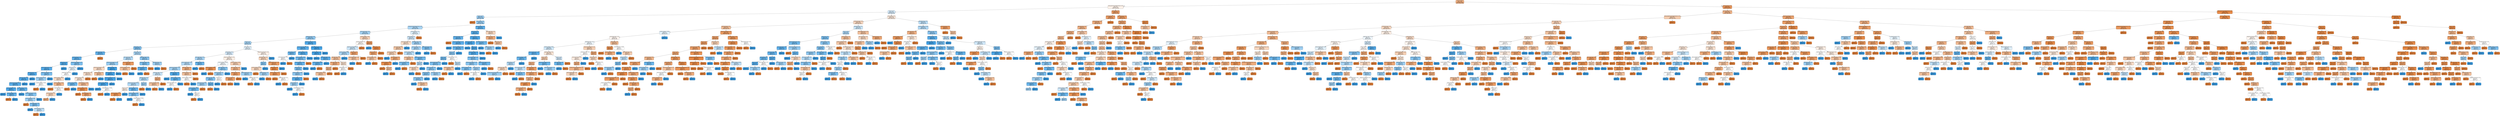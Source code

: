 digraph Tree {
node [shape=box, style="filled, rounded", color="black", fontname=helvetica] ;
edge [fontname=helvetica] ;
0 [label="tenure <= 16.5\ngini = 0.39\nsamples = 2490\nvalue = [2904, 1039]", fillcolor="#eeae80"] ;
1 [label="online_security_No internet service <= 0.5\ngini = 0.5\nsamples = 879\nvalue = [746, 662]", fillcolor="#fcf1e9"] ;
0 -> 1 [labeldistance=2.5, labelangle=45, headlabel="True"] ;
2 [label="tenure <= 5.5\ngini = 0.49\nsamples = 673\nvalue = [469, 601]", fillcolor="#d4e9f9"] ;
1 -> 2 ;
3 [label="tenure <= 0.5\ngini = 0.44\nsamples = 343\nvalue = [181, 366]", fillcolor="#9bcdf2"] ;
2 -> 3 ;
4 [label="gini = 0.0\nsamples = 3\nvalue = [6, 0]", fillcolor="#e58139"] ;
3 -> 4 ;
5 [label="senior_citizen <= 0.5\ngini = 0.44\nsamples = 340\nvalue = [175, 366]", fillcolor="#98ccf1"] ;
3 -> 5 ;
6 [label="multiple_lines_No phone service <= 0.5\ngini = 0.46\nsamples = 280\nvalue = [159, 279]", fillcolor="#aad5f4"] ;
5 -> 6 ;
7 [label="online_security_Yes <= 0.5\ngini = 0.46\nsamples = 245\nvalue = [136, 251]", fillcolor="#a4d2f3"] ;
6 -> 7 ;
8 [label="multiple_lines_Yes <= 0.5\ngini = 0.42\nsamples = 214\nvalue = [101, 229]", fillcolor="#90c8f0"] ;
7 -> 8 ;
9 [label="tenure <= 1.5\ngini = 0.46\nsamples = 170\nvalue = [94, 171]", fillcolor="#a6d3f3"] ;
8 -> 9 ;
10 [label="gender_Male <= 0.5\ngini = 0.38\nsamples = 87\nvalue = [36, 104]", fillcolor="#7ebfee"] ;
9 -> 10 ;
11 [label="tech_support_Yes <= 0.5\ngini = 0.28\nsamples = 44\nvalue = [13, 63]", fillcolor="#62b1ea"] ;
10 -> 11 ;
12 [label="payment_type_id <= 1.5\ngini = 0.27\nsamples = 43\nvalue = [12, 63]", fillcolor="#5fb0ea"] ;
11 -> 12 ;
13 [label="partner_Yes <= 0.5\ngini = 0.19\nsamples = 29\nvalue = [5, 42]", fillcolor="#51a9e8"] ;
12 -> 13 ;
14 [label="device_protection_Yes <= 0.5\ngini = 0.22\nsamples = 26\nvalue = [5, 35]", fillcolor="#55abe9"] ;
13 -> 14 ;
15 [label="dependents_Yes <= 0.5\ngini = 0.2\nsamples = 22\nvalue = [4, 32]", fillcolor="#52a9e8"] ;
14 -> 15 ;
16 [label="streaming_tv_Yes <= 0.5\ngini = 0.22\nsamples = 20\nvalue = [4, 28]", fillcolor="#55abe9"] ;
15 -> 16 ;
17 [label="internet_service_type_id <= 1.5\ngini = 0.24\nsamples = 19\nvalue = [4, 25]", fillcolor="#59ade9"] ;
16 -> 17 ;
18 [label="monthly_charges <= 47.8\ngini = 0.17\nsamples = 5\nvalue = [1, 10]", fillcolor="#4da7e8"] ;
17 -> 18 ;
19 [label="gini = 0.0\nsamples = 3\nvalue = [0, 5]", fillcolor="#399de5"] ;
18 -> 19 ;
20 [label="monthly_charges <= 53.1\ngini = 0.28\nsamples = 2\nvalue = [1, 5]", fillcolor="#61b1ea"] ;
18 -> 20 ;
21 [label="gini = 0.0\nsamples = 1\nvalue = [1, 0]", fillcolor="#e58139"] ;
20 -> 21 ;
22 [label="gini = 0.0\nsamples = 1\nvalue = [0, 5]", fillcolor="#399de5"] ;
20 -> 22 ;
23 [label="monthly_charges <= 70.17\ngini = 0.28\nsamples = 14\nvalue = [3, 15]", fillcolor="#61b1ea"] ;
17 -> 23 ;
24 [label="gini = 0.0\nsamples = 5\nvalue = [0, 7]", fillcolor="#399de5"] ;
23 -> 24 ;
25 [label="streaming_movies_Yes <= 0.5\ngini = 0.4\nsamples = 9\nvalue = [3, 8]", fillcolor="#83c2ef"] ;
23 -> 25 ;
26 [label="monthly_charges <= 70.38\ngini = 0.44\nsamples = 7\nvalue = [3, 6]", fillcolor="#9ccef2"] ;
25 -> 26 ;
27 [label="gini = 0.0\nsamples = 1\nvalue = [1, 0]", fillcolor="#e58139"] ;
26 -> 27 ;
28 [label="online_backup_Yes <= 0.5\ngini = 0.38\nsamples = 6\nvalue = [2, 6]", fillcolor="#7bbeee"] ;
26 -> 28 ;
29 [label="gini = 0.0\nsamples = 3\nvalue = [0, 3]", fillcolor="#399de5"] ;
28 -> 29 ;
30 [label="monthly_charges <= 74.52\ngini = 0.48\nsamples = 3\nvalue = [2, 3]", fillcolor="#bddef6"] ;
28 -> 30 ;
31 [label="gini = 0.0\nsamples = 1\nvalue = [2, 0]", fillcolor="#e58139"] ;
30 -> 31 ;
32 [label="gini = 0.0\nsamples = 2\nvalue = [0, 3]", fillcolor="#399de5"] ;
30 -> 32 ;
33 [label="gini = 0.0\nsamples = 2\nvalue = [0, 2]", fillcolor="#399de5"] ;
25 -> 33 ;
34 [label="gini = 0.0\nsamples = 1\nvalue = [0, 3]", fillcolor="#399de5"] ;
16 -> 34 ;
35 [label="gini = 0.0\nsamples = 2\nvalue = [0, 4]", fillcolor="#399de5"] ;
15 -> 35 ;
36 [label="streaming_movies_Yes <= 0.5\ngini = 0.38\nsamples = 4\nvalue = [1, 3]", fillcolor="#7bbeee"] ;
14 -> 36 ;
37 [label="monthly_charges <= 75.23\ngini = 0.44\nsamples = 3\nvalue = [1, 2]", fillcolor="#9ccef2"] ;
36 -> 37 ;
38 [label="gini = 0.0\nsamples = 1\nvalue = [0, 1]", fillcolor="#399de5"] ;
37 -> 38 ;
39 [label="monthly_charges <= 78.93\ngini = 0.5\nsamples = 2\nvalue = [1, 1]", fillcolor="#ffffff"] ;
37 -> 39 ;
40 [label="gini = 0.0\nsamples = 1\nvalue = [1, 0]", fillcolor="#e58139"] ;
39 -> 40 ;
41 [label="gini = 0.0\nsamples = 1\nvalue = [0, 1]", fillcolor="#399de5"] ;
39 -> 41 ;
42 [label="gini = 0.0\nsamples = 1\nvalue = [0, 1]", fillcolor="#399de5"] ;
36 -> 42 ;
43 [label="gini = 0.0\nsamples = 3\nvalue = [0, 7]", fillcolor="#399de5"] ;
13 -> 43 ;
44 [label="internet_service_type_id <= 1.5\ngini = 0.38\nsamples = 14\nvalue = [7, 21]", fillcolor="#7bbeee"] ;
12 -> 44 ;
45 [label="partner_Yes <= 0.5\ngini = 0.5\nsamples = 8\nvalue = [7, 8]", fillcolor="#e6f3fc"] ;
44 -> 45 ;
46 [label="streaming_tv_Yes <= 0.5\ngini = 0.5\nsamples = 7\nvalue = [7, 7]", fillcolor="#ffffff"] ;
45 -> 46 ;
47 [label="monthly_charges <= 43.98\ngini = 0.49\nsamples = 6\nvalue = [7, 5]", fillcolor="#f8dbc6"] ;
46 -> 47 ;
48 [label="gini = 0.0\nsamples = 1\nvalue = [0, 2]", fillcolor="#399de5"] ;
47 -> 48 ;
49 [label="monthly_charges <= 44.45\ngini = 0.42\nsamples = 5\nvalue = [7, 3]", fillcolor="#f0b78e"] ;
47 -> 49 ;
50 [label="gini = 0.0\nsamples = 1\nvalue = [4, 0]", fillcolor="#e58139"] ;
49 -> 50 ;
51 [label="dependents_Yes <= 0.5\ngini = 0.5\nsamples = 4\nvalue = [3, 3]", fillcolor="#ffffff"] ;
49 -> 51 ;
52 [label="payment_type_id <= 2.5\ngini = 0.48\nsamples = 3\nvalue = [3, 2]", fillcolor="#f6d5bd"] ;
51 -> 52 ;
53 [label="gini = 0.38\nsamples = 2\nvalue = [3, 1]", fillcolor="#eeab7b"] ;
52 -> 53 ;
54 [label="gini = 0.0\nsamples = 1\nvalue = [0, 1]", fillcolor="#399de5"] ;
52 -> 54 ;
55 [label="gini = 0.0\nsamples = 1\nvalue = [0, 1]", fillcolor="#399de5"] ;
51 -> 55 ;
56 [label="gini = 0.0\nsamples = 1\nvalue = [0, 2]", fillcolor="#399de5"] ;
46 -> 56 ;
57 [label="gini = 0.0\nsamples = 1\nvalue = [0, 1]", fillcolor="#399de5"] ;
45 -> 57 ;
58 [label="gini = 0.0\nsamples = 6\nvalue = [0, 13]", fillcolor="#399de5"] ;
44 -> 58 ;
59 [label="gini = 0.0\nsamples = 1\nvalue = [1, 0]", fillcolor="#e58139"] ;
11 -> 59 ;
60 [label="partner_Yes <= 0.5\ngini = 0.46\nsamples = 43\nvalue = [23, 41]", fillcolor="#a8d4f4"] ;
10 -> 60 ;
61 [label="tech_support_Yes <= 0.5\ngini = 0.47\nsamples = 33\nvalue = [19, 31]", fillcolor="#b2d9f5"] ;
60 -> 61 ;
62 [label="internet_service_type_id <= 1.5\ngini = 0.43\nsamples = 29\nvalue = [14, 30]", fillcolor="#95cbf1"] ;
61 -> 62 ;
63 [label="streaming_movies_Yes <= 0.5\ngini = 0.48\nsamples = 15\nvalue = [13, 9]", fillcolor="#f7d8c2"] ;
62 -> 63 ;
64 [label="dependents_Yes <= 0.5\ngini = 0.49\nsamples = 13\nvalue = [11, 8]", fillcolor="#f8ddc9"] ;
63 -> 64 ;
65 [label="payment_type_id <= 1.5\ngini = 0.49\nsamples = 12\nvalue = [10, 8]", fillcolor="#fae6d7"] ;
64 -> 65 ;
66 [label="monthly_charges <= 45.2\ngini = 0.32\nsamples = 4\nvalue = [1, 4]", fillcolor="#6ab6ec"] ;
65 -> 66 ;
67 [label="gini = 0.0\nsamples = 1\nvalue = [1, 0]", fillcolor="#e58139"] ;
66 -> 67 ;
68 [label="gini = 0.0\nsamples = 3\nvalue = [0, 4]", fillcolor="#399de5"] ;
66 -> 68 ;
69 [label="monthly_charges <= 46.05\ngini = 0.43\nsamples = 8\nvalue = [9, 4]", fillcolor="#f1b991"] ;
65 -> 69 ;
70 [label="monthly_charges <= 45.02\ngini = 0.18\nsamples = 6\nvalue = [9, 1]", fillcolor="#e88f4f"] ;
69 -> 70 ;
71 [label="gini = 0.0\nsamples = 3\nvalue = [5, 0]", fillcolor="#e58139"] ;
70 -> 71 ;
72 [label="payment_type_id <= 2.5\ngini = 0.32\nsamples = 3\nvalue = [4, 1]", fillcolor="#eca06a"] ;
70 -> 72 ;
73 [label="gini = 0.0\nsamples = 2\nvalue = [4, 0]", fillcolor="#e58139"] ;
72 -> 73 ;
74 [label="gini = 0.0\nsamples = 1\nvalue = [0, 1]", fillcolor="#399de5"] ;
72 -> 74 ;
75 [label="gini = 0.0\nsamples = 2\nvalue = [0, 3]", fillcolor="#399de5"] ;
69 -> 75 ;
76 [label="gini = 0.0\nsamples = 1\nvalue = [1, 0]", fillcolor="#e58139"] ;
64 -> 76 ;
77 [label="payment_type_id <= 1.5\ngini = 0.44\nsamples = 2\nvalue = [2, 1]", fillcolor="#f2c09c"] ;
63 -> 77 ;
78 [label="gini = 0.0\nsamples = 1\nvalue = [2, 0]", fillcolor="#e58139"] ;
77 -> 78 ;
79 [label="gini = 0.0\nsamples = 1\nvalue = [0, 1]", fillcolor="#399de5"] ;
77 -> 79 ;
80 [label="streaming_tv_Yes <= 0.5\ngini = 0.09\nsamples = 14\nvalue = [1, 21]", fillcolor="#42a2e6"] ;
62 -> 80 ;
81 [label="payment_type_id <= 1.5\ngini = 0.1\nsamples = 11\nvalue = [1, 18]", fillcolor="#44a2e6"] ;
80 -> 81 ;
82 [label="streaming_movies_Yes <= 0.5\ngini = 0.1\nsamples = 10\nvalue = [1, 17]", fillcolor="#45a3e7"] ;
81 -> 82 ;
83 [label="monthly_charges <= 70.33\ngini = 0.12\nsamples = 9\nvalue = [1, 15]", fillcolor="#46a4e7"] ;
82 -> 83 ;
84 [label="gini = 0.0\nsamples = 7\nvalue = [0, 14]", fillcolor="#399de5"] ;
83 -> 84 ;
85 [label="monthly_charges <= 70.38\ngini = 0.5\nsamples = 2\nvalue = [1, 1]", fillcolor="#ffffff"] ;
83 -> 85 ;
86 [label="gini = 0.0\nsamples = 1\nvalue = [1, 0]", fillcolor="#e58139"] ;
85 -> 86 ;
87 [label="gini = 0.0\nsamples = 1\nvalue = [0, 1]", fillcolor="#399de5"] ;
85 -> 87 ;
88 [label="gini = 0.0\nsamples = 1\nvalue = [0, 2]", fillcolor="#399de5"] ;
82 -> 88 ;
89 [label="gini = 0.0\nsamples = 1\nvalue = [0, 1]", fillcolor="#399de5"] ;
81 -> 89 ;
90 [label="gini = 0.0\nsamples = 3\nvalue = [0, 3]", fillcolor="#399de5"] ;
80 -> 90 ;
91 [label="device_protection_Yes <= 0.5\ngini = 0.28\nsamples = 4\nvalue = [5, 1]", fillcolor="#ea9a61"] ;
61 -> 91 ;
92 [label="monthly_charges <= 50.27\ngini = 0.44\nsamples = 3\nvalue = [2, 1]", fillcolor="#f2c09c"] ;
91 -> 92 ;
93 [label="gini = 0.0\nsamples = 2\nvalue = [2, 0]", fillcolor="#e58139"] ;
92 -> 93 ;
94 [label="gini = 0.0\nsamples = 1\nvalue = [0, 1]", fillcolor="#399de5"] ;
92 -> 94 ;
95 [label="gini = 0.0\nsamples = 1\nvalue = [3, 0]", fillcolor="#e58139"] ;
91 -> 95 ;
96 [label="streaming_tv_Yes <= 0.5\ngini = 0.41\nsamples = 10\nvalue = [4, 10]", fillcolor="#88c4ef"] ;
60 -> 96 ;
97 [label="online_backup_Yes <= 0.5\ngini = 0.38\nsamples = 7\nvalue = [2, 6]", fillcolor="#7bbeee"] ;
96 -> 97 ;
98 [label="payment_type_id <= 3.0\ngini = 0.24\nsamples = 6\nvalue = [1, 6]", fillcolor="#5aade9"] ;
97 -> 98 ;
99 [label="gini = 0.0\nsamples = 5\nvalue = [0, 6]", fillcolor="#399de5"] ;
98 -> 99 ;
100 [label="gini = 0.0\nsamples = 1\nvalue = [1, 0]", fillcolor="#e58139"] ;
98 -> 100 ;
101 [label="gini = 0.0\nsamples = 1\nvalue = [1, 0]", fillcolor="#e58139"] ;
97 -> 101 ;
102 [label="dependents_Yes <= 0.5\ngini = 0.44\nsamples = 3\nvalue = [2, 4]", fillcolor="#9ccef2"] ;
96 -> 102 ;
103 [label="gini = 0.0\nsamples = 2\nvalue = [0, 4]", fillcolor="#399de5"] ;
102 -> 103 ;
104 [label="gini = 0.0\nsamples = 1\nvalue = [2, 0]", fillcolor="#e58139"] ;
102 -> 104 ;
105 [label="partner_Yes <= 0.5\ngini = 0.5\nsamples = 83\nvalue = [58, 67]", fillcolor="#e4f2fc"] ;
9 -> 105 ;
106 [label="gender_Male <= 0.5\ngini = 0.49\nsamples = 64\nvalue = [41, 52]", fillcolor="#d5eafa"] ;
105 -> 106 ;
107 [label="tech_support_Yes <= 0.5\ngini = 0.46\nsamples = 29\nvalue = [18, 32]", fillcolor="#a8d4f4"] ;
106 -> 107 ;
108 [label="device_protection_Yes <= 0.5\ngini = 0.47\nsamples = 26\nvalue = [17, 28]", fillcolor="#b1d8f5"] ;
107 -> 108 ;
109 [label="streaming_movies_Yes <= 0.5\ngini = 0.45\nsamples = 22\nvalue = [14, 27]", fillcolor="#a0d0f2"] ;
108 -> 109 ;
110 [label="streaming_tv_Yes <= 0.5\ngini = 0.49\nsamples = 18\nvalue = [13, 18]", fillcolor="#c8e4f8"] ;
109 -> 110 ;
111 [label="dependents_Yes <= 0.5\ngini = 0.47\nsamples = 15\nvalue = [10, 17]", fillcolor="#add7f4"] ;
110 -> 111 ;
112 [label="internet_service_type_id <= 1.5\ngini = 0.47\nsamples = 13\nvalue = [9, 15]", fillcolor="#b0d8f5"] ;
111 -> 112 ;
113 [label="tenure <= 3.5\ngini = 0.5\nsamples = 8\nvalue = [7, 6]", fillcolor="#fbede3"] ;
112 -> 113 ;
114 [label="monthly_charges <= 47.72\ngini = 0.22\nsamples = 5\nvalue = [7, 1]", fillcolor="#e99355"] ;
113 -> 114 ;
115 [label="gini = 0.0\nsamples = 4\nvalue = [7, 0]", fillcolor="#e58139"] ;
114 -> 115 ;
116 [label="gini = 0.0\nsamples = 1\nvalue = [0, 1]", fillcolor="#399de5"] ;
114 -> 116 ;
117 [label="gini = 0.0\nsamples = 3\nvalue = [0, 5]", fillcolor="#399de5"] ;
113 -> 117 ;
118 [label="payment_type_id <= 2.5\ngini = 0.3\nsamples = 5\nvalue = [2, 9]", fillcolor="#65b3eb"] ;
112 -> 118 ;
119 [label="monthly_charges <= 69.67\ngini = 0.38\nsamples = 4\nvalue = [2, 6]", fillcolor="#7bbeee"] ;
118 -> 119 ;
120 [label="gini = 0.0\nsamples = 1\nvalue = [0, 4]", fillcolor="#399de5"] ;
119 -> 120 ;
121 [label="monthly_charges <= 70.65\ngini = 0.5\nsamples = 3\nvalue = [2, 2]", fillcolor="#ffffff"] ;
119 -> 121 ;
122 [label="gini = 0.0\nsamples = 2\nvalue = [2, 0]", fillcolor="#e58139"] ;
121 -> 122 ;
123 [label="gini = 0.0\nsamples = 1\nvalue = [0, 2]", fillcolor="#399de5"] ;
121 -> 123 ;
124 [label="gini = 0.0\nsamples = 1\nvalue = [0, 3]", fillcolor="#399de5"] ;
118 -> 124 ;
125 [label="tenure <= 3.5\ngini = 0.44\nsamples = 2\nvalue = [1, 2]", fillcolor="#9ccef2"] ;
111 -> 125 ;
126 [label="gini = 0.0\nsamples = 1\nvalue = [1, 0]", fillcolor="#e58139"] ;
125 -> 126 ;
127 [label="gini = 0.0\nsamples = 1\nvalue = [0, 2]", fillcolor="#399de5"] ;
125 -> 127 ;
128 [label="tenure <= 3.5\ngini = 0.38\nsamples = 3\nvalue = [3, 1]", fillcolor="#eeab7b"] ;
110 -> 128 ;
129 [label="monthly_charges <= 69.38\ngini = 0.44\nsamples = 2\nvalue = [2, 1]", fillcolor="#f2c09c"] ;
128 -> 129 ;
130 [label="gini = 0.0\nsamples = 1\nvalue = [2, 0]", fillcolor="#e58139"] ;
129 -> 130 ;
131 [label="gini = 0.0\nsamples = 1\nvalue = [0, 1]", fillcolor="#399de5"] ;
129 -> 131 ;
132 [label="gini = 0.0\nsamples = 1\nvalue = [1, 0]", fillcolor="#e58139"] ;
128 -> 132 ;
133 [label="streaming_tv_Yes <= 0.5\ngini = 0.18\nsamples = 4\nvalue = [1, 9]", fillcolor="#4fa8e8"] ;
109 -> 133 ;
134 [label="gini = 0.0\nsamples = 1\nvalue = [0, 4]", fillcolor="#399de5"] ;
133 -> 134 ;
135 [label="monthly_charges <= 95.83\ngini = 0.28\nsamples = 3\nvalue = [1, 5]", fillcolor="#61b1ea"] ;
133 -> 135 ;
136 [label="online_backup_Yes <= 0.5\ngini = 0.5\nsamples = 2\nvalue = [1, 1]", fillcolor="#ffffff"] ;
135 -> 136 ;
137 [label="gini = 0.0\nsamples = 1\nvalue = [0, 1]", fillcolor="#399de5"] ;
136 -> 137 ;
138 [label="gini = 0.0\nsamples = 1\nvalue = [1, 0]", fillcolor="#e58139"] ;
136 -> 138 ;
139 [label="gini = 0.0\nsamples = 1\nvalue = [0, 4]", fillcolor="#399de5"] ;
135 -> 139 ;
140 [label="streaming_tv_Yes <= 0.5\ngini = 0.38\nsamples = 4\nvalue = [3, 1]", fillcolor="#eeab7b"] ;
108 -> 140 ;
141 [label="payment_type_id <= 2.5\ngini = 0.44\nsamples = 3\nvalue = [2, 1]", fillcolor="#f2c09c"] ;
140 -> 141 ;
142 [label="monthly_charges <= 68.33\ngini = 0.5\nsamples = 2\nvalue = [1, 1]", fillcolor="#ffffff"] ;
141 -> 142 ;
143 [label="gini = 0.0\nsamples = 1\nvalue = [1, 0]", fillcolor="#e58139"] ;
142 -> 143 ;
144 [label="gini = 0.0\nsamples = 1\nvalue = [0, 1]", fillcolor="#399de5"] ;
142 -> 144 ;
145 [label="gini = 0.0\nsamples = 1\nvalue = [1, 0]", fillcolor="#e58139"] ;
141 -> 145 ;
146 [label="gini = 0.0\nsamples = 1\nvalue = [1, 0]", fillcolor="#e58139"] ;
140 -> 146 ;
147 [label="dependents_Yes <= 0.5\ngini = 0.32\nsamples = 3\nvalue = [1, 4]", fillcolor="#6ab6ec"] ;
107 -> 147 ;
148 [label="gini = 0.0\nsamples = 2\nvalue = [0, 4]", fillcolor="#399de5"] ;
147 -> 148 ;
149 [label="gini = 0.0\nsamples = 1\nvalue = [1, 0]", fillcolor="#e58139"] ;
147 -> 149 ;
150 [label="streaming_movies_Yes <= 0.5\ngini = 0.5\nsamples = 35\nvalue = [23, 20]", fillcolor="#fcefe5"] ;
106 -> 150 ;
151 [label="monthly_charges <= 65.85\ngini = 0.5\nsamples = 24\nvalue = [13, 14]", fillcolor="#f1f8fd"] ;
150 -> 151 ;
152 [label="monthly_charges <= 46.22\ngini = 0.2\nsamples = 9\nvalue = [8, 1]", fillcolor="#e89152"] ;
151 -> 152 ;
153 [label="gini = 0.0\nsamples = 1\nvalue = [0, 1]", fillcolor="#399de5"] ;
152 -> 153 ;
154 [label="gini = 0.0\nsamples = 8\nvalue = [8, 0]", fillcolor="#e58139"] ;
152 -> 154 ;
155 [label="tech_support_Yes <= 0.5\ngini = 0.4\nsamples = 15\nvalue = [5, 13]", fillcolor="#85c3ef"] ;
151 -> 155 ;
156 [label="payment_type_id <= 1.5\ngini = 0.44\nsamples = 13\nvalue = [5, 10]", fillcolor="#9ccef2"] ;
155 -> 156 ;
157 [label="streaming_tv_Yes <= 0.5\ngini = 0.4\nsamples = 9\nvalue = [3, 8]", fillcolor="#83c2ef"] ;
156 -> 157 ;
158 [label="online_backup_Yes <= 0.5\ngini = 0.44\nsamples = 5\nvalue = [2, 4]", fillcolor="#9ccef2"] ;
157 -> 158 ;
159 [label="monthly_charges <= 69.75\ngini = 0.32\nsamples = 4\nvalue = [1, 4]", fillcolor="#6ab6ec"] ;
158 -> 159 ;
160 [label="gini = 0.0\nsamples = 2\nvalue = [0, 3]", fillcolor="#399de5"] ;
159 -> 160 ;
161 [label="tenure <= 3.0\ngini = 0.5\nsamples = 2\nvalue = [1, 1]", fillcolor="#ffffff"] ;
159 -> 161 ;
162 [label="gini = 0.0\nsamples = 1\nvalue = [1, 0]", fillcolor="#e58139"] ;
161 -> 162 ;
163 [label="gini = 0.0\nsamples = 1\nvalue = [0, 1]", fillcolor="#399de5"] ;
161 -> 163 ;
164 [label="gini = 0.0\nsamples = 1\nvalue = [1, 0]", fillcolor="#e58139"] ;
158 -> 164 ;
165 [label="tenure <= 2.5\ngini = 0.32\nsamples = 4\nvalue = [1, 4]", fillcolor="#6ab6ec"] ;
157 -> 165 ;
166 [label="gini = 0.0\nsamples = 1\nvalue = [1, 0]", fillcolor="#e58139"] ;
165 -> 166 ;
167 [label="gini = 0.0\nsamples = 3\nvalue = [0, 4]", fillcolor="#399de5"] ;
165 -> 167 ;
168 [label="tenure <= 2.5\ngini = 0.5\nsamples = 4\nvalue = [2, 2]", fillcolor="#ffffff"] ;
156 -> 168 ;
169 [label="gini = 0.0\nsamples = 2\nvalue = [0, 2]", fillcolor="#399de5"] ;
168 -> 169 ;
170 [label="gini = 0.0\nsamples = 2\nvalue = [2, 0]", fillcolor="#e58139"] ;
168 -> 170 ;
171 [label="gini = 0.0\nsamples = 2\nvalue = [0, 3]", fillcolor="#399de5"] ;
155 -> 171 ;
172 [label="monthly_charges <= 93.45\ngini = 0.47\nsamples = 11\nvalue = [10, 6]", fillcolor="#f5cdb0"] ;
150 -> 172 ;
173 [label="tech_support_Yes <= 0.5\ngini = 0.41\nsamples = 10\nvalue = [10, 4]", fillcolor="#efb388"] ;
172 -> 173 ;
174 [label="dependents_Yes <= 0.5\ngini = 0.3\nsamples = 7\nvalue = [9, 2]", fillcolor="#eb9d65"] ;
173 -> 174 ;
175 [label="streaming_tv_Yes <= 0.5\ngini = 0.32\nsamples = 6\nvalue = [8, 2]", fillcolor="#eca06a"] ;
174 -> 175 ;
176 [label="gini = 0.0\nsamples = 4\nvalue = [8, 0]", fillcolor="#e58139"] ;
175 -> 176 ;
177 [label="gini = 0.0\nsamples = 2\nvalue = [0, 2]", fillcolor="#399de5"] ;
175 -> 177 ;
178 [label="gini = 0.0\nsamples = 1\nvalue = [1, 0]", fillcolor="#e58139"] ;
174 -> 178 ;
179 [label="device_protection_Yes <= 0.5\ngini = 0.44\nsamples = 3\nvalue = [1, 2]", fillcolor="#9ccef2"] ;
173 -> 179 ;
180 [label="gini = 0.0\nsamples = 1\nvalue = [0, 1]", fillcolor="#399de5"] ;
179 -> 180 ;
181 [label="streaming_tv_Yes <= 0.5\ngini = 0.5\nsamples = 2\nvalue = [1, 1]", fillcolor="#ffffff"] ;
179 -> 181 ;
182 [label="gini = 0.0\nsamples = 1\nvalue = [1, 0]", fillcolor="#e58139"] ;
181 -> 182 ;
183 [label="gini = 0.0\nsamples = 1\nvalue = [0, 1]", fillcolor="#399de5"] ;
181 -> 183 ;
184 [label="gini = 0.0\nsamples = 1\nvalue = [0, 2]", fillcolor="#399de5"] ;
172 -> 184 ;
185 [label="streaming_movies_Yes <= 0.5\ngini = 0.5\nsamples = 19\nvalue = [17, 15]", fillcolor="#fcf0e8"] ;
105 -> 185 ;
186 [label="dependents_Yes <= 0.5\ngini = 0.48\nsamples = 15\nvalue = [17, 11]", fillcolor="#f6d3b9"] ;
185 -> 186 ;
187 [label="tenure <= 3.5\ngini = 0.4\nsamples = 7\nvalue = [3, 8]", fillcolor="#83c2ef"] ;
186 -> 187 ;
188 [label="monthly_charges <= 63.05\ngini = 0.48\nsamples = 4\nvalue = [3, 2]", fillcolor="#f6d5bd"] ;
187 -> 188 ;
189 [label="gini = 0.0\nsamples = 1\nvalue = [2, 0]", fillcolor="#e58139"] ;
188 -> 189 ;
190 [label="payment_type_id <= 2.5\ngini = 0.44\nsamples = 3\nvalue = [1, 2]", fillcolor="#9ccef2"] ;
188 -> 190 ;
191 [label="gini = 0.0\nsamples = 2\nvalue = [0, 2]", fillcolor="#399de5"] ;
190 -> 191 ;
192 [label="gini = 0.0\nsamples = 1\nvalue = [1, 0]", fillcolor="#e58139"] ;
190 -> 192 ;
193 [label="gini = 0.0\nsamples = 3\nvalue = [0, 6]", fillcolor="#399de5"] ;
187 -> 193 ;
194 [label="device_protection_Yes <= 0.5\ngini = 0.29\nsamples = 8\nvalue = [14, 3]", fillcolor="#eb9c63"] ;
186 -> 194 ;
195 [label="gender_Male <= 0.5\ngini = 0.12\nsamples = 7\nvalue = [14, 1]", fillcolor="#e78a47"] ;
194 -> 195 ;
196 [label="monthly_charges <= 70.17\ngini = 0.24\nsamples = 4\nvalue = [6, 1]", fillcolor="#e9965a"] ;
195 -> 196 ;
197 [label="gini = 0.0\nsamples = 2\nvalue = [5, 0]", fillcolor="#e58139"] ;
196 -> 197 ;
198 [label="streaming_tv_Yes <= 0.5\ngini = 0.5\nsamples = 2\nvalue = [1, 1]", fillcolor="#ffffff"] ;
196 -> 198 ;
199 [label="gini = 0.0\nsamples = 1\nvalue = [0, 1]", fillcolor="#399de5"] ;
198 -> 199 ;
200 [label="gini = 0.0\nsamples = 1\nvalue = [1, 0]", fillcolor="#e58139"] ;
198 -> 200 ;
201 [label="gini = 0.0\nsamples = 3\nvalue = [8, 0]", fillcolor="#e58139"] ;
195 -> 201 ;
202 [label="gini = 0.0\nsamples = 1\nvalue = [0, 2]", fillcolor="#399de5"] ;
194 -> 202 ;
203 [label="gini = 0.0\nsamples = 4\nvalue = [0, 4]", fillcolor="#399de5"] ;
185 -> 203 ;
204 [label="streaming_movies_Yes <= 0.5\ngini = 0.19\nsamples = 44\nvalue = [7, 58]", fillcolor="#51a9e8"] ;
8 -> 204 ;
205 [label="internet_service_type_id <= 1.5\ngini = 0.24\nsamples = 29\nvalue = [6, 37]", fillcolor="#59ade9"] ;
204 -> 205 ;
206 [label="gender_Male <= 0.5\ngini = 0.32\nsamples = 7\nvalue = [2, 8]", fillcolor="#6ab6ec"] ;
205 -> 206 ;
207 [label="online_backup_Yes <= 0.5\ngini = 0.5\nsamples = 3\nvalue = [2, 2]", fillcolor="#ffffff"] ;
206 -> 207 ;
208 [label="gini = 0.0\nsamples = 2\nvalue = [0, 2]", fillcolor="#399de5"] ;
207 -> 208 ;
209 [label="gini = 0.0\nsamples = 1\nvalue = [2, 0]", fillcolor="#e58139"] ;
207 -> 209 ;
210 [label="gini = 0.0\nsamples = 4\nvalue = [0, 6]", fillcolor="#399de5"] ;
206 -> 210 ;
211 [label="payment_type_id <= 1.5\ngini = 0.21\nsamples = 22\nvalue = [4, 29]", fillcolor="#54abe9"] ;
205 -> 211 ;
212 [label="monthly_charges <= 83.03\ngini = 0.35\nsamples = 13\nvalue = [4, 14]", fillcolor="#72b9ec"] ;
211 -> 212 ;
213 [label="monthly_charges <= 76.08\ngini = 0.29\nsamples = 12\nvalue = [3, 14]", fillcolor="#63b2eb"] ;
212 -> 213 ;
214 [label="partner_Yes <= 0.5\ngini = 0.38\nsamples = 8\nvalue = [3, 9]", fillcolor="#7bbeee"] ;
213 -> 214 ;
215 [label="monthly_charges <= 75.58\ngini = 0.42\nsamples = 7\nvalue = [3, 7]", fillcolor="#8ec7f0"] ;
214 -> 215 ;
216 [label="monthly_charges <= 75.22\ngini = 0.22\nsamples = 5\nvalue = [1, 7]", fillcolor="#55abe9"] ;
215 -> 216 ;
217 [label="gender_Male <= 0.5\ngini = 0.44\nsamples = 3\nvalue = [1, 2]", fillcolor="#9ccef2"] ;
216 -> 217 ;
218 [label="gini = 0.0\nsamples = 1\nvalue = [0, 1]", fillcolor="#399de5"] ;
217 -> 218 ;
219 [label="monthly_charges <= 75.02\ngini = 0.5\nsamples = 2\nvalue = [1, 1]", fillcolor="#ffffff"] ;
217 -> 219 ;
220 [label="gini = 0.0\nsamples = 1\nvalue = [0, 1]", fillcolor="#399de5"] ;
219 -> 220 ;
221 [label="gini = 0.0\nsamples = 1\nvalue = [1, 0]", fillcolor="#e58139"] ;
219 -> 221 ;
222 [label="gini = 0.0\nsamples = 2\nvalue = [0, 5]", fillcolor="#399de5"] ;
216 -> 222 ;
223 [label="gini = 0.0\nsamples = 2\nvalue = [2, 0]", fillcolor="#e58139"] ;
215 -> 223 ;
224 [label="gini = 0.0\nsamples = 1\nvalue = [0, 2]", fillcolor="#399de5"] ;
214 -> 224 ;
225 [label="gini = 0.0\nsamples = 4\nvalue = [0, 5]", fillcolor="#399de5"] ;
213 -> 225 ;
226 [label="gini = 0.0\nsamples = 1\nvalue = [1, 0]", fillcolor="#e58139"] ;
212 -> 226 ;
227 [label="gini = 0.0\nsamples = 9\nvalue = [0, 15]", fillcolor="#399de5"] ;
211 -> 227 ;
228 [label="device_protection_Yes <= 0.5\ngini = 0.09\nsamples = 15\nvalue = [1, 21]", fillcolor="#42a2e6"] ;
204 -> 228 ;
229 [label="payment_type_id <= 1.5\ngini = 0.1\nsamples = 12\nvalue = [1, 17]", fillcolor="#45a3e7"] ;
228 -> 229 ;
230 [label="gini = 0.0\nsamples = 7\nvalue = [0, 11]", fillcolor="#399de5"] ;
229 -> 230 ;
231 [label="online_backup_Yes <= 0.5\ngini = 0.24\nsamples = 5\nvalue = [1, 6]", fillcolor="#5aade9"] ;
229 -> 231 ;
232 [label="monthly_charges <= 98.25\ngini = 0.28\nsamples = 4\nvalue = [1, 5]", fillcolor="#61b1ea"] ;
231 -> 232 ;
233 [label="gini = 0.0\nsamples = 3\nvalue = [0, 5]", fillcolor="#399de5"] ;
232 -> 233 ;
234 [label="gini = 0.0\nsamples = 1\nvalue = [1, 0]", fillcolor="#e58139"] ;
232 -> 234 ;
235 [label="gini = 0.0\nsamples = 1\nvalue = [0, 1]", fillcolor="#399de5"] ;
231 -> 235 ;
236 [label="gini = 0.0\nsamples = 3\nvalue = [0, 4]", fillcolor="#399de5"] ;
228 -> 236 ;
237 [label="monthly_charges <= 79.6\ngini = 0.47\nsamples = 31\nvalue = [35, 22]", fillcolor="#f5d0b5"] ;
7 -> 237 ;
238 [label="payment_type_id <= 2.5\ngini = 0.5\nsamples = 21\nvalue = [20, 19]", fillcolor="#fef9f5"] ;
237 -> 238 ;
239 [label="streaming_movies_Yes <= 0.5\ngini = 0.49\nsamples = 18\nvalue = [14, 19]", fillcolor="#cbe5f8"] ;
238 -> 239 ;
240 [label="monthly_charges <= 58.58\ngini = 0.46\nsamples = 15\nvalue = [10, 18]", fillcolor="#a7d3f3"] ;
239 -> 240 ;
241 [label="dependents_Yes <= 0.5\ngini = 0.44\nsamples = 10\nvalue = [10, 5]", fillcolor="#f2c09c"] ;
240 -> 241 ;
242 [label="tech_support_Yes <= 0.5\ngini = 0.38\nsamples = 5\nvalue = [6, 2]", fillcolor="#eeab7b"] ;
241 -> 242 ;
243 [label="tenure <= 2.5\ngini = 0.41\nsamples = 4\nvalue = [5, 2]", fillcolor="#efb388"] ;
242 -> 243 ;
244 [label="monthly_charges <= 49.62\ngini = 0.44\nsamples = 3\nvalue = [4, 2]", fillcolor="#f2c09c"] ;
243 -> 244 ;
245 [label="gini = 0.0\nsamples = 1\nvalue = [0, 2]", fillcolor="#399de5"] ;
244 -> 245 ;
246 [label="gini = 0.0\nsamples = 2\nvalue = [4, 0]", fillcolor="#e58139"] ;
244 -> 246 ;
247 [label="gini = 0.0\nsamples = 1\nvalue = [1, 0]", fillcolor="#e58139"] ;
243 -> 247 ;
248 [label="gini = 0.0\nsamples = 1\nvalue = [1, 0]", fillcolor="#e58139"] ;
242 -> 248 ;
249 [label="tenure <= 4.5\ngini = 0.49\nsamples = 5\nvalue = [4, 3]", fillcolor="#f8e0ce"] ;
241 -> 249 ;
250 [label="gender_Male <= 0.5\ngini = 0.5\nsamples = 4\nvalue = [3, 3]", fillcolor="#ffffff"] ;
249 -> 250 ;
251 [label="gini = 0.0\nsamples = 2\nvalue = [3, 0]", fillcolor="#e58139"] ;
250 -> 251 ;
252 [label="gini = 0.0\nsamples = 2\nvalue = [0, 3]", fillcolor="#399de5"] ;
250 -> 252 ;
253 [label="gini = 0.0\nsamples = 1\nvalue = [1, 0]", fillcolor="#e58139"] ;
249 -> 253 ;
254 [label="gini = 0.0\nsamples = 5\nvalue = [0, 13]", fillcolor="#399de5"] ;
240 -> 254 ;
255 [label="partner_Yes <= 0.5\ngini = 0.32\nsamples = 3\nvalue = [4, 1]", fillcolor="#eca06a"] ;
239 -> 255 ;
256 [label="device_protection_Yes <= 0.5\ngini = 0.44\nsamples = 2\nvalue = [2, 1]", fillcolor="#f2c09c"] ;
255 -> 256 ;
257 [label="gini = 0.0\nsamples = 1\nvalue = [0, 1]", fillcolor="#399de5"] ;
256 -> 257 ;
258 [label="gini = 0.0\nsamples = 1\nvalue = [2, 0]", fillcolor="#e58139"] ;
256 -> 258 ;
259 [label="gini = 0.0\nsamples = 1\nvalue = [2, 0]", fillcolor="#e58139"] ;
255 -> 259 ;
260 [label="gini = 0.0\nsamples = 3\nvalue = [6, 0]", fillcolor="#e58139"] ;
238 -> 260 ;
261 [label="tenure <= 1.5\ngini = 0.28\nsamples = 10\nvalue = [15, 3]", fillcolor="#ea9a61"] ;
237 -> 261 ;
262 [label="gini = 0.0\nsamples = 1\nvalue = [0, 2]", fillcolor="#399de5"] ;
261 -> 262 ;
263 [label="gender_Male <= 0.5\ngini = 0.12\nsamples = 9\nvalue = [15, 1]", fillcolor="#e78946"] ;
261 -> 263 ;
264 [label="partner_Yes <= 0.5\ngini = 0.32\nsamples = 3\nvalue = [4, 1]", fillcolor="#eca06a"] ;
263 -> 264 ;
265 [label="monthly_charges <= 88.7\ngini = 0.44\nsamples = 2\nvalue = [2, 1]", fillcolor="#f2c09c"] ;
264 -> 265 ;
266 [label="gini = 0.0\nsamples = 1\nvalue = [0, 1]", fillcolor="#399de5"] ;
265 -> 266 ;
267 [label="gini = 0.0\nsamples = 1\nvalue = [2, 0]", fillcolor="#e58139"] ;
265 -> 267 ;
268 [label="gini = 0.0\nsamples = 1\nvalue = [2, 0]", fillcolor="#e58139"] ;
264 -> 268 ;
269 [label="gini = 0.0\nsamples = 6\nvalue = [11, 0]", fillcolor="#e58139"] ;
263 -> 269 ;
270 [label="contract_type_id <= 1.5\ngini = 0.5\nsamples = 35\nvalue = [23, 28]", fillcolor="#dceefa"] ;
6 -> 270 ;
271 [label="gender_Male <= 0.5\ngini = 0.49\nsamples = 34\nvalue = [21, 28]", fillcolor="#cee6f8"] ;
270 -> 271 ;
272 [label="online_security_Yes <= 0.5\ngini = 0.49\nsamples = 13\nvalue = [11, 8]", fillcolor="#f8ddc9"] ;
271 -> 272 ;
273 [label="tech_support_Yes <= 0.5\ngini = 0.46\nsamples = 11\nvalue = [11, 6]", fillcolor="#f3c6a5"] ;
272 -> 273 ;
274 [label="payment_type_id <= 1.5\ngini = 0.47\nsamples = 10\nvalue = [10, 6]", fillcolor="#f5cdb0"] ;
273 -> 274 ;
275 [label="gini = 0.0\nsamples = 3\nvalue = [0, 3]", fillcolor="#399de5"] ;
274 -> 275 ;
276 [label="payment_type_id <= 2.5\ngini = 0.36\nsamples = 7\nvalue = [10, 3]", fillcolor="#eda774"] ;
274 -> 276 ;
277 [label="monthly_charges <= 32.65\ngini = 0.17\nsamples = 6\nvalue = [10, 1]", fillcolor="#e88e4d"] ;
276 -> 277 ;
278 [label="gini = 0.0\nsamples = 4\nvalue = [8, 0]", fillcolor="#e58139"] ;
277 -> 278 ;
279 [label="tenure <= 2.0\ngini = 0.44\nsamples = 2\nvalue = [2, 1]", fillcolor="#f2c09c"] ;
277 -> 279 ;
280 [label="gini = 0.0\nsamples = 1\nvalue = [0, 1]", fillcolor="#399de5"] ;
279 -> 280 ;
281 [label="gini = 0.0\nsamples = 1\nvalue = [2, 0]", fillcolor="#e58139"] ;
279 -> 281 ;
282 [label="gini = 0.0\nsamples = 1\nvalue = [0, 2]", fillcolor="#399de5"] ;
276 -> 282 ;
283 [label="gini = 0.0\nsamples = 1\nvalue = [1, 0]", fillcolor="#e58139"] ;
273 -> 283 ;
284 [label="gini = 0.0\nsamples = 2\nvalue = [0, 2]", fillcolor="#399de5"] ;
272 -> 284 ;
285 [label="streaming_tv_Yes <= 0.5\ngini = 0.44\nsamples = 21\nvalue = [10, 20]", fillcolor="#9ccef2"] ;
271 -> 285 ;
286 [label="payment_type_id <= 2.5\ngini = 0.45\nsamples = 17\nvalue = [9, 17]", fillcolor="#a2d1f3"] ;
285 -> 286 ;
287 [label="monthly_charges <= 29.43\ngini = 0.48\nsamples = 15\nvalue = [9, 14]", fillcolor="#b8dcf6"] ;
286 -> 287 ;
288 [label="payment_type_id <= 1.5\ngini = 0.44\nsamples = 8\nvalue = [6, 3]", fillcolor="#f2c09c"] ;
287 -> 288 ;
289 [label="monthly_charges <= 25.03\ngini = 0.38\nsamples = 4\nvalue = [1, 3]", fillcolor="#7bbeee"] ;
288 -> 289 ;
290 [label="gini = 0.0\nsamples = 3\nvalue = [0, 3]", fillcolor="#399de5"] ;
289 -> 290 ;
291 [label="gini = 0.0\nsamples = 1\nvalue = [1, 0]", fillcolor="#e58139"] ;
289 -> 291 ;
292 [label="gini = 0.0\nsamples = 4\nvalue = [5, 0]", fillcolor="#e58139"] ;
288 -> 292 ;
293 [label="streaming_movies_Yes <= 0.5\ngini = 0.34\nsamples = 7\nvalue = [3, 11]", fillcolor="#6fb8ec"] ;
287 -> 293 ;
294 [label="tenure <= 4.0\ngini = 0.47\nsamples = 5\nvalue = [3, 5]", fillcolor="#b0d8f5"] ;
293 -> 294 ;
295 [label="tech_support_Yes <= 0.5\ngini = 0.48\nsamples = 3\nvalue = [3, 2]", fillcolor="#f6d5bd"] ;
294 -> 295 ;
296 [label="gini = 0.0\nsamples = 1\nvalue = [0, 2]", fillcolor="#399de5"] ;
295 -> 296 ;
297 [label="gini = 0.0\nsamples = 2\nvalue = [3, 0]", fillcolor="#e58139"] ;
295 -> 297 ;
298 [label="gini = 0.0\nsamples = 2\nvalue = [0, 3]", fillcolor="#399de5"] ;
294 -> 298 ;
299 [label="gini = 0.0\nsamples = 2\nvalue = [0, 6]", fillcolor="#399de5"] ;
293 -> 299 ;
300 [label="gini = 0.0\nsamples = 2\nvalue = [0, 3]", fillcolor="#399de5"] ;
286 -> 300 ;
301 [label="online_security_Yes <= 0.5\ngini = 0.38\nsamples = 4\nvalue = [1, 3]", fillcolor="#7bbeee"] ;
285 -> 301 ;
302 [label="gini = 0.0\nsamples = 3\nvalue = [0, 3]", fillcolor="#399de5"] ;
301 -> 302 ;
303 [label="gini = 0.0\nsamples = 1\nvalue = [1, 0]", fillcolor="#e58139"] ;
301 -> 303 ;
304 [label="gini = 0.0\nsamples = 1\nvalue = [2, 0]", fillcolor="#e58139"] ;
270 -> 304 ;
305 [label="payment_type_id <= 3.5\ngini = 0.26\nsamples = 60\nvalue = [16, 87]", fillcolor="#5dafea"] ;
5 -> 305 ;
306 [label="gender_Male <= 0.5\ngini = 0.23\nsamples = 56\nvalue = [13, 85]", fillcolor="#57ace9"] ;
305 -> 306 ;
307 [label="phone_service_Yes <= 0.5\ngini = 0.28\nsamples = 30\nvalue = [9, 45]", fillcolor="#61b1ea"] ;
306 -> 307 ;
308 [label="gini = 0.0\nsamples = 1\nvalue = [1, 0]", fillcolor="#e58139"] ;
307 -> 308 ;
309 [label="internet_service_type_id <= 1.5\ngini = 0.26\nsamples = 29\nvalue = [8, 45]", fillcolor="#5caeea"] ;
307 -> 309 ;
310 [label="gini = 0.0\nsamples = 3\nvalue = [0, 7]", fillcolor="#399de5"] ;
309 -> 310 ;
311 [label="streaming_movies_Yes <= 0.5\ngini = 0.29\nsamples = 26\nvalue = [8, 38]", fillcolor="#63b2ea"] ;
309 -> 311 ;
312 [label="tenure <= 3.5\ngini = 0.4\nsamples = 18\nvalue = [8, 21]", fillcolor="#84c2ef"] ;
311 -> 312 ;
313 [label="tenure <= 2.5\ngini = 0.34\nsamples = 14\nvalue = [5, 18]", fillcolor="#70b8ec"] ;
312 -> 313 ;
314 [label="device_protection_Yes <= 0.5\ngini = 0.38\nsamples = 11\nvalue = [5, 15]", fillcolor="#7bbeee"] ;
313 -> 314 ;
315 [label="streaming_tv_Yes <= 0.5\ngini = 0.4\nsamples = 10\nvalue = [5, 13]", fillcolor="#85c3ef"] ;
314 -> 315 ;
316 [label="partner_Yes <= 0.5\ngini = 0.39\nsamples = 7\nvalue = [4, 11]", fillcolor="#81c1ee"] ;
315 -> 316 ;
317 [label="monthly_charges <= 71.0\ngini = 0.41\nsamples = 6\nvalue = [4, 10]", fillcolor="#88c4ef"] ;
316 -> 317 ;
318 [label="gini = 0.0\nsamples = 4\nvalue = [0, 8]", fillcolor="#399de5"] ;
317 -> 318 ;
319 [label="online_backup_Yes <= 0.5\ngini = 0.44\nsamples = 2\nvalue = [4, 2]", fillcolor="#f2c09c"] ;
317 -> 319 ;
320 [label="gini = 0.0\nsamples = 1\nvalue = [4, 0]", fillcolor="#e58139"] ;
319 -> 320 ;
321 [label="gini = 0.0\nsamples = 1\nvalue = [0, 2]", fillcolor="#399de5"] ;
319 -> 321 ;
322 [label="gini = 0.0\nsamples = 1\nvalue = [0, 1]", fillcolor="#399de5"] ;
316 -> 322 ;
323 [label="online_backup_Yes <= 0.5\ngini = 0.44\nsamples = 3\nvalue = [1, 2]", fillcolor="#9ccef2"] ;
315 -> 323 ;
324 [label="gini = 0.0\nsamples = 2\nvalue = [0, 2]", fillcolor="#399de5"] ;
323 -> 324 ;
325 [label="gini = 0.0\nsamples = 1\nvalue = [1, 0]", fillcolor="#e58139"] ;
323 -> 325 ;
326 [label="gini = 0.0\nsamples = 1\nvalue = [0, 2]", fillcolor="#399de5"] ;
314 -> 326 ;
327 [label="gini = 0.0\nsamples = 3\nvalue = [0, 3]", fillcolor="#399de5"] ;
313 -> 327 ;
328 [label="multiple_lines_Yes <= 0.5\ngini = 0.5\nsamples = 4\nvalue = [3, 3]", fillcolor="#ffffff"] ;
312 -> 328 ;
329 [label="gini = 0.0\nsamples = 1\nvalue = [1, 0]", fillcolor="#e58139"] ;
328 -> 329 ;
330 [label="tenure <= 4.5\ngini = 0.48\nsamples = 3\nvalue = [2, 3]", fillcolor="#bddef6"] ;
328 -> 330 ;
331 [label="monthly_charges <= 74.67\ngini = 0.44\nsamples = 2\nvalue = [2, 1]", fillcolor="#f2c09c"] ;
330 -> 331 ;
332 [label="gini = 0.0\nsamples = 1\nvalue = [2, 0]", fillcolor="#e58139"] ;
331 -> 332 ;
333 [label="gini = 0.0\nsamples = 1\nvalue = [0, 1]", fillcolor="#399de5"] ;
331 -> 333 ;
334 [label="gini = 0.0\nsamples = 1\nvalue = [0, 2]", fillcolor="#399de5"] ;
330 -> 334 ;
335 [label="gini = 0.0\nsamples = 8\nvalue = [0, 17]", fillcolor="#399de5"] ;
311 -> 335 ;
336 [label="online_backup_Yes <= 0.5\ngini = 0.17\nsamples = 26\nvalue = [4, 40]", fillcolor="#4da7e8"] ;
306 -> 336 ;
337 [label="phone_service_Yes <= 0.5\ngini = 0.14\nsamples = 23\nvalue = [3, 36]", fillcolor="#49a5e7"] ;
336 -> 337 ;
338 [label="gini = 0.0\nsamples = 2\nvalue = [0, 4]", fillcolor="#399de5"] ;
337 -> 338 ;
339 [label="tenure <= 2.5\ngini = 0.16\nsamples = 21\nvalue = [3, 32]", fillcolor="#4ca6e7"] ;
337 -> 339 ;
340 [label="multiple_lines_Yes <= 0.5\ngini = 0.18\nsamples = 17\nvalue = [3, 27]", fillcolor="#4fa8e8"] ;
339 -> 340 ;
341 [label="device_protection_Yes <= 0.5\ngini = 0.38\nsamples = 8\nvalue = [3, 9]", fillcolor="#7bbeee"] ;
340 -> 341 ;
342 [label="internet_service_type_id <= 1.5\ngini = 0.41\nsamples = 6\nvalue = [2, 5]", fillcolor="#88c4ef"] ;
341 -> 342 ;
343 [label="monthly_charges <= 44.98\ngini = 0.38\nsamples = 3\nvalue = [1, 3]", fillcolor="#7bbeee"] ;
342 -> 343 ;
344 [label="gini = 0.0\nsamples = 2\nvalue = [0, 3]", fillcolor="#399de5"] ;
343 -> 344 ;
345 [label="gini = 0.0\nsamples = 1\nvalue = [1, 0]", fillcolor="#e58139"] ;
343 -> 345 ;
346 [label="partner_Yes <= 0.5\ngini = 0.44\nsamples = 3\nvalue = [1, 2]", fillcolor="#9ccef2"] ;
342 -> 346 ;
347 [label="tech_support_Yes <= 0.5\ngini = 0.5\nsamples = 2\nvalue = [1, 1]", fillcolor="#ffffff"] ;
346 -> 347 ;
348 [label="gini = 0.0\nsamples = 1\nvalue = [0, 1]", fillcolor="#399de5"] ;
347 -> 348 ;
349 [label="gini = 0.0\nsamples = 1\nvalue = [1, 0]", fillcolor="#e58139"] ;
347 -> 349 ;
350 [label="gini = 0.0\nsamples = 1\nvalue = [0, 1]", fillcolor="#399de5"] ;
346 -> 350 ;
351 [label="internet_service_type_id <= 1.5\ngini = 0.32\nsamples = 2\nvalue = [1, 4]", fillcolor="#6ab6ec"] ;
341 -> 351 ;
352 [label="gini = 0.0\nsamples = 1\nvalue = [0, 4]", fillcolor="#399de5"] ;
351 -> 352 ;
353 [label="gini = 0.0\nsamples = 1\nvalue = [1, 0]", fillcolor="#e58139"] ;
351 -> 353 ;
354 [label="gini = 0.0\nsamples = 9\nvalue = [0, 18]", fillcolor="#399de5"] ;
340 -> 354 ;
355 [label="gini = 0.0\nsamples = 4\nvalue = [0, 5]", fillcolor="#399de5"] ;
339 -> 355 ;
356 [label="streaming_movies_Yes <= 0.5\ngini = 0.32\nsamples = 3\nvalue = [1, 4]", fillcolor="#6ab6ec"] ;
336 -> 356 ;
357 [label="gini = 0.0\nsamples = 1\nvalue = [0, 2]", fillcolor="#399de5"] ;
356 -> 357 ;
358 [label="multiple_lines_Yes <= 0.5\ngini = 0.44\nsamples = 2\nvalue = [1, 2]", fillcolor="#9ccef2"] ;
356 -> 358 ;
359 [label="gini = 0.0\nsamples = 1\nvalue = [1, 0]", fillcolor="#e58139"] ;
358 -> 359 ;
360 [label="gini = 0.0\nsamples = 1\nvalue = [0, 2]", fillcolor="#399de5"] ;
358 -> 360 ;
361 [label="tech_support_Yes <= 0.5\ngini = 0.48\nsamples = 4\nvalue = [3, 2]", fillcolor="#f6d5bd"] ;
305 -> 361 ;
362 [label="streaming_tv_Yes <= 0.5\ngini = 0.38\nsamples = 3\nvalue = [3, 1]", fillcolor="#eeab7b"] ;
361 -> 362 ;
363 [label="gini = 0.0\nsamples = 1\nvalue = [1, 0]", fillcolor="#e58139"] ;
362 -> 363 ;
364 [label="partner_Yes <= 0.5\ngini = 0.44\nsamples = 2\nvalue = [2, 1]", fillcolor="#f2c09c"] ;
362 -> 364 ;
365 [label="gini = 0.0\nsamples = 1\nvalue = [0, 1]", fillcolor="#399de5"] ;
364 -> 365 ;
366 [label="gini = 0.0\nsamples = 1\nvalue = [2, 0]", fillcolor="#e58139"] ;
364 -> 366 ;
367 [label="gini = 0.0\nsamples = 1\nvalue = [0, 1]", fillcolor="#399de5"] ;
361 -> 367 ;
368 [label="senior_citizen <= 0.5\ngini = 0.49\nsamples = 330\nvalue = [288, 235]", fillcolor="#fae8db"] ;
2 -> 368 ;
369 [label="multiple_lines_Yes <= 0.5\ngini = 0.48\nsamples = 257\nvalue = [239, 160]", fillcolor="#f6d5be"] ;
368 -> 369 ;
370 [label="payment_type_id <= 1.5\ngini = 0.44\nsamples = 177\nvalue = [187, 89]", fillcolor="#f1bd97"] ;
369 -> 370 ;
371 [label="monthly_charges <= 93.55\ngini = 0.5\nsamples = 76\nvalue = [52, 61]", fillcolor="#e2f1fb"] ;
370 -> 371 ;
372 [label="online_backup_Yes <= 0.5\ngini = 0.5\nsamples = 68\nvalue = [52, 48]", fillcolor="#fdf5f0"] ;
371 -> 372 ;
373 [label="dependents_Yes <= 0.5\ngini = 0.5\nsamples = 52\nvalue = [39, 42]", fillcolor="#f1f8fd"] ;
372 -> 373 ;
374 [label="monthly_charges <= 49.3\ngini = 0.49\nsamples = 39\nvalue = [26, 34]", fillcolor="#d0e8f9"] ;
373 -> 374 ;
375 [label="device_protection_Yes <= 0.5\ngini = 0.27\nsamples = 13\nvalue = [3, 16]", fillcolor="#5eafea"] ;
374 -> 375 ;
376 [label="monthly_charges <= 45.1\ngini = 0.3\nsamples = 11\nvalue = [3, 13]", fillcolor="#67b4eb"] ;
375 -> 376 ;
377 [label="gender_Male <= 0.5\ngini = 0.47\nsamples = 6\nvalue = [3, 5]", fillcolor="#b0d8f5"] ;
376 -> 377 ;
378 [label="streaming_tv_Yes <= 0.5\ngini = 0.48\nsamples = 4\nvalue = [3, 2]", fillcolor="#f6d5bd"] ;
377 -> 378 ;
379 [label="multiple_lines_No phone service <= 0.5\ngini = 0.44\nsamples = 3\nvalue = [1, 2]", fillcolor="#9ccef2"] ;
378 -> 379 ;
380 [label="gini = 0.0\nsamples = 1\nvalue = [1, 0]", fillcolor="#e58139"] ;
379 -> 380 ;
381 [label="gini = 0.0\nsamples = 2\nvalue = [0, 2]", fillcolor="#399de5"] ;
379 -> 381 ;
382 [label="gini = 0.0\nsamples = 1\nvalue = [2, 0]", fillcolor="#e58139"] ;
378 -> 382 ;
383 [label="gini = 0.0\nsamples = 2\nvalue = [0, 3]", fillcolor="#399de5"] ;
377 -> 383 ;
384 [label="gini = 0.0\nsamples = 5\nvalue = [0, 8]", fillcolor="#399de5"] ;
376 -> 384 ;
385 [label="gini = 0.0\nsamples = 2\nvalue = [0, 3]", fillcolor="#399de5"] ;
375 -> 385 ;
386 [label="streaming_tv_Yes <= 0.5\ngini = 0.49\nsamples = 26\nvalue = [23, 18]", fillcolor="#f9e4d4"] ;
374 -> 386 ;
387 [label="tenure <= 12.5\ngini = 0.47\nsamples = 18\nvalue = [17, 10]", fillcolor="#f4cbad"] ;
386 -> 387 ;
388 [label="tenure <= 6.5\ngini = 0.4\nsamples = 14\nvalue = [16, 6]", fillcolor="#efb083"] ;
387 -> 388 ;
389 [label="device_protection_Yes <= 0.5\ngini = 0.48\nsamples = 3\nvalue = [2, 3]", fillcolor="#bddef6"] ;
388 -> 389 ;
390 [label="gini = 0.0\nsamples = 1\nvalue = [1, 0]", fillcolor="#e58139"] ;
389 -> 390 ;
391 [label="tech_support_Yes <= 0.5\ngini = 0.38\nsamples = 2\nvalue = [1, 3]", fillcolor="#7bbeee"] ;
389 -> 391 ;
392 [label="gini = 0.0\nsamples = 1\nvalue = [0, 3]", fillcolor="#399de5"] ;
391 -> 392 ;
393 [label="gini = 0.0\nsamples = 1\nvalue = [1, 0]", fillcolor="#e58139"] ;
391 -> 393 ;
394 [label="online_security_Yes <= 0.5\ngini = 0.29\nsamples = 11\nvalue = [14, 3]", fillcolor="#eb9c63"] ;
388 -> 394 ;
395 [label="device_protection_Yes <= 0.5\ngini = 0.34\nsamples = 8\nvalue = [11, 3]", fillcolor="#eca36f"] ;
394 -> 395 ;
396 [label="partner_Yes <= 0.5\ngini = 0.4\nsamples = 6\nvalue = [8, 3]", fillcolor="#efb083"] ;
395 -> 396 ;
397 [label="monthly_charges <= 70.1\ngini = 0.2\nsamples = 5\nvalue = [8, 1]", fillcolor="#e89152"] ;
396 -> 397 ;
398 [label="monthly_charges <= 69.78\ngini = 0.38\nsamples = 3\nvalue = [3, 1]", fillcolor="#eeab7b"] ;
397 -> 398 ;
399 [label="gini = 0.0\nsamples = 2\nvalue = [3, 0]", fillcolor="#e58139"] ;
398 -> 399 ;
400 [label="gini = 0.0\nsamples = 1\nvalue = [0, 1]", fillcolor="#399de5"] ;
398 -> 400 ;
401 [label="gini = 0.0\nsamples = 2\nvalue = [5, 0]", fillcolor="#e58139"] ;
397 -> 401 ;
402 [label="gini = 0.0\nsamples = 1\nvalue = [0, 2]", fillcolor="#399de5"] ;
396 -> 402 ;
403 [label="gini = 0.0\nsamples = 2\nvalue = [3, 0]", fillcolor="#e58139"] ;
395 -> 403 ;
404 [label="gini = 0.0\nsamples = 3\nvalue = [3, 0]", fillcolor="#e58139"] ;
394 -> 404 ;
405 [label="internet_service_type_id <= 1.5\ngini = 0.32\nsamples = 4\nvalue = [1, 4]", fillcolor="#6ab6ec"] ;
387 -> 405 ;
406 [label="gini = 0.0\nsamples = 2\nvalue = [0, 2]", fillcolor="#399de5"] ;
405 -> 406 ;
407 [label="streaming_movies_Yes <= 0.5\ngini = 0.44\nsamples = 2\nvalue = [1, 2]", fillcolor="#9ccef2"] ;
405 -> 407 ;
408 [label="gini = 0.0\nsamples = 1\nvalue = [0, 2]", fillcolor="#399de5"] ;
407 -> 408 ;
409 [label="gini = 0.0\nsamples = 1\nvalue = [1, 0]", fillcolor="#e58139"] ;
407 -> 409 ;
410 [label="tenure <= 13.5\ngini = 0.49\nsamples = 8\nvalue = [6, 8]", fillcolor="#cee6f8"] ;
386 -> 410 ;
411 [label="tech_support_Yes <= 0.5\ngini = 0.32\nsamples = 5\nvalue = [2, 8]", fillcolor="#6ab6ec"] ;
410 -> 411 ;
412 [label="gini = 0.0\nsamples = 4\nvalue = [0, 8]", fillcolor="#399de5"] ;
411 -> 412 ;
413 [label="gini = 0.0\nsamples = 1\nvalue = [2, 0]", fillcolor="#e58139"] ;
411 -> 413 ;
414 [label="gini = 0.0\nsamples = 3\nvalue = [4, 0]", fillcolor="#e58139"] ;
410 -> 414 ;
415 [label="internet_service_type_id <= 1.5\ngini = 0.47\nsamples = 13\nvalue = [13, 8]", fillcolor="#f5cfb3"] ;
373 -> 415 ;
416 [label="streaming_tv_Yes <= 0.5\ngini = 0.5\nsamples = 8\nvalue = [6, 6]", fillcolor="#ffffff"] ;
415 -> 416 ;
417 [label="online_security_Yes <= 0.5\ngini = 0.5\nsamples = 7\nvalue = [6, 5]", fillcolor="#fbeade"] ;
416 -> 417 ;
418 [label="tenure <= 9.5\ngini = 0.38\nsamples = 5\nvalue = [6, 2]", fillcolor="#eeab7b"] ;
417 -> 418 ;
419 [label="multiple_lines_No phone service <= 0.5\ngini = 0.41\nsamples = 4\nvalue = [5, 2]", fillcolor="#efb388"] ;
418 -> 419 ;
420 [label="device_protection_Yes <= 0.5\ngini = 0.48\nsamples = 3\nvalue = [3, 2]", fillcolor="#f6d5bd"] ;
419 -> 420 ;
421 [label="gini = 0.0\nsamples = 1\nvalue = [3, 0]", fillcolor="#e58139"] ;
420 -> 421 ;
422 [label="gini = 0.0\nsamples = 2\nvalue = [0, 2]", fillcolor="#399de5"] ;
420 -> 422 ;
423 [label="gini = 0.0\nsamples = 1\nvalue = [2, 0]", fillcolor="#e58139"] ;
419 -> 423 ;
424 [label="gini = 0.0\nsamples = 1\nvalue = [1, 0]", fillcolor="#e58139"] ;
418 -> 424 ;
425 [label="gini = 0.0\nsamples = 2\nvalue = [0, 3]", fillcolor="#399de5"] ;
417 -> 425 ;
426 [label="gini = 0.0\nsamples = 1\nvalue = [0, 1]", fillcolor="#399de5"] ;
416 -> 426 ;
427 [label="tenure <= 8.5\ngini = 0.35\nsamples = 5\nvalue = [7, 2]", fillcolor="#eca572"] ;
415 -> 427 ;
428 [label="partner_Yes <= 0.5\ngini = 0.48\nsamples = 3\nvalue = [3, 2]", fillcolor="#f6d5bd"] ;
427 -> 428 ;
429 [label="gini = 0.0\nsamples = 1\nvalue = [1, 0]", fillcolor="#e58139"] ;
428 -> 429 ;
430 [label="gender_Male <= 0.5\ngini = 0.5\nsamples = 2\nvalue = [2, 2]", fillcolor="#ffffff"] ;
428 -> 430 ;
431 [label="gini = 0.0\nsamples = 1\nvalue = [0, 2]", fillcolor="#399de5"] ;
430 -> 431 ;
432 [label="gini = 0.0\nsamples = 1\nvalue = [2, 0]", fillcolor="#e58139"] ;
430 -> 432 ;
433 [label="gini = 0.0\nsamples = 2\nvalue = [4, 0]", fillcolor="#e58139"] ;
427 -> 433 ;
434 [label="gender_Male <= 0.5\ngini = 0.43\nsamples = 16\nvalue = [13, 6]", fillcolor="#f1bb94"] ;
372 -> 434 ;
435 [label="tenure <= 12.5\ngini = 0.2\nsamples = 8\nvalue = [8, 1]", fillcolor="#e89152"] ;
434 -> 435 ;
436 [label="gini = 0.0\nsamples = 5\nvalue = [5, 0]", fillcolor="#e58139"] ;
435 -> 436 ;
437 [label="monthly_charges <= 31.35\ngini = 0.38\nsamples = 3\nvalue = [3, 1]", fillcolor="#eeab7b"] ;
435 -> 437 ;
438 [label="gini = 0.0\nsamples = 1\nvalue = [0, 1]", fillcolor="#399de5"] ;
437 -> 438 ;
439 [label="gini = 0.0\nsamples = 2\nvalue = [3, 0]", fillcolor="#e58139"] ;
437 -> 439 ;
440 [label="monthly_charges <= 32.85\ngini = 0.5\nsamples = 8\nvalue = [5, 5]", fillcolor="#ffffff"] ;
434 -> 440 ;
441 [label="gini = 0.0\nsamples = 1\nvalue = [0, 2]", fillcolor="#399de5"] ;
440 -> 441 ;
442 [label="tech_support_Yes <= 0.5\ngini = 0.47\nsamples = 7\nvalue = [5, 3]", fillcolor="#f5cdb0"] ;
440 -> 442 ;
443 [label="partner_Yes <= 0.5\ngini = 0.48\nsamples = 5\nvalue = [2, 3]", fillcolor="#bddef6"] ;
442 -> 443 ;
444 [label="tenure <= 8.5\ngini = 0.38\nsamples = 4\nvalue = [1, 3]", fillcolor="#7bbeee"] ;
443 -> 444 ;
445 [label="online_security_Yes <= 0.5\ngini = 0.44\nsamples = 3\nvalue = [1, 2]", fillcolor="#9ccef2"] ;
444 -> 445 ;
446 [label="gini = 0.0\nsamples = 2\nvalue = [0, 2]", fillcolor="#399de5"] ;
445 -> 446 ;
447 [label="gini = 0.0\nsamples = 1\nvalue = [1, 0]", fillcolor="#e58139"] ;
445 -> 447 ;
448 [label="gini = 0.0\nsamples = 1\nvalue = [0, 1]", fillcolor="#399de5"] ;
444 -> 448 ;
449 [label="gini = 0.0\nsamples = 1\nvalue = [1, 0]", fillcolor="#e58139"] ;
443 -> 449 ;
450 [label="gini = 0.0\nsamples = 2\nvalue = [3, 0]", fillcolor="#e58139"] ;
442 -> 450 ;
451 [label="gini = 0.0\nsamples = 8\nvalue = [0, 13]", fillcolor="#399de5"] ;
371 -> 451 ;
452 [label="streaming_movies_Yes <= 0.5\ngini = 0.28\nsamples = 101\nvalue = [135, 28]", fillcolor="#ea9b62"] ;
370 -> 452 ;
453 [label="tenure <= 15.0\ngini = 0.31\nsamples = 65\nvalue = [86, 20]", fillcolor="#eb9e67"] ;
452 -> 453 ;
454 [label="tenure <= 12.5\ngini = 0.29\nsamples = 61\nvalue = [81, 17]", fillcolor="#ea9b63"] ;
453 -> 454 ;
455 [label="online_security_Yes <= 0.5\ngini = 0.31\nsamples = 55\nvalue = [73, 17]", fillcolor="#eb9e67"] ;
454 -> 455 ;
456 [label="tenure <= 9.5\ngini = 0.34\nsamples = 35\nvalue = [46, 13]", fillcolor="#eca571"] ;
455 -> 456 ;
457 [label="payment_type_id <= 3.5\ngini = 0.41\nsamples = 19\nvalue = [22, 9]", fillcolor="#f0b58a"] ;
456 -> 457 ;
458 [label="monthly_charges <= 75.08\ngini = 0.31\nsamples = 16\nvalue = [21, 5]", fillcolor="#eb9f68"] ;
457 -> 458 ;
459 [label="tech_support_Yes <= 0.5\ngini = 0.22\nsamples = 15\nvalue = [21, 3]", fillcolor="#e99355"] ;
458 -> 459 ;
460 [label="monthly_charges <= 44.33\ngini = 0.12\nsamples = 9\nvalue = [14, 1]", fillcolor="#e78a47"] ;
459 -> 460 ;
461 [label="multiple_lines_No phone service <= 0.5\ngini = 0.28\nsamples = 4\nvalue = [5, 1]", fillcolor="#ea9a61"] ;
460 -> 461 ;
462 [label="monthly_charges <= 43.88\ngini = 0.5\nsamples = 2\nvalue = [1, 1]", fillcolor="#ffffff"] ;
461 -> 462 ;
463 [label="gini = 0.0\nsamples = 1\nvalue = [1, 0]", fillcolor="#e58139"] ;
462 -> 463 ;
464 [label="gini = 0.0\nsamples = 1\nvalue = [0, 1]", fillcolor="#399de5"] ;
462 -> 464 ;
465 [label="gini = 0.0\nsamples = 2\nvalue = [4, 0]", fillcolor="#e58139"] ;
461 -> 465 ;
466 [label="gini = 0.0\nsamples = 5\nvalue = [9, 0]", fillcolor="#e58139"] ;
460 -> 466 ;
467 [label="monthly_charges <= 65.92\ngini = 0.35\nsamples = 6\nvalue = [7, 2]", fillcolor="#eca572"] ;
459 -> 467 ;
468 [label="streaming_tv_Yes <= 0.5\ngini = 0.22\nsamples = 5\nvalue = [7, 1]", fillcolor="#e99355"] ;
467 -> 468 ;
469 [label="gini = 0.0\nsamples = 2\nvalue = [3, 0]", fillcolor="#e58139"] ;
468 -> 469 ;
470 [label="online_backup_Yes <= 0.5\ngini = 0.32\nsamples = 3\nvalue = [4, 1]", fillcolor="#eca06a"] ;
468 -> 470 ;
471 [label="tenure <= 8.0\ngini = 0.38\nsamples = 2\nvalue = [3, 1]", fillcolor="#eeab7b"] ;
470 -> 471 ;
472 [label="gini = 0.0\nsamples = 1\nvalue = [0, 1]", fillcolor="#399de5"] ;
471 -> 472 ;
473 [label="gini = 0.0\nsamples = 1\nvalue = [3, 0]", fillcolor="#e58139"] ;
471 -> 473 ;
474 [label="gini = 0.0\nsamples = 1\nvalue = [1, 0]", fillcolor="#e58139"] ;
470 -> 474 ;
475 [label="gini = 0.0\nsamples = 1\nvalue = [0, 1]", fillcolor="#399de5"] ;
467 -> 475 ;
476 [label="gini = 0.0\nsamples = 1\nvalue = [0, 2]", fillcolor="#399de5"] ;
458 -> 476 ;
477 [label="online_backup_Yes <= 0.5\ngini = 0.32\nsamples = 3\nvalue = [1, 4]", fillcolor="#6ab6ec"] ;
457 -> 477 ;
478 [label="monthly_charges <= 42.1\ngini = 0.44\nsamples = 2\nvalue = [1, 2]", fillcolor="#9ccef2"] ;
477 -> 478 ;
479 [label="gini = 0.0\nsamples = 1\nvalue = [0, 2]", fillcolor="#399de5"] ;
478 -> 479 ;
480 [label="gini = 0.0\nsamples = 1\nvalue = [1, 0]", fillcolor="#e58139"] ;
478 -> 480 ;
481 [label="gini = 0.0\nsamples = 1\nvalue = [0, 2]", fillcolor="#399de5"] ;
477 -> 481 ;
482 [label="dependents_Yes <= 0.5\ngini = 0.24\nsamples = 16\nvalue = [24, 4]", fillcolor="#e9965a"] ;
456 -> 482 ;
483 [label="gender_Male <= 0.5\ngini = 0.34\nsamples = 10\nvalue = [11, 3]", fillcolor="#eca36f"] ;
482 -> 483 ;
484 [label="gini = 0.0\nsamples = 4\nvalue = [5, 0]", fillcolor="#e58139"] ;
483 -> 484 ;
485 [label="internet_service_type_id <= 1.5\ngini = 0.44\nsamples = 6\nvalue = [6, 3]", fillcolor="#f2c09c"] ;
483 -> 485 ;
486 [label="phone_service_Yes <= 0.5\ngini = 0.5\nsamples = 4\nvalue = [3, 3]", fillcolor="#ffffff"] ;
485 -> 486 ;
487 [label="monthly_charges <= 31.75\ngini = 0.38\nsamples = 2\nvalue = [3, 1]", fillcolor="#eeab7b"] ;
486 -> 487 ;
488 [label="gini = 0.0\nsamples = 1\nvalue = [0, 1]", fillcolor="#399de5"] ;
487 -> 488 ;
489 [label="gini = 0.0\nsamples = 1\nvalue = [3, 0]", fillcolor="#e58139"] ;
487 -> 489 ;
490 [label="gini = 0.0\nsamples = 2\nvalue = [0, 2]", fillcolor="#399de5"] ;
486 -> 490 ;
491 [label="gini = 0.0\nsamples = 2\nvalue = [3, 0]", fillcolor="#e58139"] ;
485 -> 491 ;
492 [label="gender_Male <= 0.5\ngini = 0.13\nsamples = 6\nvalue = [13, 1]", fillcolor="#e78b48"] ;
482 -> 492 ;
493 [label="multiple_lines_No phone service <= 0.5\ngini = 0.22\nsamples = 3\nvalue = [7, 1]", fillcolor="#e99355"] ;
492 -> 493 ;
494 [label="gini = 0.0\nsamples = 1\nvalue = [4, 0]", fillcolor="#e58139"] ;
493 -> 494 ;
495 [label="online_backup_Yes <= 0.5\ngini = 0.38\nsamples = 2\nvalue = [3, 1]", fillcolor="#eeab7b"] ;
493 -> 495 ;
496 [label="gini = 0.0\nsamples = 1\nvalue = [3, 0]", fillcolor="#e58139"] ;
495 -> 496 ;
497 [label="gini = 0.0\nsamples = 1\nvalue = [0, 1]", fillcolor="#399de5"] ;
495 -> 497 ;
498 [label="gini = 0.0\nsamples = 3\nvalue = [6, 0]", fillcolor="#e58139"] ;
492 -> 498 ;
499 [label="internet_service_type_id <= 1.5\ngini = 0.22\nsamples = 20\nvalue = [27, 4]", fillcolor="#e99456"] ;
455 -> 499 ;
500 [label="multiple_lines_No phone service <= 0.5\ngini = 0.07\nsamples = 17\nvalue = [26, 1]", fillcolor="#e68641"] ;
499 -> 500 ;
501 [label="payment_type_id <= 3.5\ngini = 0.12\nsamples = 10\nvalue = [14, 1]", fillcolor="#e78a47"] ;
500 -> 501 ;
502 [label="gini = 0.0\nsamples = 8\nvalue = [13, 0]", fillcolor="#e58139"] ;
501 -> 502 ;
503 [label="online_backup_Yes <= 0.5\ngini = 0.5\nsamples = 2\nvalue = [1, 1]", fillcolor="#ffffff"] ;
501 -> 503 ;
504 [label="gini = 0.0\nsamples = 1\nvalue = [1, 0]", fillcolor="#e58139"] ;
503 -> 504 ;
505 [label="gini = 0.0\nsamples = 1\nvalue = [0, 1]", fillcolor="#399de5"] ;
503 -> 505 ;
506 [label="gini = 0.0\nsamples = 7\nvalue = [12, 0]", fillcolor="#e58139"] ;
500 -> 506 ;
507 [label="contract_type_id <= 1.5\ngini = 0.38\nsamples = 3\nvalue = [1, 3]", fillcolor="#7bbeee"] ;
499 -> 507 ;
508 [label="gini = 0.0\nsamples = 2\nvalue = [0, 3]", fillcolor="#399de5"] ;
507 -> 508 ;
509 [label="gini = 0.0\nsamples = 1\nvalue = [1, 0]", fillcolor="#e58139"] ;
507 -> 509 ;
510 [label="gini = 0.0\nsamples = 6\nvalue = [8, 0]", fillcolor="#e58139"] ;
454 -> 510 ;
511 [label="partner_Yes <= 0.5\ngini = 0.47\nsamples = 4\nvalue = [5, 3]", fillcolor="#f5cdb0"] ;
453 -> 511 ;
512 [label="gini = 0.0\nsamples = 2\nvalue = [3, 0]", fillcolor="#e58139"] ;
511 -> 512 ;
513 [label="payment_type_id <= 3.5\ngini = 0.48\nsamples = 2\nvalue = [2, 3]", fillcolor="#bddef6"] ;
511 -> 513 ;
514 [label="gini = 0.0\nsamples = 1\nvalue = [2, 0]", fillcolor="#e58139"] ;
513 -> 514 ;
515 [label="gini = 0.0\nsamples = 1\nvalue = [0, 3]", fillcolor="#399de5"] ;
513 -> 515 ;
516 [label="monthly_charges <= 90.8\ngini = 0.24\nsamples = 36\nvalue = [49, 8]", fillcolor="#e99659"] ;
452 -> 516 ;
517 [label="contract_type_id <= 2.5\ngini = 0.18\nsamples = 32\nvalue = [46, 5]", fillcolor="#e88f4f"] ;
516 -> 517 ;
518 [label="device_protection_Yes <= 0.5\ngini = 0.23\nsamples = 23\nvalue = [32, 5]", fillcolor="#e99558"] ;
517 -> 518 ;
519 [label="online_backup_Yes <= 0.5\ngini = 0.31\nsamples = 17\nvalue = [21, 5]", fillcolor="#eb9f68"] ;
518 -> 519 ;
520 [label="monthly_charges <= 70.62\ngini = 0.35\nsamples = 14\nvalue = [17, 5]", fillcolor="#eda673"] ;
519 -> 520 ;
521 [label="monthly_charges <= 34.7\ngini = 0.21\nsamples = 11\nvalue = [15, 2]", fillcolor="#e89253"] ;
520 -> 521 ;
522 [label="gini = 0.0\nsamples = 1\nvalue = [0, 1]", fillcolor="#399de5"] ;
521 -> 522 ;
523 [label="partner_Yes <= 0.5\ngini = 0.12\nsamples = 10\nvalue = [15, 1]", fillcolor="#e78946"] ;
521 -> 523 ;
524 [label="gini = 0.0\nsamples = 8\nvalue = [14, 0]", fillcolor="#e58139"] ;
523 -> 524 ;
525 [label="phone_service_Yes <= 0.5\ngini = 0.5\nsamples = 2\nvalue = [1, 1]", fillcolor="#ffffff"] ;
523 -> 525 ;
526 [label="gini = 0.0\nsamples = 1\nvalue = [1, 0]", fillcolor="#e58139"] ;
525 -> 526 ;
527 [label="gini = 0.0\nsamples = 1\nvalue = [0, 1]", fillcolor="#399de5"] ;
525 -> 527 ;
528 [label="monthly_charges <= 83.25\ngini = 0.48\nsamples = 3\nvalue = [2, 3]", fillcolor="#bddef6"] ;
520 -> 528 ;
529 [label="gini = 0.0\nsamples = 2\nvalue = [0, 3]", fillcolor="#399de5"] ;
528 -> 529 ;
530 [label="gini = 0.0\nsamples = 1\nvalue = [2, 0]", fillcolor="#e58139"] ;
528 -> 530 ;
531 [label="gini = 0.0\nsamples = 3\nvalue = [4, 0]", fillcolor="#e58139"] ;
519 -> 531 ;
532 [label="gini = 0.0\nsamples = 6\nvalue = [11, 0]", fillcolor="#e58139"] ;
518 -> 532 ;
533 [label="gini = 0.0\nsamples = 9\nvalue = [14, 0]", fillcolor="#e58139"] ;
517 -> 533 ;
534 [label="online_backup_Yes <= 0.5\ngini = 0.5\nsamples = 4\nvalue = [3, 3]", fillcolor="#ffffff"] ;
516 -> 534 ;
535 [label="gini = 0.0\nsamples = 2\nvalue = [3, 0]", fillcolor="#e58139"] ;
534 -> 535 ;
536 [label="gini = 0.0\nsamples = 2\nvalue = [0, 3]", fillcolor="#399de5"] ;
534 -> 536 ;
537 [label="dependents_Yes <= 0.5\ngini = 0.49\nsamples = 80\nvalue = [52, 71]", fillcolor="#cae5f8"] ;
369 -> 537 ;
538 [label="tenure <= 13.5\ngini = 0.46\nsamples = 64\nvalue = [36, 63]", fillcolor="#aad5f4"] ;
537 -> 538 ;
539 [label="partner_Yes <= 0.5\ngini = 0.36\nsamples = 45\nvalue = [17, 54]", fillcolor="#77bced"] ;
538 -> 539 ;
540 [label="device_protection_Yes <= 0.5\ngini = 0.34\nsamples = 28\nvalue = [11, 39]", fillcolor="#71b9ec"] ;
539 -> 540 ;
541 [label="online_backup_Yes <= 0.5\ngini = 0.27\nsamples = 19\nvalue = [5, 26]", fillcolor="#5fb0ea"] ;
540 -> 541 ;
542 [label="streaming_tv_Yes <= 0.5\ngini = 0.29\nsamples = 17\nvalue = [5, 23]", fillcolor="#64b2eb"] ;
541 -> 542 ;
543 [label="gender_Male <= 0.5\ngini = 0.32\nsamples = 12\nvalue = [4, 16]", fillcolor="#6ab6ec"] ;
542 -> 543 ;
544 [label="tenure <= 11.0\ngini = 0.22\nsamples = 9\nvalue = [2, 14]", fillcolor="#55abe9"] ;
543 -> 544 ;
545 [label="gini = 0.0\nsamples = 6\nvalue = [0, 10]", fillcolor="#399de5"] ;
544 -> 545 ;
546 [label="monthly_charges <= 79.38\ngini = 0.44\nsamples = 3\nvalue = [2, 4]", fillcolor="#9ccef2"] ;
544 -> 546 ;
547 [label="gini = 0.0\nsamples = 2\nvalue = [0, 4]", fillcolor="#399de5"] ;
546 -> 547 ;
548 [label="gini = 0.0\nsamples = 1\nvalue = [2, 0]", fillcolor="#e58139"] ;
546 -> 548 ;
549 [label="tech_support_Yes <= 0.5\ngini = 0.5\nsamples = 3\nvalue = [2, 2]", fillcolor="#ffffff"] ;
543 -> 549 ;
550 [label="gini = 0.0\nsamples = 2\nvalue = [0, 2]", fillcolor="#399de5"] ;
549 -> 550 ;
551 [label="gini = 0.0\nsamples = 1\nvalue = [2, 0]", fillcolor="#e58139"] ;
549 -> 551 ;
552 [label="tenure <= 10.0\ngini = 0.22\nsamples = 5\nvalue = [1, 7]", fillcolor="#55abe9"] ;
542 -> 552 ;
553 [label="gini = 0.0\nsamples = 3\nvalue = [0, 5]", fillcolor="#399de5"] ;
552 -> 553 ;
554 [label="online_security_Yes <= 0.5\ngini = 0.44\nsamples = 2\nvalue = [1, 2]", fillcolor="#9ccef2"] ;
552 -> 554 ;
555 [label="gini = 0.0\nsamples = 1\nvalue = [1, 0]", fillcolor="#e58139"] ;
554 -> 555 ;
556 [label="gini = 0.0\nsamples = 1\nvalue = [0, 2]", fillcolor="#399de5"] ;
554 -> 556 ;
557 [label="gini = 0.0\nsamples = 2\nvalue = [0, 3]", fillcolor="#399de5"] ;
541 -> 557 ;
558 [label="internet_service_type_id <= 1.5\ngini = 0.43\nsamples = 9\nvalue = [6, 13]", fillcolor="#94caf1"] ;
540 -> 558 ;
559 [label="gini = 0.0\nsamples = 1\nvalue = [3, 0]", fillcolor="#e58139"] ;
558 -> 559 ;
560 [label="tenure <= 11.5\ngini = 0.3\nsamples = 8\nvalue = [3, 13]", fillcolor="#67b4eb"] ;
558 -> 560 ;
561 [label="gini = 0.0\nsamples = 5\nvalue = [0, 11]", fillcolor="#399de5"] ;
560 -> 561 ;
562 [label="payment_type_id <= 1.5\ngini = 0.48\nsamples = 3\nvalue = [3, 2]", fillcolor="#f6d5bd"] ;
560 -> 562 ;
563 [label="tenure <= 12.5\ngini = 0.38\nsamples = 2\nvalue = [3, 1]", fillcolor="#eeab7b"] ;
562 -> 563 ;
564 [label="gini = 0.0\nsamples = 1\nvalue = [3, 0]", fillcolor="#e58139"] ;
563 -> 564 ;
565 [label="gini = 0.0\nsamples = 1\nvalue = [0, 1]", fillcolor="#399de5"] ;
563 -> 565 ;
566 [label="gini = 0.0\nsamples = 1\nvalue = [0, 1]", fillcolor="#399de5"] ;
562 -> 566 ;
567 [label="payment_type_id <= 3.5\ngini = 0.41\nsamples = 17\nvalue = [6, 15]", fillcolor="#88c4ef"] ;
539 -> 567 ;
568 [label="gender_Male <= 0.5\ngini = 0.39\nsamples = 15\nvalue = [5, 14]", fillcolor="#80c0ee"] ;
567 -> 568 ;
569 [label="payment_type_id <= 2.0\ngini = 0.42\nsamples = 8\nvalue = [3, 7]", fillcolor="#8ec7f0"] ;
568 -> 569 ;
570 [label="online_security_Yes <= 0.5\ngini = 0.47\nsamples = 7\nvalue = [3, 5]", fillcolor="#b0d8f5"] ;
569 -> 570 ;
571 [label="monthly_charges <= 92.38\ngini = 0.41\nsamples = 6\nvalue = [2, 5]", fillcolor="#88c4ef"] ;
570 -> 571 ;
572 [label="online_backup_Yes <= 0.5\ngini = 0.44\nsamples = 3\nvalue = [2, 1]", fillcolor="#f2c09c"] ;
571 -> 572 ;
573 [label="tenure <= 6.5\ngini = 0.5\nsamples = 2\nvalue = [1, 1]", fillcolor="#ffffff"] ;
572 -> 573 ;
574 [label="gini = 0.0\nsamples = 1\nvalue = [1, 0]", fillcolor="#e58139"] ;
573 -> 574 ;
575 [label="gini = 0.0\nsamples = 1\nvalue = [0, 1]", fillcolor="#399de5"] ;
573 -> 575 ;
576 [label="gini = 0.0\nsamples = 1\nvalue = [1, 0]", fillcolor="#e58139"] ;
572 -> 576 ;
577 [label="gini = 0.0\nsamples = 3\nvalue = [0, 4]", fillcolor="#399de5"] ;
571 -> 577 ;
578 [label="gini = 0.0\nsamples = 1\nvalue = [1, 0]", fillcolor="#e58139"] ;
570 -> 578 ;
579 [label="gini = 0.0\nsamples = 1\nvalue = [0, 2]", fillcolor="#399de5"] ;
569 -> 579 ;
580 [label="online_security_Yes <= 0.5\ngini = 0.35\nsamples = 7\nvalue = [2, 7]", fillcolor="#72b9ec"] ;
568 -> 580 ;
581 [label="tenure <= 9.0\ngini = 0.22\nsamples = 6\nvalue = [1, 7]", fillcolor="#55abe9"] ;
580 -> 581 ;
582 [label="streaming_movies_Yes <= 0.5\ngini = 0.5\nsamples = 2\nvalue = [1, 1]", fillcolor="#ffffff"] ;
581 -> 582 ;
583 [label="gini = 0.0\nsamples = 1\nvalue = [0, 1]", fillcolor="#399de5"] ;
582 -> 583 ;
584 [label="gini = 0.0\nsamples = 1\nvalue = [1, 0]", fillcolor="#e58139"] ;
582 -> 584 ;
585 [label="gini = 0.0\nsamples = 4\nvalue = [0, 6]", fillcolor="#399de5"] ;
581 -> 585 ;
586 [label="gini = 0.0\nsamples = 1\nvalue = [1, 0]", fillcolor="#e58139"] ;
580 -> 586 ;
587 [label="online_backup_Yes <= 0.5\ngini = 0.5\nsamples = 2\nvalue = [1, 1]", fillcolor="#ffffff"] ;
567 -> 587 ;
588 [label="gini = 0.0\nsamples = 1\nvalue = [0, 1]", fillcolor="#399de5"] ;
587 -> 588 ;
589 [label="gini = 0.0\nsamples = 1\nvalue = [1, 0]", fillcolor="#e58139"] ;
587 -> 589 ;
590 [label="contract_type_id <= 1.5\ngini = 0.44\nsamples = 19\nvalue = [19, 9]", fillcolor="#f1bd97"] ;
538 -> 590 ;
591 [label="monthly_charges <= 49.05\ngini = 0.46\nsamples = 18\nvalue = [16, 9]", fillcolor="#f4c8a8"] ;
590 -> 591 ;
592 [label="gini = 0.0\nsamples = 3\nvalue = [4, 0]", fillcolor="#e58139"] ;
591 -> 592 ;
593 [label="device_protection_Yes <= 0.5\ngini = 0.49\nsamples = 15\nvalue = [12, 9]", fillcolor="#f8e0ce"] ;
591 -> 593 ;
594 [label="online_security_Yes <= 0.5\ngini = 0.48\nsamples = 12\nvalue = [6, 9]", fillcolor="#bddef6"] ;
593 -> 594 ;
595 [label="streaming_tv_Yes <= 0.5\ngini = 0.44\nsamples = 9\nvalue = [4, 8]", fillcolor="#9ccef2"] ;
594 -> 595 ;
596 [label="tenure <= 15.5\ngini = 0.5\nsamples = 6\nvalue = [4, 4]", fillcolor="#ffffff"] ;
595 -> 596 ;
597 [label="partner_Yes <= 0.5\ngini = 0.44\nsamples = 5\nvalue = [2, 4]", fillcolor="#9ccef2"] ;
596 -> 597 ;
598 [label="online_backup_Yes <= 0.5\ngini = 0.38\nsamples = 3\nvalue = [1, 3]", fillcolor="#7bbeee"] ;
597 -> 598 ;
599 [label="gini = 0.0\nsamples = 2\nvalue = [0, 3]", fillcolor="#399de5"] ;
598 -> 599 ;
600 [label="gini = 0.0\nsamples = 1\nvalue = [1, 0]", fillcolor="#e58139"] ;
598 -> 600 ;
601 [label="gender_Male <= 0.5\ngini = 0.5\nsamples = 2\nvalue = [1, 1]", fillcolor="#ffffff"] ;
597 -> 601 ;
602 [label="gini = 0.0\nsamples = 1\nvalue = [1, 0]", fillcolor="#e58139"] ;
601 -> 602 ;
603 [label="gini = 0.0\nsamples = 1\nvalue = [0, 1]", fillcolor="#399de5"] ;
601 -> 603 ;
604 [label="gini = 0.0\nsamples = 1\nvalue = [2, 0]", fillcolor="#e58139"] ;
596 -> 604 ;
605 [label="gini = 0.0\nsamples = 3\nvalue = [0, 4]", fillcolor="#399de5"] ;
595 -> 605 ;
606 [label="monthly_charges <= 76.22\ngini = 0.44\nsamples = 3\nvalue = [2, 1]", fillcolor="#f2c09c"] ;
594 -> 606 ;
607 [label="gini = 0.0\nsamples = 1\nvalue = [0, 1]", fillcolor="#399de5"] ;
606 -> 607 ;
608 [label="gini = 0.0\nsamples = 2\nvalue = [2, 0]", fillcolor="#e58139"] ;
606 -> 608 ;
609 [label="gini = 0.0\nsamples = 3\nvalue = [6, 0]", fillcolor="#e58139"] ;
593 -> 609 ;
610 [label="gini = 0.0\nsamples = 1\nvalue = [3, 0]", fillcolor="#e58139"] ;
590 -> 610 ;
611 [label="device_protection_Yes <= 0.5\ngini = 0.44\nsamples = 16\nvalue = [16, 8]", fillcolor="#f2c09c"] ;
537 -> 611 ;
612 [label="tech_support_Yes <= 0.5\ngini = 0.48\nsamples = 10\nvalue = [9, 6]", fillcolor="#f6d5bd"] ;
611 -> 612 ;
613 [label="monthly_charges <= 84.7\ngini = 0.44\nsamples = 7\nvalue = [8, 4]", fillcolor="#f2c09c"] ;
612 -> 613 ;
614 [label="tenure <= 11.5\ngini = 0.2\nsamples = 6\nvalue = [8, 1]", fillcolor="#e89152"] ;
613 -> 614 ;
615 [label="gender_Male <= 0.5\ngini = 0.44\nsamples = 3\nvalue = [2, 1]", fillcolor="#f2c09c"] ;
614 -> 615 ;
616 [label="gini = 0.0\nsamples = 1\nvalue = [1, 0]", fillcolor="#e58139"] ;
615 -> 616 ;
617 [label="streaming_tv_Yes <= 0.5\ngini = 0.5\nsamples = 2\nvalue = [1, 1]", fillcolor="#ffffff"] ;
615 -> 617 ;
618 [label="gini = 0.0\nsamples = 1\nvalue = [0, 1]", fillcolor="#399de5"] ;
617 -> 618 ;
619 [label="gini = 0.0\nsamples = 1\nvalue = [1, 0]", fillcolor="#e58139"] ;
617 -> 619 ;
620 [label="gini = 0.0\nsamples = 3\nvalue = [6, 0]", fillcolor="#e58139"] ;
614 -> 620 ;
621 [label="gini = 0.0\nsamples = 1\nvalue = [0, 3]", fillcolor="#399de5"] ;
613 -> 621 ;
622 [label="gender_Male <= 0.5\ngini = 0.44\nsamples = 3\nvalue = [1, 2]", fillcolor="#9ccef2"] ;
612 -> 622 ;
623 [label="gini = 0.0\nsamples = 2\nvalue = [0, 2]", fillcolor="#399de5"] ;
622 -> 623 ;
624 [label="gini = 0.0\nsamples = 1\nvalue = [1, 0]", fillcolor="#e58139"] ;
622 -> 624 ;
625 [label="payment_type_id <= 2.0\ngini = 0.35\nsamples = 6\nvalue = [7, 2]", fillcolor="#eca572"] ;
611 -> 625 ;
626 [label="gini = 0.0\nsamples = 1\nvalue = [0, 2]", fillcolor="#399de5"] ;
625 -> 626 ;
627 [label="gini = 0.0\nsamples = 5\nvalue = [7, 0]", fillcolor="#e58139"] ;
625 -> 627 ;
628 [label="dependents_Yes <= 0.5\ngini = 0.48\nsamples = 73\nvalue = [49, 75]", fillcolor="#baddf6"] ;
368 -> 628 ;
629 [label="monthly_charges <= 74.18\ngini = 0.47\nsamples = 68\nvalue = [44, 74]", fillcolor="#afd7f4"] ;
628 -> 629 ;
630 [label="tech_support_Yes <= 0.5\ngini = 0.4\nsamples = 15\nvalue = [16, 6]", fillcolor="#efb083"] ;
629 -> 630 ;
631 [label="monthly_charges <= 41.7\ngini = 0.26\nsamples = 11\nvalue = [11, 2]", fillcolor="#ea985d"] ;
630 -> 631 ;
632 [label="gini = 0.0\nsamples = 1\nvalue = [0, 1]", fillcolor="#399de5"] ;
631 -> 632 ;
633 [label="gender_Male <= 0.5\ngini = 0.15\nsamples = 10\nvalue = [11, 1]", fillcolor="#e78c4b"] ;
631 -> 633 ;
634 [label="gini = 0.0\nsamples = 5\nvalue = [7, 0]", fillcolor="#e58139"] ;
633 -> 634 ;
635 [label="multiple_lines_Yes <= 0.5\ngini = 0.32\nsamples = 5\nvalue = [4, 1]", fillcolor="#eca06a"] ;
633 -> 635 ;
636 [label="online_security_Yes <= 0.5\ngini = 0.44\nsamples = 3\nvalue = [2, 1]", fillcolor="#f2c09c"] ;
635 -> 636 ;
637 [label="gini = 0.0\nsamples = 1\nvalue = [0, 1]", fillcolor="#399de5"] ;
636 -> 637 ;
638 [label="gini = 0.0\nsamples = 2\nvalue = [2, 0]", fillcolor="#e58139"] ;
636 -> 638 ;
639 [label="gini = 0.0\nsamples = 2\nvalue = [2, 0]", fillcolor="#e58139"] ;
635 -> 639 ;
640 [label="multiple_lines_Yes <= 0.5\ngini = 0.49\nsamples = 4\nvalue = [5, 4]", fillcolor="#fae6d7"] ;
630 -> 640 ;
641 [label="gender_Male <= 0.5\ngini = 0.5\nsamples = 3\nvalue = [4, 4]", fillcolor="#ffffff"] ;
640 -> 641 ;
642 [label="gini = 0.0\nsamples = 1\nvalue = [0, 2]", fillcolor="#399de5"] ;
641 -> 642 ;
643 [label="device_protection_Yes <= 0.5\ngini = 0.44\nsamples = 2\nvalue = [4, 2]", fillcolor="#f2c09c"] ;
641 -> 643 ;
644 [label="gini = 0.0\nsamples = 1\nvalue = [4, 0]", fillcolor="#e58139"] ;
643 -> 644 ;
645 [label="gini = 0.0\nsamples = 1\nvalue = [0, 2]", fillcolor="#399de5"] ;
643 -> 645 ;
646 [label="gini = 0.0\nsamples = 1\nvalue = [1, 0]", fillcolor="#e58139"] ;
640 -> 646 ;
647 [label="streaming_tv_Yes <= 0.5\ngini = 0.41\nsamples = 53\nvalue = [28, 68]", fillcolor="#8bc5f0"] ;
629 -> 647 ;
648 [label="multiple_lines_Yes <= 0.5\ngini = 0.23\nsamples = 23\nvalue = [5, 33]", fillcolor="#57ace9"] ;
647 -> 648 ;
649 [label="payment_type_id <= 1.5\ngini = 0.09\nsamples = 9\nvalue = [1, 19]", fillcolor="#43a2e6"] ;
648 -> 649 ;
650 [label="device_protection_Yes <= 0.5\ngini = 0.24\nsamples = 5\nvalue = [1, 6]", fillcolor="#5aade9"] ;
649 -> 650 ;
651 [label="partner_Yes <= 0.5\ngini = 0.32\nsamples = 4\nvalue = [1, 4]", fillcolor="#6ab6ec"] ;
650 -> 651 ;
652 [label="tenure <= 12.0\ngini = 0.38\nsamples = 3\nvalue = [1, 3]", fillcolor="#7bbeee"] ;
651 -> 652 ;
653 [label="gini = 0.0\nsamples = 1\nvalue = [1, 0]", fillcolor="#e58139"] ;
652 -> 653 ;
654 [label="gini = 0.0\nsamples = 2\nvalue = [0, 3]", fillcolor="#399de5"] ;
652 -> 654 ;
655 [label="gini = 0.0\nsamples = 1\nvalue = [0, 1]", fillcolor="#399de5"] ;
651 -> 655 ;
656 [label="gini = 0.0\nsamples = 1\nvalue = [0, 2]", fillcolor="#399de5"] ;
650 -> 656 ;
657 [label="gini = 0.0\nsamples = 4\nvalue = [0, 13]", fillcolor="#399de5"] ;
649 -> 657 ;
658 [label="gender_Male <= 0.5\ngini = 0.35\nsamples = 14\nvalue = [4, 14]", fillcolor="#72b9ec"] ;
648 -> 658 ;
659 [label="online_backup_Yes <= 0.5\ngini = 0.32\nsamples = 8\nvalue = [2, 8]", fillcolor="#6ab6ec"] ;
658 -> 659 ;
660 [label="streaming_movies_Yes <= 0.5\ngini = 0.41\nsamples = 7\nvalue = [2, 5]", fillcolor="#88c4ef"] ;
659 -> 660 ;
661 [label="tenure <= 14.5\ngini = 0.44\nsamples = 3\nvalue = [1, 2]", fillcolor="#9ccef2"] ;
660 -> 661 ;
662 [label="gini = 0.0\nsamples = 1\nvalue = [1, 0]", fillcolor="#e58139"] ;
661 -> 662 ;
663 [label="gini = 0.0\nsamples = 2\nvalue = [0, 2]", fillcolor="#399de5"] ;
661 -> 663 ;
664 [label="monthly_charges <= 84.88\ngini = 0.38\nsamples = 4\nvalue = [1, 3]", fillcolor="#7bbeee"] ;
660 -> 664 ;
665 [label="gini = 0.0\nsamples = 2\nvalue = [0, 2]", fillcolor="#399de5"] ;
664 -> 665 ;
666 [label="tenure <= 12.0\ngini = 0.5\nsamples = 2\nvalue = [1, 1]", fillcolor="#ffffff"] ;
664 -> 666 ;
667 [label="gini = 0.0\nsamples = 1\nvalue = [1, 0]", fillcolor="#e58139"] ;
666 -> 667 ;
668 [label="gini = 0.0\nsamples = 1\nvalue = [0, 1]", fillcolor="#399de5"] ;
666 -> 668 ;
669 [label="gini = 0.0\nsamples = 1\nvalue = [0, 3]", fillcolor="#399de5"] ;
659 -> 669 ;
670 [label="partner_Yes <= 0.5\ngini = 0.38\nsamples = 6\nvalue = [2, 6]", fillcolor="#7bbeee"] ;
658 -> 670 ;
671 [label="payment_type_id <= 2.0\ngini = 0.5\nsamples = 2\nvalue = [1, 1]", fillcolor="#ffffff"] ;
670 -> 671 ;
672 [label="gini = 0.0\nsamples = 1\nvalue = [0, 1]", fillcolor="#399de5"] ;
671 -> 672 ;
673 [label="gini = 0.0\nsamples = 1\nvalue = [1, 0]", fillcolor="#e58139"] ;
671 -> 673 ;
674 [label="online_backup_Yes <= 0.5\ngini = 0.28\nsamples = 4\nvalue = [1, 5]", fillcolor="#61b1ea"] ;
670 -> 674 ;
675 [label="tenure <= 8.5\ngini = 0.32\nsamples = 3\nvalue = [1, 4]", fillcolor="#6ab6ec"] ;
674 -> 675 ;
676 [label="gini = 0.0\nsamples = 1\nvalue = [1, 0]", fillcolor="#e58139"] ;
675 -> 676 ;
677 [label="gini = 0.0\nsamples = 2\nvalue = [0, 4]", fillcolor="#399de5"] ;
675 -> 677 ;
678 [label="gini = 0.0\nsamples = 1\nvalue = [0, 1]", fillcolor="#399de5"] ;
674 -> 678 ;
679 [label="tenure <= 6.5\ngini = 0.48\nsamples = 30\nvalue = [23, 35]", fillcolor="#bbddf6"] ;
647 -> 679 ;
680 [label="gini = 0.0\nsamples = 3\nvalue = [0, 5]", fillcolor="#399de5"] ;
679 -> 680 ;
681 [label="device_protection_Yes <= 0.5\ngini = 0.49\nsamples = 27\nvalue = [23, 30]", fillcolor="#d1e8f9"] ;
679 -> 681 ;
682 [label="tenure <= 7.5\ngini = 0.5\nsamples = 18\nvalue = [19, 17]", fillcolor="#fcf2ea"] ;
681 -> 682 ;
683 [label="payment_type_id <= 2.0\ngini = 0.2\nsamples = 3\nvalue = [8, 1]", fillcolor="#e89152"] ;
682 -> 683 ;
684 [label="gini = 0.0\nsamples = 2\nvalue = [8, 0]", fillcolor="#e58139"] ;
683 -> 684 ;
685 [label="gini = 0.0\nsamples = 1\nvalue = [0, 1]", fillcolor="#399de5"] ;
683 -> 685 ;
686 [label="monthly_charges <= 94.85\ngini = 0.48\nsamples = 15\nvalue = [11, 16]", fillcolor="#c1e0f7"] ;
682 -> 686 ;
687 [label="tenure <= 12.5\ngini = 0.48\nsamples = 9\nvalue = [11, 7]", fillcolor="#f6d1b7"] ;
686 -> 687 ;
688 [label="monthly_charges <= 81.88\ngini = 0.28\nsamples = 3\nvalue = [5, 1]", fillcolor="#ea9a61"] ;
687 -> 688 ;
689 [label="gini = 0.0\nsamples = 1\nvalue = [0, 1]", fillcolor="#399de5"] ;
688 -> 689 ;
690 [label="gini = 0.0\nsamples = 2\nvalue = [5, 0]", fillcolor="#e58139"] ;
688 -> 690 ;
691 [label="monthly_charges <= 90.97\ngini = 0.5\nsamples = 6\nvalue = [6, 6]", fillcolor="#ffffff"] ;
687 -> 691 ;
692 [label="tenure <= 15.0\ngini = 0.38\nsamples = 4\nvalue = [2, 6]", fillcolor="#7bbeee"] ;
691 -> 692 ;
693 [label="gini = 0.0\nsamples = 1\nvalue = [0, 3]", fillcolor="#399de5"] ;
692 -> 693 ;
694 [label="monthly_charges <= 84.9\ngini = 0.48\nsamples = 3\nvalue = [2, 3]", fillcolor="#bddef6"] ;
692 -> 694 ;
695 [label="gini = 0.0\nsamples = 1\nvalue = [0, 2]", fillcolor="#399de5"] ;
694 -> 695 ;
696 [label="payment_type_id <= 2.5\ngini = 0.44\nsamples = 2\nvalue = [2, 1]", fillcolor="#f2c09c"] ;
694 -> 696 ;
697 [label="gini = 0.0\nsamples = 1\nvalue = [0, 1]", fillcolor="#399de5"] ;
696 -> 697 ;
698 [label="gini = 0.0\nsamples = 1\nvalue = [2, 0]", fillcolor="#e58139"] ;
696 -> 698 ;
699 [label="gini = 0.0\nsamples = 2\nvalue = [4, 0]", fillcolor="#e58139"] ;
691 -> 699 ;
700 [label="gini = 0.0\nsamples = 6\nvalue = [0, 9]", fillcolor="#399de5"] ;
686 -> 700 ;
701 [label="tenure <= 12.5\ngini = 0.36\nsamples = 9\nvalue = [4, 13]", fillcolor="#76bbed"] ;
681 -> 701 ;
702 [label="monthly_charges <= 107.73\ngini = 0.17\nsamples = 5\nvalue = [1, 10]", fillcolor="#4da7e8"] ;
701 -> 702 ;
703 [label="gini = 0.0\nsamples = 4\nvalue = [0, 10]", fillcolor="#399de5"] ;
702 -> 703 ;
704 [label="gini = 0.0\nsamples = 1\nvalue = [1, 0]", fillcolor="#e58139"] ;
702 -> 704 ;
705 [label="monthly_charges <= 97.8\ngini = 0.5\nsamples = 4\nvalue = [3, 3]", fillcolor="#ffffff"] ;
701 -> 705 ;
706 [label="gini = 0.0\nsamples = 2\nvalue = [3, 0]", fillcolor="#e58139"] ;
705 -> 706 ;
707 [label="gini = 0.0\nsamples = 2\nvalue = [0, 3]", fillcolor="#399de5"] ;
705 -> 707 ;
708 [label="payment_type_id <= 3.5\ngini = 0.28\nsamples = 5\nvalue = [5, 1]", fillcolor="#ea9a61"] ;
628 -> 708 ;
709 [label="gini = 0.0\nsamples = 2\nvalue = [3, 0]", fillcolor="#e58139"] ;
708 -> 709 ;
710 [label="tenure <= 9.5\ngini = 0.44\nsamples = 3\nvalue = [2, 1]", fillcolor="#f2c09c"] ;
708 -> 710 ;
711 [label="gini = 0.0\nsamples = 1\nvalue = [0, 1]", fillcolor="#399de5"] ;
710 -> 711 ;
712 [label="gini = 0.0\nsamples = 2\nvalue = [2, 0]", fillcolor="#e58139"] ;
710 -> 712 ;
713 [label="gender_Male <= 0.5\ngini = 0.3\nsamples = 206\nvalue = [277, 61]", fillcolor="#eb9d65"] ;
1 -> 713 ;
714 [label="contract_type_id <= 1.5\ngini = 0.3\nsamples = 92\nvalue = [124, 28]", fillcolor="#eb9d66"] ;
713 -> 714 ;
715 [label="multiple_lines_Yes <= 0.5\ngini = 0.38\nsamples = 69\nvalue = [82, 28]", fillcolor="#eeac7d"] ;
714 -> 715 ;
716 [label="dependents_Yes <= 0.5\ngini = 0.4\nsamples = 62\nvalue = [73, 28]", fillcolor="#efb185"] ;
715 -> 716 ;
717 [label="partner_Yes <= 0.5\ngini = 0.38\nsamples = 45\nvalue = [58, 20]", fillcolor="#eeac7d"] ;
716 -> 717 ;
718 [label="tenure <= 1.5\ngini = 0.4\nsamples = 42\nvalue = [52, 20]", fillcolor="#efb185"] ;
717 -> 718 ;
719 [label="payment_type_id <= 3.5\ngini = 0.5\nsamples = 16\nvalue = [17, 15]", fillcolor="#fcf0e8"] ;
718 -> 719 ;
720 [label="monthly_charges <= 19.57\ngini = 0.5\nsamples = 15\nvalue = [13, 15]", fillcolor="#e5f2fc"] ;
719 -> 720 ;
721 [label="payment_type_id <= 1.5\ngini = 0.35\nsamples = 5\nvalue = [7, 2]", fillcolor="#eca572"] ;
720 -> 721 ;
722 [label="gini = 0.0\nsamples = 1\nvalue = [0, 2]", fillcolor="#399de5"] ;
721 -> 722 ;
723 [label="gini = 0.0\nsamples = 4\nvalue = [7, 0]", fillcolor="#e58139"] ;
721 -> 723 ;
724 [label="payment_type_id <= 1.5\ngini = 0.43\nsamples = 10\nvalue = [6, 13]", fillcolor="#94caf1"] ;
720 -> 724 ;
725 [label="gini = 0.0\nsamples = 1\nvalue = [3, 0]", fillcolor="#e58139"] ;
724 -> 725 ;
726 [label="monthly_charges <= 19.75\ngini = 0.3\nsamples = 9\nvalue = [3, 13]", fillcolor="#67b4eb"] ;
724 -> 726 ;
727 [label="gini = 0.0\nsamples = 2\nvalue = [0, 5]", fillcolor="#399de5"] ;
726 -> 727 ;
728 [label="monthly_charges <= 20.0\ngini = 0.4\nsamples = 7\nvalue = [3, 8]", fillcolor="#83c2ef"] ;
726 -> 728 ;
729 [label="gini = 0.0\nsamples = 1\nvalue = [1, 0]", fillcolor="#e58139"] ;
728 -> 729 ;
730 [label="monthly_charges <= 20.43\ngini = 0.32\nsamples = 6\nvalue = [2, 8]", fillcolor="#6ab6ec"] ;
728 -> 730 ;
731 [label="payment_type_id <= 2.5\ngini = 0.38\nsamples = 5\nvalue = [2, 6]", fillcolor="#7bbeee"] ;
730 -> 731 ;
732 [label="monthly_charges <= 20.32\ngini = 0.44\nsamples = 4\nvalue = [2, 4]", fillcolor="#9ccef2"] ;
731 -> 732 ;
733 [label="monthly_charges <= 20.22\ngini = 0.32\nsamples = 3\nvalue = [1, 4]", fillcolor="#6ab6ec"] ;
732 -> 733 ;
734 [label="gini = 0.44\nsamples = 2\nvalue = [1, 2]", fillcolor="#9ccef2"] ;
733 -> 734 ;
735 [label="gini = 0.0\nsamples = 1\nvalue = [0, 2]", fillcolor="#399de5"] ;
733 -> 735 ;
736 [label="gini = 0.0\nsamples = 1\nvalue = [1, 0]", fillcolor="#e58139"] ;
732 -> 736 ;
737 [label="gini = 0.0\nsamples = 1\nvalue = [0, 2]", fillcolor="#399de5"] ;
731 -> 737 ;
738 [label="gini = 0.0\nsamples = 1\nvalue = [0, 2]", fillcolor="#399de5"] ;
730 -> 738 ;
739 [label="gini = 0.0\nsamples = 1\nvalue = [4, 0]", fillcolor="#e58139"] ;
719 -> 739 ;
740 [label="monthly_charges <= 20.6\ngini = 0.22\nsamples = 26\nvalue = [35, 5]", fillcolor="#e99355"] ;
718 -> 740 ;
741 [label="monthly_charges <= 20.02\ngini = 0.15\nsamples = 24\nvalue = [33, 3]", fillcolor="#e78c4b"] ;
740 -> 741 ;
742 [label="monthly_charges <= 19.62\ngini = 0.29\nsamples = 13\nvalue = [14, 3]", fillcolor="#eb9c63"] ;
741 -> 742 ;
743 [label="gini = 0.0\nsamples = 4\nvalue = [6, 0]", fillcolor="#e58139"] ;
742 -> 743 ;
744 [label="tenure <= 4.0\ngini = 0.4\nsamples = 9\nvalue = [8, 3]", fillcolor="#efb083"] ;
742 -> 744 ;
745 [label="gini = 0.0\nsamples = 3\nvalue = [5, 0]", fillcolor="#e58139"] ;
744 -> 745 ;
746 [label="senior_citizen <= 0.5\ngini = 0.5\nsamples = 6\nvalue = [3, 3]", fillcolor="#ffffff"] ;
744 -> 746 ;
747 [label="monthly_charges <= 19.78\ngini = 0.48\nsamples = 5\nvalue = [3, 2]", fillcolor="#f6d5bd"] ;
746 -> 747 ;
748 [label="gini = 0.0\nsamples = 1\nvalue = [1, 0]", fillcolor="#e58139"] ;
747 -> 748 ;
749 [label="payment_type_id <= 2.5\ngini = 0.5\nsamples = 4\nvalue = [2, 2]", fillcolor="#ffffff"] ;
747 -> 749 ;
750 [label="gini = 0.0\nsamples = 2\nvalue = [2, 0]", fillcolor="#e58139"] ;
749 -> 750 ;
751 [label="gini = 0.0\nsamples = 2\nvalue = [0, 2]", fillcolor="#399de5"] ;
749 -> 751 ;
752 [label="gini = 0.0\nsamples = 1\nvalue = [0, 1]", fillcolor="#399de5"] ;
746 -> 752 ;
753 [label="gini = 0.0\nsamples = 11\nvalue = [19, 0]", fillcolor="#e58139"] ;
741 -> 753 ;
754 [label="tenure <= 4.0\ngini = 0.5\nsamples = 2\nvalue = [2, 2]", fillcolor="#ffffff"] ;
740 -> 754 ;
755 [label="gini = 0.0\nsamples = 1\nvalue = [0, 2]", fillcolor="#399de5"] ;
754 -> 755 ;
756 [label="gini = 0.0\nsamples = 1\nvalue = [2, 0]", fillcolor="#e58139"] ;
754 -> 756 ;
757 [label="gini = 0.0\nsamples = 3\nvalue = [6, 0]", fillcolor="#e58139"] ;
717 -> 757 ;
758 [label="monthly_charges <= 19.8\ngini = 0.45\nsamples = 17\nvalue = [15, 8]", fillcolor="#f3c4a3"] ;
716 -> 758 ;
759 [label="gini = 0.0\nsamples = 6\nvalue = [8, 0]", fillcolor="#e58139"] ;
758 -> 759 ;
760 [label="payment_type_id <= 1.5\ngini = 0.5\nsamples = 11\nvalue = [7, 8]", fillcolor="#e6f3fc"] ;
758 -> 760 ;
761 [label="tenure <= 2.5\ngini = 0.48\nsamples = 3\nvalue = [3, 2]", fillcolor="#f6d5bd"] ;
760 -> 761 ;
762 [label="gini = 0.0\nsamples = 1\nvalue = [0, 2]", fillcolor="#399de5"] ;
761 -> 762 ;
763 [label="gini = 0.0\nsamples = 2\nvalue = [3, 0]", fillcolor="#e58139"] ;
761 -> 763 ;
764 [label="monthly_charges <= 20.12\ngini = 0.48\nsamples = 8\nvalue = [4, 6]", fillcolor="#bddef6"] ;
760 -> 764 ;
765 [label="gini = 0.0\nsamples = 2\nvalue = [2, 0]", fillcolor="#e58139"] ;
764 -> 765 ;
766 [label="tenure <= 5.5\ngini = 0.38\nsamples = 6\nvalue = [2, 6]", fillcolor="#7bbeee"] ;
764 -> 766 ;
767 [label="gini = 0.0\nsamples = 4\nvalue = [0, 6]", fillcolor="#399de5"] ;
766 -> 767 ;
768 [label="gini = 0.0\nsamples = 2\nvalue = [2, 0]", fillcolor="#e58139"] ;
766 -> 768 ;
769 [label="gini = 0.0\nsamples = 7\nvalue = [9, 0]", fillcolor="#e58139"] ;
715 -> 769 ;
770 [label="gini = 0.0\nsamples = 23\nvalue = [42, 0]", fillcolor="#e58139"] ;
714 -> 770 ;
771 [label="payment_type_id <= 3.5\ngini = 0.29\nsamples = 114\nvalue = [153, 33]", fillcolor="#eb9c64"] ;
713 -> 771 ;
772 [label="partner_Yes <= 0.5\ngini = 0.32\nsamples = 98\nvalue = [124, 31]", fillcolor="#eca06a"] ;
771 -> 772 ;
773 [label="contract_type_id <= 1.5\ngini = 0.38\nsamples = 68\nvalue = [77, 27]", fillcolor="#eead7e"] ;
772 -> 773 ;
774 [label="senior_citizen <= 0.5\ngini = 0.43\nsamples = 57\nvalue = [61, 27]", fillcolor="#f1b991"] ;
773 -> 774 ;
775 [label="multiple_lines_Yes <= 0.5\ngini = 0.43\nsamples = 56\nvalue = [60, 27]", fillcolor="#f1ba92"] ;
774 -> 775 ;
776 [label="tenure <= 15.5\ngini = 0.45\nsamples = 51\nvalue = [53, 27]", fillcolor="#f2c19e"] ;
775 -> 776 ;
777 [label="tenure <= 1.5\ngini = 0.44\nsamples = 50\nvalue = [53, 25]", fillcolor="#f1bc96"] ;
776 -> 777 ;
778 [label="payment_type_id <= 1.5\ngini = 0.49\nsamples = 27\nvalue = [25, 18]", fillcolor="#f8dcc8"] ;
777 -> 778 ;
779 [label="monthly_charges <= 19.65\ngini = 0.38\nsamples = 3\nvalue = [1, 3]", fillcolor="#7bbeee"] ;
778 -> 779 ;
780 [label="gini = 0.0\nsamples = 1\nvalue = [1, 0]", fillcolor="#e58139"] ;
779 -> 780 ;
781 [label="gini = 0.0\nsamples = 2\nvalue = [0, 3]", fillcolor="#399de5"] ;
779 -> 781 ;
782 [label="monthly_charges <= 20.48\ngini = 0.47\nsamples = 24\nvalue = [24, 15]", fillcolor="#f5d0b5"] ;
778 -> 782 ;
783 [label="monthly_charges <= 19.27\ngini = 0.42\nsamples = 21\nvalue = [23, 10]", fillcolor="#f0b88f"] ;
782 -> 783 ;
784 [label="gini = 0.0\nsamples = 2\nvalue = [0, 3]", fillcolor="#399de5"] ;
783 -> 784 ;
785 [label="dependents_Yes <= 0.5\ngini = 0.36\nsamples = 19\nvalue = [23, 7]", fillcolor="#eda775"] ;
783 -> 785 ;
786 [label="monthly_charges <= 20.25\ngini = 0.38\nsamples = 17\nvalue = [20, 7]", fillcolor="#eead7e"] ;
785 -> 786 ;
787 [label="payment_type_id <= 2.5\ngini = 0.47\nsamples = 13\nvalue = [12, 7]", fillcolor="#f4caac"] ;
786 -> 787 ;
788 [label="monthly_charges <= 19.82\ngini = 0.46\nsamples = 11\nvalue = [11, 6]", fillcolor="#f3c6a5"] ;
787 -> 788 ;
789 [label="monthly_charges <= 19.52\ngini = 0.49\nsamples = 5\nvalue = [3, 4]", fillcolor="#cee6f8"] ;
788 -> 789 ;
790 [label="gini = 0.0\nsamples = 1\nvalue = [2, 0]", fillcolor="#e58139"] ;
789 -> 790 ;
791 [label="monthly_charges <= 19.73\ngini = 0.32\nsamples = 4\nvalue = [1, 4]", fillcolor="#6ab6ec"] ;
789 -> 791 ;
792 [label="gini = 0.0\nsamples = 2\nvalue = [0, 2]", fillcolor="#399de5"] ;
791 -> 792 ;
793 [label="gini = 0.44\nsamples = 2\nvalue = [1, 2]", fillcolor="#9ccef2"] ;
791 -> 793 ;
794 [label="monthly_charges <= 20.07\ngini = 0.32\nsamples = 6\nvalue = [8, 2]", fillcolor="#eca06a"] ;
788 -> 794 ;
795 [label="monthly_charges <= 19.98\ngini = 0.2\nsamples = 5\nvalue = [8, 1]", fillcolor="#e89152"] ;
794 -> 795 ;
796 [label="gini = 0.0\nsamples = 2\nvalue = [5, 0]", fillcolor="#e58139"] ;
795 -> 796 ;
797 [label="monthly_charges <= 20.02\ngini = 0.38\nsamples = 3\nvalue = [3, 1]", fillcolor="#eeab7b"] ;
795 -> 797 ;
798 [label="gini = 0.0\nsamples = 1\nvalue = [0, 1]", fillcolor="#399de5"] ;
797 -> 798 ;
799 [label="gini = 0.0\nsamples = 2\nvalue = [3, 0]", fillcolor="#e58139"] ;
797 -> 799 ;
800 [label="gini = 0.0\nsamples = 1\nvalue = [0, 1]", fillcolor="#399de5"] ;
794 -> 800 ;
801 [label="monthly_charges <= 19.93\ngini = 0.5\nsamples = 2\nvalue = [1, 1]", fillcolor="#ffffff"] ;
787 -> 801 ;
802 [label="gini = 0.0\nsamples = 1\nvalue = [1, 0]", fillcolor="#e58139"] ;
801 -> 802 ;
803 [label="gini = 0.0\nsamples = 1\nvalue = [0, 1]", fillcolor="#399de5"] ;
801 -> 803 ;
804 [label="gini = 0.0\nsamples = 4\nvalue = [8, 0]", fillcolor="#e58139"] ;
786 -> 804 ;
805 [label="gini = 0.0\nsamples = 2\nvalue = [3, 0]", fillcolor="#e58139"] ;
785 -> 805 ;
806 [label="monthly_charges <= 20.85\ngini = 0.28\nsamples = 3\nvalue = [1, 5]", fillcolor="#61b1ea"] ;
782 -> 806 ;
807 [label="gini = 0.0\nsamples = 2\nvalue = [0, 5]", fillcolor="#399de5"] ;
806 -> 807 ;
808 [label="gini = 0.0\nsamples = 1\nvalue = [1, 0]", fillcolor="#e58139"] ;
806 -> 808 ;
809 [label="dependents_Yes <= 0.5\ngini = 0.32\nsamples = 23\nvalue = [28, 7]", fillcolor="#eca06a"] ;
777 -> 809 ;
810 [label="payment_type_id <= 1.5\ngini = 0.33\nsamples = 21\nvalue = [26, 7]", fillcolor="#eca36e"] ;
809 -> 810 ;
811 [label="monthly_charges <= 19.62\ngini = 0.22\nsamples = 6\nvalue = [7, 1]", fillcolor="#e99355"] ;
810 -> 811 ;
812 [label="gini = 0.0\nsamples = 1\nvalue = [0, 1]", fillcolor="#399de5"] ;
811 -> 812 ;
813 [label="gini = 0.0\nsamples = 5\nvalue = [7, 0]", fillcolor="#e58139"] ;
811 -> 813 ;
814 [label="tenure <= 4.5\ngini = 0.36\nsamples = 15\nvalue = [19, 6]", fillcolor="#eda978"] ;
810 -> 814 ;
815 [label="gini = 0.0\nsamples = 8\nvalue = [13, 0]", fillcolor="#e58139"] ;
814 -> 815 ;
816 [label="tenure <= 6.0\ngini = 0.5\nsamples = 7\nvalue = [6, 6]", fillcolor="#ffffff"] ;
814 -> 816 ;
817 [label="monthly_charges <= 20.5\ngini = 0.32\nsamples = 2\nvalue = [1, 4]", fillcolor="#6ab6ec"] ;
816 -> 817 ;
818 [label="gini = 0.0\nsamples = 1\nvalue = [1, 0]", fillcolor="#e58139"] ;
817 -> 818 ;
819 [label="gini = 0.0\nsamples = 1\nvalue = [0, 4]", fillcolor="#399de5"] ;
817 -> 819 ;
820 [label="monthly_charges <= 19.35\ngini = 0.41\nsamples = 5\nvalue = [5, 2]", fillcolor="#efb388"] ;
816 -> 820 ;
821 [label="tenure <= 8.0\ngini = 0.44\nsamples = 2\nvalue = [1, 2]", fillcolor="#9ccef2"] ;
820 -> 821 ;
822 [label="gini = 0.0\nsamples = 1\nvalue = [1, 0]", fillcolor="#e58139"] ;
821 -> 822 ;
823 [label="gini = 0.0\nsamples = 1\nvalue = [0, 2]", fillcolor="#399de5"] ;
821 -> 823 ;
824 [label="gini = 0.0\nsamples = 3\nvalue = [4, 0]", fillcolor="#e58139"] ;
820 -> 824 ;
825 [label="gini = 0.0\nsamples = 2\nvalue = [2, 0]", fillcolor="#e58139"] ;
809 -> 825 ;
826 [label="gini = 0.0\nsamples = 1\nvalue = [0, 2]", fillcolor="#399de5"] ;
776 -> 826 ;
827 [label="gini = 0.0\nsamples = 5\nvalue = [7, 0]", fillcolor="#e58139"] ;
775 -> 827 ;
828 [label="gini = 0.0\nsamples = 1\nvalue = [1, 0]", fillcolor="#e58139"] ;
774 -> 828 ;
829 [label="gini = 0.0\nsamples = 11\nvalue = [16, 0]", fillcolor="#e58139"] ;
773 -> 829 ;
830 [label="dependents_Yes <= 0.5\ngini = 0.14\nsamples = 30\nvalue = [47, 4]", fillcolor="#e78c4a"] ;
772 -> 830 ;
831 [label="multiple_lines_Yes <= 0.5\ngini = 0.44\nsamples = 5\nvalue = [6, 3]", fillcolor="#f2c09c"] ;
830 -> 831 ;
832 [label="payment_type_id <= 2.5\ngini = 0.47\nsamples = 4\nvalue = [5, 3]", fillcolor="#f5cdb0"] ;
831 -> 832 ;
833 [label="tenure <= 6.5\ngini = 0.5\nsamples = 3\nvalue = [3, 3]", fillcolor="#ffffff"] ;
832 -> 833 ;
834 [label="monthly_charges <= 19.68\ngini = 0.38\nsamples = 2\nvalue = [1, 3]", fillcolor="#7bbeee"] ;
833 -> 834 ;
835 [label="gini = 0.0\nsamples = 1\nvalue = [0, 3]", fillcolor="#399de5"] ;
834 -> 835 ;
836 [label="gini = 0.0\nsamples = 1\nvalue = [1, 0]", fillcolor="#e58139"] ;
834 -> 836 ;
837 [label="gini = 0.0\nsamples = 1\nvalue = [2, 0]", fillcolor="#e58139"] ;
833 -> 837 ;
838 [label="gini = 0.0\nsamples = 1\nvalue = [2, 0]", fillcolor="#e58139"] ;
832 -> 838 ;
839 [label="gini = 0.0\nsamples = 1\nvalue = [1, 0]", fillcolor="#e58139"] ;
831 -> 839 ;
840 [label="contract_type_id <= 1.5\ngini = 0.05\nsamples = 25\nvalue = [41, 1]", fillcolor="#e6843e"] ;
830 -> 840 ;
841 [label="payment_type_id <= 1.5\ngini = 0.13\nsamples = 9\nvalue = [13, 1]", fillcolor="#e78b48"] ;
840 -> 841 ;
842 [label="gini = 0.0\nsamples = 3\nvalue = [3, 0]", fillcolor="#e58139"] ;
841 -> 842 ;
843 [label="tenure <= 1.5\ngini = 0.17\nsamples = 6\nvalue = [10, 1]", fillcolor="#e88e4d"] ;
841 -> 843 ;
844 [label="monthly_charges <= 19.55\ngini = 0.38\nsamples = 2\nvalue = [3, 1]", fillcolor="#eeab7b"] ;
843 -> 844 ;
845 [label="gini = 0.0\nsamples = 1\nvalue = [3, 0]", fillcolor="#e58139"] ;
844 -> 845 ;
846 [label="gini = 0.0\nsamples = 1\nvalue = [0, 1]", fillcolor="#399de5"] ;
844 -> 846 ;
847 [label="gini = 0.0\nsamples = 4\nvalue = [7, 0]", fillcolor="#e58139"] ;
843 -> 847 ;
848 [label="gini = 0.0\nsamples = 16\nvalue = [28, 0]", fillcolor="#e58139"] ;
840 -> 848 ;
849 [label="tenure <= 4.0\ngini = 0.12\nsamples = 16\nvalue = [29, 2]", fillcolor="#e78a47"] ;
771 -> 849 ;
850 [label="contract_type_id <= 1.5\ngini = 0.44\nsamples = 3\nvalue = [4, 2]", fillcolor="#f2c09c"] ;
849 -> 850 ;
851 [label="gini = 0.0\nsamples = 2\nvalue = [4, 0]", fillcolor="#e58139"] ;
850 -> 851 ;
852 [label="gini = 0.0\nsamples = 1\nvalue = [0, 2]", fillcolor="#399de5"] ;
850 -> 852 ;
853 [label="gini = 0.0\nsamples = 13\nvalue = [25, 0]", fillcolor="#e58139"] ;
849 -> 853 ;
854 [label="contract_type_id <= 1.5\ngini = 0.25\nsamples = 1611\nvalue = [2158, 377]", fillcolor="#ea975c"] ;
0 -> 854 [labeldistance=2.5, labelangle=-45, headlabel="False"] ;
855 [label="payment_type_id <= 1.5\ngini = 0.41\nsamples = 588\nvalue = [666, 269]", fillcolor="#f0b489"] ;
854 -> 855 ;
856 [label="device_protection_No internet service <= 0.5\ngini = 0.47\nsamples = 274\nvalue = [275, 161]", fillcolor="#f4cbad"] ;
855 -> 856 ;
857 [label="tech_support_Yes <= 0.5\ngini = 0.47\nsamples = 267\nvalue = [262, 161]", fillcolor="#f5ceb3"] ;
856 -> 857 ;
858 [label="multiple_lines_Yes <= 0.5\ngini = 0.48\nsamples = 207\nvalue = [198, 136]", fillcolor="#f7d8c1"] ;
857 -> 858 ;
859 [label="streaming_movies_Yes <= 0.5\ngini = 0.43\nsamples = 79\nvalue = [85, 39]", fillcolor="#f1bb94"] ;
858 -> 859 ;
860 [label="online_backup_Yes <= 0.5\ngini = 0.47\nsamples = 40\nvalue = [40, 24]", fillcolor="#f5cdb0"] ;
859 -> 860 ;
861 [label="device_protection_Yes <= 0.5\ngini = 0.5\nsamples = 19\nvalue = [13, 15]", fillcolor="#e5f2fc"] ;
860 -> 861 ;
862 [label="streaming_tv_Yes <= 0.5\ngini = 0.46\nsamples = 16\nvalue = [8, 14]", fillcolor="#aad5f4"] ;
861 -> 862 ;
863 [label="online_security_Yes <= 0.5\ngini = 0.48\nsamples = 14\nvalue = [8, 12]", fillcolor="#bddef6"] ;
862 -> 863 ;
864 [label="tenure <= 44.0\ngini = 0.43\nsamples = 11\nvalue = [5, 11]", fillcolor="#93caf1"] ;
863 -> 864 ;
865 [label="monthly_charges <= 34.95\ngini = 0.49\nsamples = 10\nvalue = [5, 7]", fillcolor="#c6e3f8"] ;
864 -> 865 ;
866 [label="gini = 0.0\nsamples = 1\nvalue = [1, 0]", fillcolor="#e58139"] ;
865 -> 866 ;
867 [label="monthly_charges <= 68.45\ngini = 0.46\nsamples = 9\nvalue = [4, 7]", fillcolor="#aad5f4"] ;
865 -> 867 ;
868 [label="gini = 0.0\nsamples = 2\nvalue = [0, 3]", fillcolor="#399de5"] ;
867 -> 868 ;
869 [label="monthly_charges <= 68.88\ngini = 0.5\nsamples = 7\nvalue = [4, 4]", fillcolor="#ffffff"] ;
867 -> 869 ;
870 [label="gini = 0.0\nsamples = 1\nvalue = [1, 0]", fillcolor="#e58139"] ;
869 -> 870 ;
871 [label="monthly_charges <= 70.92\ngini = 0.49\nsamples = 6\nvalue = [3, 4]", fillcolor="#cee6f8"] ;
869 -> 871 ;
872 [label="partner_Yes <= 0.5\ngini = 0.44\nsamples = 5\nvalue = [2, 4]", fillcolor="#9ccef2"] ;
871 -> 872 ;
873 [label="monthly_charges <= 69.9\ngini = 0.44\nsamples = 3\nvalue = [2, 1]", fillcolor="#f2c09c"] ;
872 -> 873 ;
874 [label="gini = 0.0\nsamples = 1\nvalue = [1, 0]", fillcolor="#e58139"] ;
873 -> 874 ;
875 [label="tenure <= 26.0\ngini = 0.5\nsamples = 2\nvalue = [1, 1]", fillcolor="#ffffff"] ;
873 -> 875 ;
876 [label="gini = 0.0\nsamples = 1\nvalue = [0, 1]", fillcolor="#399de5"] ;
875 -> 876 ;
877 [label="gini = 0.0\nsamples = 1\nvalue = [1, 0]", fillcolor="#e58139"] ;
875 -> 877 ;
878 [label="gini = 0.0\nsamples = 2\nvalue = [0, 3]", fillcolor="#399de5"] ;
872 -> 878 ;
879 [label="gini = 0.0\nsamples = 1\nvalue = [1, 0]", fillcolor="#e58139"] ;
871 -> 879 ;
880 [label="gini = 0.0\nsamples = 1\nvalue = [0, 4]", fillcolor="#399de5"] ;
864 -> 880 ;
881 [label="partner_Yes <= 0.5\ngini = 0.38\nsamples = 3\nvalue = [3, 1]", fillcolor="#eeab7b"] ;
863 -> 881 ;
882 [label="gini = 0.0\nsamples = 1\nvalue = [0, 1]", fillcolor="#399de5"] ;
881 -> 882 ;
883 [label="gini = 0.0\nsamples = 2\nvalue = [3, 0]", fillcolor="#e58139"] ;
881 -> 883 ;
884 [label="gini = 0.0\nsamples = 2\nvalue = [0, 2]", fillcolor="#399de5"] ;
862 -> 884 ;
885 [label="senior_citizen <= 0.5\ngini = 0.28\nsamples = 3\nvalue = [5, 1]", fillcolor="#ea9a61"] ;
861 -> 885 ;
886 [label="internet_service_type_id <= 1.5\ngini = 0.38\nsamples = 2\nvalue = [3, 1]", fillcolor="#eeab7b"] ;
885 -> 886 ;
887 [label="gini = 0.0\nsamples = 1\nvalue = [0, 1]", fillcolor="#399de5"] ;
886 -> 887 ;
888 [label="gini = 0.0\nsamples = 1\nvalue = [3, 0]", fillcolor="#e58139"] ;
886 -> 888 ;
889 [label="gini = 0.0\nsamples = 1\nvalue = [2, 0]", fillcolor="#e58139"] ;
885 -> 889 ;
890 [label="online_security_Yes <= 0.5\ngini = 0.38\nsamples = 21\nvalue = [27, 9]", fillcolor="#eeab7b"] ;
860 -> 890 ;
891 [label="partner_Yes <= 0.5\ngini = 0.44\nsamples = 16\nvalue = [18, 9]", fillcolor="#f2c09c"] ;
890 -> 891 ;
892 [label="dependents_Yes <= 0.5\ngini = 0.44\nsamples = 11\nvalue = [14, 7]", fillcolor="#f2c09c"] ;
891 -> 892 ;
893 [label="multiple_lines_No phone service <= 0.5\ngini = 0.42\nsamples = 10\nvalue = [14, 6]", fillcolor="#f0b78e"] ;
892 -> 893 ;
894 [label="senior_citizen <= 0.5\ngini = 0.41\nsamples = 7\nvalue = [10, 4]", fillcolor="#efb388"] ;
893 -> 894 ;
895 [label="gender_Male <= 0.5\ngini = 0.28\nsamples = 5\nvalue = [10, 2]", fillcolor="#ea9a61"] ;
894 -> 895 ;
896 [label="gini = 0.0\nsamples = 2\nvalue = [4, 0]", fillcolor="#e58139"] ;
895 -> 896 ;
897 [label="internet_service_type_id <= 1.5\ngini = 0.38\nsamples = 3\nvalue = [6, 2]", fillcolor="#eeab7b"] ;
895 -> 897 ;
898 [label="gini = 0.0\nsamples = 1\nvalue = [1, 0]", fillcolor="#e58139"] ;
897 -> 898 ;
899 [label="device_protection_Yes <= 0.5\ngini = 0.41\nsamples = 2\nvalue = [5, 2]", fillcolor="#efb388"] ;
897 -> 899 ;
900 [label="gini = 0.0\nsamples = 1\nvalue = [5, 0]", fillcolor="#e58139"] ;
899 -> 900 ;
901 [label="gini = 0.0\nsamples = 1\nvalue = [0, 2]", fillcolor="#399de5"] ;
899 -> 901 ;
902 [label="gini = 0.0\nsamples = 2\nvalue = [0, 2]", fillcolor="#399de5"] ;
894 -> 902 ;
903 [label="gender_Male <= 0.5\ngini = 0.44\nsamples = 3\nvalue = [4, 2]", fillcolor="#f2c09c"] ;
893 -> 903 ;
904 [label="gini = 0.0\nsamples = 1\nvalue = [0, 1]", fillcolor="#399de5"] ;
903 -> 904 ;
905 [label="monthly_charges <= 37.98\ngini = 0.32\nsamples = 2\nvalue = [4, 1]", fillcolor="#eca06a"] ;
903 -> 905 ;
906 [label="gini = 0.0\nsamples = 1\nvalue = [4, 0]", fillcolor="#e58139"] ;
905 -> 906 ;
907 [label="gini = 0.0\nsamples = 1\nvalue = [0, 1]", fillcolor="#399de5"] ;
905 -> 907 ;
908 [label="gini = 0.0\nsamples = 1\nvalue = [0, 1]", fillcolor="#399de5"] ;
892 -> 908 ;
909 [label="streaming_tv_Yes <= 0.5\ngini = 0.44\nsamples = 5\nvalue = [4, 2]", fillcolor="#f2c09c"] ;
891 -> 909 ;
910 [label="internet_service_type_id <= 1.5\ngini = 0.38\nsamples = 3\nvalue = [3, 1]", fillcolor="#eeab7b"] ;
909 -> 910 ;
911 [label="gini = 0.0\nsamples = 1\nvalue = [1, 0]", fillcolor="#e58139"] ;
910 -> 911 ;
912 [label="senior_citizen <= 0.5\ngini = 0.44\nsamples = 2\nvalue = [2, 1]", fillcolor="#f2c09c"] ;
910 -> 912 ;
913 [label="gini = 0.0\nsamples = 1\nvalue = [2, 0]", fillcolor="#e58139"] ;
912 -> 913 ;
914 [label="gini = 0.0\nsamples = 1\nvalue = [0, 1]", fillcolor="#399de5"] ;
912 -> 914 ;
915 [label="tenure <= 31.0\ngini = 0.5\nsamples = 2\nvalue = [1, 1]", fillcolor="#ffffff"] ;
909 -> 915 ;
916 [label="gini = 0.0\nsamples = 1\nvalue = [1, 0]", fillcolor="#e58139"] ;
915 -> 916 ;
917 [label="gini = 0.0\nsamples = 1\nvalue = [0, 1]", fillcolor="#399de5"] ;
915 -> 917 ;
918 [label="gini = 0.0\nsamples = 5\nvalue = [9, 0]", fillcolor="#e58139"] ;
890 -> 918 ;
919 [label="online_security_Yes <= 0.5\ngini = 0.38\nsamples = 39\nvalue = [45, 15]", fillcolor="#eeab7b"] ;
859 -> 919 ;
920 [label="online_backup_Yes <= 0.5\ngini = 0.38\nsamples = 30\nvalue = [36, 12]", fillcolor="#eeab7b"] ;
919 -> 920 ;
921 [label="streaming_tv_Yes <= 0.5\ngini = 0.24\nsamples = 16\nvalue = [24, 4]", fillcolor="#e9965a"] ;
920 -> 921 ;
922 [label="monthly_charges <= 81.25\ngini = 0.18\nsamples = 6\nvalue = [9, 1]", fillcolor="#e88f4f"] ;
921 -> 922 ;
923 [label="internet_service_type_id <= 1.5\ngini = 0.32\nsamples = 4\nvalue = [4, 1]", fillcolor="#eca06a"] ;
922 -> 923 ;
924 [label="gini = 0.0\nsamples = 1\nvalue = [1, 0]", fillcolor="#e58139"] ;
923 -> 924 ;
925 [label="senior_citizen <= 0.5\ngini = 0.38\nsamples = 3\nvalue = [3, 1]", fillcolor="#eeab7b"] ;
923 -> 925 ;
926 [label="dependents_Yes <= 0.5\ngini = 0.5\nsamples = 2\nvalue = [1, 1]", fillcolor="#ffffff"] ;
925 -> 926 ;
927 [label="gini = 0.0\nsamples = 1\nvalue = [1, 0]", fillcolor="#e58139"] ;
926 -> 927 ;
928 [label="gini = 0.0\nsamples = 1\nvalue = [0, 1]", fillcolor="#399de5"] ;
926 -> 928 ;
929 [label="gini = 0.0\nsamples = 1\nvalue = [2, 0]", fillcolor="#e58139"] ;
925 -> 929 ;
930 [label="gini = 0.0\nsamples = 2\nvalue = [5, 0]", fillcolor="#e58139"] ;
922 -> 930 ;
931 [label="dependents_Yes <= 0.5\ngini = 0.28\nsamples = 10\nvalue = [15, 3]", fillcolor="#ea9a61"] ;
921 -> 931 ;
932 [label="gender_Male <= 0.5\ngini = 0.3\nsamples = 9\nvalue = [13, 3]", fillcolor="#eb9e67"] ;
931 -> 932 ;
933 [label="phone_service_Yes <= 0.5\ngini = 0.22\nsamples = 4\nvalue = [7, 1]", fillcolor="#e99355"] ;
932 -> 933 ;
934 [label="monthly_charges <= 47.35\ngini = 0.44\nsamples = 2\nvalue = [2, 1]", fillcolor="#f2c09c"] ;
933 -> 934 ;
935 [label="gini = 0.0\nsamples = 1\nvalue = [2, 0]", fillcolor="#e58139"] ;
934 -> 935 ;
936 [label="gini = 0.0\nsamples = 1\nvalue = [0, 1]", fillcolor="#399de5"] ;
934 -> 936 ;
937 [label="gini = 0.0\nsamples = 2\nvalue = [5, 0]", fillcolor="#e58139"] ;
933 -> 937 ;
938 [label="multiple_lines_No phone service <= 0.5\ngini = 0.38\nsamples = 5\nvalue = [6, 2]", fillcolor="#eeab7b"] ;
932 -> 938 ;
939 [label="senior_citizen <= 0.5\ngini = 0.44\nsamples = 4\nvalue = [4, 2]", fillcolor="#f2c09c"] ;
938 -> 939 ;
940 [label="tenure <= 28.0\ngini = 0.5\nsamples = 3\nvalue = [2, 2]", fillcolor="#ffffff"] ;
939 -> 940 ;
941 [label="gini = 0.0\nsamples = 1\nvalue = [0, 2]", fillcolor="#399de5"] ;
940 -> 941 ;
942 [label="gini = 0.0\nsamples = 2\nvalue = [2, 0]", fillcolor="#e58139"] ;
940 -> 942 ;
943 [label="gini = 0.0\nsamples = 1\nvalue = [2, 0]", fillcolor="#e58139"] ;
939 -> 943 ;
944 [label="gini = 0.0\nsamples = 1\nvalue = [2, 0]", fillcolor="#e58139"] ;
938 -> 944 ;
945 [label="gini = 0.0\nsamples = 1\nvalue = [2, 0]", fillcolor="#e58139"] ;
931 -> 945 ;
946 [label="multiple_lines_No phone service <= 0.5\ngini = 0.48\nsamples = 14\nvalue = [12, 8]", fillcolor="#f6d5bd"] ;
920 -> 946 ;
947 [label="tenure <= 21.5\ngini = 0.49\nsamples = 8\nvalue = [5, 4]", fillcolor="#fae6d7"] ;
946 -> 947 ;
948 [label="gini = 0.0\nsamples = 2\nvalue = [3, 0]", fillcolor="#e58139"] ;
947 -> 948 ;
949 [label="gender_Male <= 0.5\ngini = 0.44\nsamples = 6\nvalue = [2, 4]", fillcolor="#9ccef2"] ;
947 -> 949 ;
950 [label="gini = 0.0\nsamples = 4\nvalue = [0, 4]", fillcolor="#399de5"] ;
949 -> 950 ;
951 [label="gini = 0.0\nsamples = 2\nvalue = [2, 0]", fillcolor="#e58139"] ;
949 -> 951 ;
952 [label="tenure <= 51.5\ngini = 0.46\nsamples = 6\nvalue = [7, 4]", fillcolor="#f4c9aa"] ;
946 -> 952 ;
953 [label="gini = 0.0\nsamples = 3\nvalue = [6, 0]", fillcolor="#e58139"] ;
952 -> 953 ;
954 [label="device_protection_Yes <= 0.5\ngini = 0.32\nsamples = 3\nvalue = [1, 4]", fillcolor="#6ab6ec"] ;
952 -> 954 ;
955 [label="gini = 0.0\nsamples = 2\nvalue = [0, 4]", fillcolor="#399de5"] ;
954 -> 955 ;
956 [label="gini = 0.0\nsamples = 1\nvalue = [1, 0]", fillcolor="#e58139"] ;
954 -> 956 ;
957 [label="partner_Yes <= 0.5\ngini = 0.38\nsamples = 9\nvalue = [9, 3]", fillcolor="#eeab7b"] ;
919 -> 957 ;
958 [label="gender_Male <= 0.5\ngini = 0.2\nsamples = 7\nvalue = [8, 1]", fillcolor="#e89152"] ;
957 -> 958 ;
959 [label="tenure <= 21.0\ngini = 0.38\nsamples = 3\nvalue = [3, 1]", fillcolor="#eeab7b"] ;
958 -> 959 ;
960 [label="gini = 0.0\nsamples = 1\nvalue = [0, 1]", fillcolor="#399de5"] ;
959 -> 960 ;
961 [label="gini = 0.0\nsamples = 2\nvalue = [3, 0]", fillcolor="#e58139"] ;
959 -> 961 ;
962 [label="gini = 0.0\nsamples = 4\nvalue = [5, 0]", fillcolor="#e58139"] ;
958 -> 962 ;
963 [label="internet_service_type_id <= 1.5\ngini = 0.44\nsamples = 2\nvalue = [1, 2]", fillcolor="#9ccef2"] ;
957 -> 963 ;
964 [label="gini = 0.0\nsamples = 1\nvalue = [1, 0]", fillcolor="#e58139"] ;
963 -> 964 ;
965 [label="gini = 0.0\nsamples = 1\nvalue = [0, 2]", fillcolor="#399de5"] ;
963 -> 965 ;
966 [label="online_backup_Yes <= 0.5\ngini = 0.5\nsamples = 128\nvalue = [113, 97]", fillcolor="#fbede3"] ;
858 -> 966 ;
967 [label="streaming_tv_Yes <= 0.5\ngini = 0.5\nsamples = 58\nvalue = [44, 48]", fillcolor="#eff7fd"] ;
966 -> 967 ;
968 [label="dependents_Yes <= 0.5\ngini = 0.5\nsamples = 27\nvalue = [24, 22]", fillcolor="#fdf5ef"] ;
967 -> 968 ;
969 [label="device_protection_Yes <= 0.5\ngini = 0.5\nsamples = 21\nvalue = [18, 21]", fillcolor="#e3f1fb"] ;
968 -> 969 ;
970 [label="tenure <= 28.0\ngini = 0.49\nsamples = 17\nvalue = [14, 19]", fillcolor="#cbe5f8"] ;
969 -> 970 ;
971 [label="online_security_Yes <= 0.5\ngini = 0.13\nsamples = 7\nvalue = [1, 13]", fillcolor="#48a5e7"] ;
970 -> 971 ;
972 [label="monthly_charges <= 67.12\ngini = 0.28\nsamples = 4\nvalue = [1, 5]", fillcolor="#61b1ea"] ;
971 -> 972 ;
973 [label="gini = 0.0\nsamples = 1\nvalue = [1, 0]", fillcolor="#e58139"] ;
972 -> 973 ;
974 [label="gini = 0.0\nsamples = 3\nvalue = [0, 5]", fillcolor="#399de5"] ;
972 -> 974 ;
975 [label="gini = 0.0\nsamples = 3\nvalue = [0, 8]", fillcolor="#399de5"] ;
971 -> 975 ;
976 [label="online_security_Yes <= 0.5\ngini = 0.43\nsamples = 10\nvalue = [13, 6]", fillcolor="#f1bb94"] ;
970 -> 976 ;
977 [label="monthly_charges <= 80.28\ngini = 0.48\nsamples = 7\nvalue = [4, 6]", fillcolor="#bddef6"] ;
976 -> 977 ;
978 [label="gini = 0.0\nsamples = 2\nvalue = [0, 3]", fillcolor="#399de5"] ;
977 -> 978 ;
979 [label="partner_Yes <= 0.5\ngini = 0.49\nsamples = 5\nvalue = [4, 3]", fillcolor="#f8e0ce"] ;
977 -> 979 ;
980 [label="gini = 0.0\nsamples = 1\nvalue = [0, 1]", fillcolor="#399de5"] ;
979 -> 980 ;
981 [label="tenure <= 31.5\ngini = 0.44\nsamples = 4\nvalue = [4, 2]", fillcolor="#f2c09c"] ;
979 -> 981 ;
982 [label="gini = 0.0\nsamples = 2\nvalue = [4, 0]", fillcolor="#e58139"] ;
981 -> 982 ;
983 [label="gini = 0.0\nsamples = 2\nvalue = [0, 2]", fillcolor="#399de5"] ;
981 -> 983 ;
984 [label="gini = 0.0\nsamples = 3\nvalue = [9, 0]", fillcolor="#e58139"] ;
976 -> 984 ;
985 [label="streaming_movies_Yes <= 0.5\ngini = 0.44\nsamples = 4\nvalue = [4, 2]", fillcolor="#f2c09c"] ;
969 -> 985 ;
986 [label="gini = 0.0\nsamples = 3\nvalue = [4, 0]", fillcolor="#e58139"] ;
985 -> 986 ;
987 [label="gini = 0.0\nsamples = 1\nvalue = [0, 2]", fillcolor="#399de5"] ;
985 -> 987 ;
988 [label="gender_Male <= 0.5\ngini = 0.24\nsamples = 6\nvalue = [6, 1]", fillcolor="#e9965a"] ;
968 -> 988 ;
989 [label="gini = 0.0\nsamples = 1\nvalue = [1, 0]", fillcolor="#e58139"] ;
988 -> 989 ;
990 [label="partner_Yes <= 0.5\ngini = 0.28\nsamples = 5\nvalue = [5, 1]", fillcolor="#ea9a61"] ;
988 -> 990 ;
991 [label="gini = 0.0\nsamples = 1\nvalue = [1, 0]", fillcolor="#e58139"] ;
990 -> 991 ;
992 [label="tenure <= 21.5\ngini = 0.32\nsamples = 4\nvalue = [4, 1]", fillcolor="#eca06a"] ;
990 -> 992 ;
993 [label="gini = 0.0\nsamples = 1\nvalue = [0, 1]", fillcolor="#399de5"] ;
992 -> 993 ;
994 [label="gini = 0.0\nsamples = 3\nvalue = [4, 0]", fillcolor="#e58139"] ;
992 -> 994 ;
995 [label="tenure <= 44.0\ngini = 0.49\nsamples = 31\nvalue = [20, 26]", fillcolor="#d1e8f9"] ;
967 -> 995 ;
996 [label="tenure <= 28.0\ngini = 0.5\nsamples = 24\nvalue = [19, 18]", fillcolor="#fef8f5"] ;
995 -> 996 ;
997 [label="device_protection_Yes <= 0.5\ngini = 0.39\nsamples = 13\nvalue = [5, 14]", fillcolor="#80c0ee"] ;
996 -> 997 ;
998 [label="partner_Yes <= 0.5\ngini = 0.49\nsamples = 10\nvalue = [5, 7]", fillcolor="#c6e3f8"] ;
997 -> 998 ;
999 [label="gini = 0.0\nsamples = 1\nvalue = [1, 0]", fillcolor="#e58139"] ;
998 -> 999 ;
1000 [label="internet_service_type_id <= 1.5\ngini = 0.46\nsamples = 9\nvalue = [4, 7]", fillcolor="#aad5f4"] ;
998 -> 1000 ;
1001 [label="gini = 0.0\nsamples = 1\nvalue = [1, 0]", fillcolor="#e58139"] ;
1000 -> 1001 ;
1002 [label="monthly_charges <= 94.72\ngini = 0.42\nsamples = 8\nvalue = [3, 7]", fillcolor="#8ec7f0"] ;
1000 -> 1002 ;
1003 [label="streaming_movies_Yes <= 0.5\ngini = 0.24\nsamples = 5\nvalue = [1, 6]", fillcolor="#5aade9"] ;
1002 -> 1003 ;
1004 [label="gini = 0.0\nsamples = 1\nvalue = [0, 2]", fillcolor="#399de5"] ;
1003 -> 1004 ;
1005 [label="gender_Male <= 0.5\ngini = 0.32\nsamples = 4\nvalue = [1, 4]", fillcolor="#6ab6ec"] ;
1003 -> 1005 ;
1006 [label="tenure <= 20.5\ngini = 0.44\nsamples = 2\nvalue = [1, 2]", fillcolor="#9ccef2"] ;
1005 -> 1006 ;
1007 [label="gini = 0.0\nsamples = 1\nvalue = [1, 0]", fillcolor="#e58139"] ;
1006 -> 1007 ;
1008 [label="gini = 0.0\nsamples = 1\nvalue = [0, 2]", fillcolor="#399de5"] ;
1006 -> 1008 ;
1009 [label="gini = 0.0\nsamples = 2\nvalue = [0, 2]", fillcolor="#399de5"] ;
1005 -> 1009 ;
1010 [label="tenure <= 17.5\ngini = 0.44\nsamples = 3\nvalue = [2, 1]", fillcolor="#f2c09c"] ;
1002 -> 1010 ;
1011 [label="gini = 0.0\nsamples = 1\nvalue = [1, 0]", fillcolor="#e58139"] ;
1010 -> 1011 ;
1012 [label="online_security_Yes <= 0.5\ngini = 0.5\nsamples = 2\nvalue = [1, 1]", fillcolor="#ffffff"] ;
1010 -> 1012 ;
1013 [label="gini = 0.0\nsamples = 1\nvalue = [1, 0]", fillcolor="#e58139"] ;
1012 -> 1013 ;
1014 [label="gini = 0.0\nsamples = 1\nvalue = [0, 1]", fillcolor="#399de5"] ;
1012 -> 1014 ;
1015 [label="gini = 0.0\nsamples = 3\nvalue = [0, 7]", fillcolor="#399de5"] ;
997 -> 1015 ;
1016 [label="tenure <= 41.0\ngini = 0.35\nsamples = 11\nvalue = [14, 4]", fillcolor="#eca572"] ;
996 -> 1016 ;
1017 [label="partner_Yes <= 0.5\ngini = 0.24\nsamples = 9\nvalue = [12, 2]", fillcolor="#e9965a"] ;
1016 -> 1017 ;
1018 [label="gini = 0.0\nsamples = 4\nvalue = [9, 0]", fillcolor="#e58139"] ;
1017 -> 1018 ;
1019 [label="online_security_Yes <= 0.5\ngini = 0.48\nsamples = 5\nvalue = [3, 2]", fillcolor="#f6d5bd"] ;
1017 -> 1019 ;
1020 [label="device_protection_Yes <= 0.5\ngini = 0.5\nsamples = 4\nvalue = [2, 2]", fillcolor="#ffffff"] ;
1019 -> 1020 ;
1021 [label="gini = 0.0\nsamples = 1\nvalue = [1, 0]", fillcolor="#e58139"] ;
1020 -> 1021 ;
1022 [label="gender_Male <= 0.5\ngini = 0.44\nsamples = 3\nvalue = [1, 2]", fillcolor="#9ccef2"] ;
1020 -> 1022 ;
1023 [label="streaming_movies_Yes <= 0.5\ngini = 0.5\nsamples = 2\nvalue = [1, 1]", fillcolor="#ffffff"] ;
1022 -> 1023 ;
1024 [label="gini = 0.0\nsamples = 1\nvalue = [0, 1]", fillcolor="#399de5"] ;
1023 -> 1024 ;
1025 [label="gini = 0.0\nsamples = 1\nvalue = [1, 0]", fillcolor="#e58139"] ;
1023 -> 1025 ;
1026 [label="gini = 0.0\nsamples = 1\nvalue = [0, 1]", fillcolor="#399de5"] ;
1022 -> 1026 ;
1027 [label="gini = 0.0\nsamples = 1\nvalue = [1, 0]", fillcolor="#e58139"] ;
1019 -> 1027 ;
1028 [label="online_security_Yes <= 0.5\ngini = 0.5\nsamples = 2\nvalue = [2, 2]", fillcolor="#ffffff"] ;
1016 -> 1028 ;
1029 [label="gini = 0.0\nsamples = 1\nvalue = [2, 0]", fillcolor="#e58139"] ;
1028 -> 1029 ;
1030 [label="gini = 0.0\nsamples = 1\nvalue = [0, 2]", fillcolor="#399de5"] ;
1028 -> 1030 ;
1031 [label="senior_citizen <= 0.5\ngini = 0.2\nsamples = 7\nvalue = [1, 8]", fillcolor="#52a9e8"] ;
995 -> 1031 ;
1032 [label="gini = 0.0\nsamples = 1\nvalue = [1, 0]", fillcolor="#e58139"] ;
1031 -> 1032 ;
1033 [label="gini = 0.0\nsamples = 6\nvalue = [0, 8]", fillcolor="#399de5"] ;
1031 -> 1033 ;
1034 [label="gender_Male <= 0.5\ngini = 0.49\nsamples = 70\nvalue = [69, 49]", fillcolor="#f7dac6"] ;
966 -> 1034 ;
1035 [label="online_security_Yes <= 0.5\ngini = 0.5\nsamples = 28\nvalue = [25, 23]", fillcolor="#fdf5ef"] ;
1034 -> 1035 ;
1036 [label="senior_citizen <= 0.5\ngini = 0.49\nsamples = 25\nvalue = [25, 19]", fillcolor="#f9e1cf"] ;
1035 -> 1036 ;
1037 [label="streaming_movies_Yes <= 0.5\ngini = 0.47\nsamples = 14\nvalue = [13, 8]", fillcolor="#f5cfb3"] ;
1036 -> 1037 ;
1038 [label="gini = 0.0\nsamples = 2\nvalue = [3, 0]", fillcolor="#e58139"] ;
1037 -> 1038 ;
1039 [label="tenure <= 38.0\ngini = 0.49\nsamples = 12\nvalue = [10, 8]", fillcolor="#fae6d7"] ;
1037 -> 1039 ;
1040 [label="device_protection_Yes <= 0.5\ngini = 0.35\nsamples = 6\nvalue = [7, 2]", fillcolor="#eca572"] ;
1039 -> 1040 ;
1041 [label="gini = 0.0\nsamples = 3\nvalue = [4, 0]", fillcolor="#e58139"] ;
1040 -> 1041 ;
1042 [label="dependents_Yes <= 0.5\ngini = 0.48\nsamples = 3\nvalue = [3, 2]", fillcolor="#f6d5bd"] ;
1040 -> 1042 ;
1043 [label="partner_Yes <= 0.5\ngini = 0.44\nsamples = 2\nvalue = [1, 2]", fillcolor="#9ccef2"] ;
1042 -> 1043 ;
1044 [label="gini = 0.0\nsamples = 1\nvalue = [1, 0]", fillcolor="#e58139"] ;
1043 -> 1044 ;
1045 [label="gini = 0.0\nsamples = 1\nvalue = [0, 2]", fillcolor="#399de5"] ;
1043 -> 1045 ;
1046 [label="gini = 0.0\nsamples = 1\nvalue = [2, 0]", fillcolor="#e58139"] ;
1042 -> 1046 ;
1047 [label="dependents_Yes <= 0.5\ngini = 0.44\nsamples = 6\nvalue = [3, 6]", fillcolor="#9ccef2"] ;
1039 -> 1047 ;
1048 [label="partner_Yes <= 0.5\ngini = 0.41\nsamples = 4\nvalue = [2, 5]", fillcolor="#88c4ef"] ;
1047 -> 1048 ;
1049 [label="gini = 0.0\nsamples = 2\nvalue = [0, 5]", fillcolor="#399de5"] ;
1048 -> 1049 ;
1050 [label="gini = 0.0\nsamples = 2\nvalue = [2, 0]", fillcolor="#e58139"] ;
1048 -> 1050 ;
1051 [label="tenure <= 55.0\ngini = 0.5\nsamples = 2\nvalue = [1, 1]", fillcolor="#ffffff"] ;
1047 -> 1051 ;
1052 [label="gini = 0.0\nsamples = 1\nvalue = [1, 0]", fillcolor="#e58139"] ;
1051 -> 1052 ;
1053 [label="gini = 0.0\nsamples = 1\nvalue = [0, 1]", fillcolor="#399de5"] ;
1051 -> 1053 ;
1054 [label="streaming_tv_Yes <= 0.5\ngini = 0.5\nsamples = 11\nvalue = [12, 11]", fillcolor="#fdf5ef"] ;
1036 -> 1054 ;
1055 [label="monthly_charges <= 89.57\ngini = 0.4\nsamples = 5\nvalue = [3, 8]", fillcolor="#83c2ef"] ;
1054 -> 1055 ;
1056 [label="monthly_charges <= 87.45\ngini = 0.38\nsamples = 2\nvalue = [3, 1]", fillcolor="#eeab7b"] ;
1055 -> 1056 ;
1057 [label="gini = 0.0\nsamples = 1\nvalue = [0, 1]", fillcolor="#399de5"] ;
1056 -> 1057 ;
1058 [label="gini = 0.0\nsamples = 1\nvalue = [3, 0]", fillcolor="#e58139"] ;
1056 -> 1058 ;
1059 [label="gini = 0.0\nsamples = 3\nvalue = [0, 7]", fillcolor="#399de5"] ;
1055 -> 1059 ;
1060 [label="tenure <= 64.0\ngini = 0.38\nsamples = 6\nvalue = [9, 3]", fillcolor="#eeab7b"] ;
1054 -> 1060 ;
1061 [label="dependents_Yes <= 0.5\ngini = 0.18\nsamples = 5\nvalue = [9, 1]", fillcolor="#e88f4f"] ;
1060 -> 1061 ;
1062 [label="streaming_movies_Yes <= 0.5\ngini = 0.22\nsamples = 4\nvalue = [7, 1]", fillcolor="#e99355"] ;
1061 -> 1062 ;
1063 [label="gini = 0.0\nsamples = 1\nvalue = [4, 0]", fillcolor="#e58139"] ;
1062 -> 1063 ;
1064 [label="tenure <= 42.0\ngini = 0.38\nsamples = 3\nvalue = [3, 1]", fillcolor="#eeab7b"] ;
1062 -> 1064 ;
1065 [label="gini = 0.0\nsamples = 1\nvalue = [0, 1]", fillcolor="#399de5"] ;
1064 -> 1065 ;
1066 [label="gini = 0.0\nsamples = 2\nvalue = [3, 0]", fillcolor="#e58139"] ;
1064 -> 1066 ;
1067 [label="gini = 0.0\nsamples = 1\nvalue = [2, 0]", fillcolor="#e58139"] ;
1061 -> 1067 ;
1068 [label="gini = 0.0\nsamples = 1\nvalue = [0, 2]", fillcolor="#399de5"] ;
1060 -> 1068 ;
1069 [label="gini = 0.0\nsamples = 3\nvalue = [0, 4]", fillcolor="#399de5"] ;
1035 -> 1069 ;
1070 [label="tenure <= 27.5\ngini = 0.47\nsamples = 42\nvalue = [44, 26]", fillcolor="#f4cbae"] ;
1034 -> 1070 ;
1071 [label="monthly_charges <= 104.3\ngini = 0.24\nsamples = 11\nvalue = [2, 12]", fillcolor="#5aade9"] ;
1070 -> 1071 ;
1072 [label="tenure <= 23.0\ngini = 0.17\nsamples = 8\nvalue = [1, 10]", fillcolor="#4da7e8"] ;
1071 -> 1072 ;
1073 [label="gini = 0.0\nsamples = 4\nvalue = [0, 7]", fillcolor="#399de5"] ;
1072 -> 1073 ;
1074 [label="tenure <= 24.5\ngini = 0.38\nsamples = 4\nvalue = [1, 3]", fillcolor="#7bbeee"] ;
1072 -> 1074 ;
1075 [label="monthly_charges <= 92.38\ngini = 0.5\nsamples = 2\nvalue = [1, 1]", fillcolor="#ffffff"] ;
1074 -> 1075 ;
1076 [label="gini = 0.0\nsamples = 1\nvalue = [1, 0]", fillcolor="#e58139"] ;
1075 -> 1076 ;
1077 [label="gini = 0.0\nsamples = 1\nvalue = [0, 1]", fillcolor="#399de5"] ;
1075 -> 1077 ;
1078 [label="gini = 0.0\nsamples = 2\nvalue = [0, 2]", fillcolor="#399de5"] ;
1074 -> 1078 ;
1079 [label="dependents_Yes <= 0.5\ngini = 0.44\nsamples = 3\nvalue = [1, 2]", fillcolor="#9ccef2"] ;
1071 -> 1079 ;
1080 [label="monthly_charges <= 105.38\ngini = 0.5\nsamples = 2\nvalue = [1, 1]", fillcolor="#ffffff"] ;
1079 -> 1080 ;
1081 [label="gini = 0.0\nsamples = 1\nvalue = [1, 0]", fillcolor="#e58139"] ;
1080 -> 1081 ;
1082 [label="gini = 0.0\nsamples = 1\nvalue = [0, 1]", fillcolor="#399de5"] ;
1080 -> 1082 ;
1083 [label="gini = 0.0\nsamples = 1\nvalue = [0, 1]", fillcolor="#399de5"] ;
1079 -> 1083 ;
1084 [label="monthly_charges <= 105.4\ngini = 0.38\nsamples = 31\nvalue = [42, 14]", fillcolor="#eeab7b"] ;
1070 -> 1084 ;
1085 [label="device_protection_Yes <= 0.5\ngini = 0.41\nsamples = 27\nvalue = [34, 14]", fillcolor="#f0b58b"] ;
1084 -> 1085 ;
1086 [label="dependents_Yes <= 0.5\ngini = 0.38\nsamples = 12\nvalue = [18, 6]", fillcolor="#eeab7b"] ;
1085 -> 1086 ;
1087 [label="monthly_charges <= 100.4\ngini = 0.47\nsamples = 8\nvalue = [10, 6]", fillcolor="#f5cdb0"] ;
1086 -> 1087 ;
1088 [label="tenure <= 65.0\ngini = 0.41\nsamples = 7\nvalue = [10, 4]", fillcolor="#efb388"] ;
1087 -> 1088 ;
1089 [label="senior_citizen <= 0.5\ngini = 0.17\nsamples = 6\nvalue = [10, 1]", fillcolor="#e88e4d"] ;
1088 -> 1089 ;
1090 [label="streaming_tv_Yes <= 0.5\ngini = 0.44\nsamples = 3\nvalue = [2, 1]", fillcolor="#f2c09c"] ;
1089 -> 1090 ;
1091 [label="partner_Yes <= 0.5\ngini = 0.5\nsamples = 2\nvalue = [1, 1]", fillcolor="#ffffff"] ;
1090 -> 1091 ;
1092 [label="gini = 0.0\nsamples = 1\nvalue = [1, 0]", fillcolor="#e58139"] ;
1091 -> 1092 ;
1093 [label="gini = 0.0\nsamples = 1\nvalue = [0, 1]", fillcolor="#399de5"] ;
1091 -> 1093 ;
1094 [label="gini = 0.0\nsamples = 1\nvalue = [1, 0]", fillcolor="#e58139"] ;
1090 -> 1094 ;
1095 [label="gini = 0.0\nsamples = 3\nvalue = [8, 0]", fillcolor="#e58139"] ;
1089 -> 1095 ;
1096 [label="gini = 0.0\nsamples = 1\nvalue = [0, 3]", fillcolor="#399de5"] ;
1088 -> 1096 ;
1097 [label="gini = 0.0\nsamples = 1\nvalue = [0, 2]", fillcolor="#399de5"] ;
1087 -> 1097 ;
1098 [label="gini = 0.0\nsamples = 4\nvalue = [8, 0]", fillcolor="#e58139"] ;
1086 -> 1098 ;
1099 [label="monthly_charges <= 104.2\ngini = 0.44\nsamples = 15\nvalue = [16, 8]", fillcolor="#f2c09c"] ;
1085 -> 1099 ;
1100 [label="tenure <= 57.0\ngini = 0.36\nsamples = 13\nvalue = [16, 5]", fillcolor="#eda877"] ;
1099 -> 1100 ;
1101 [label="dependents_Yes <= 0.5\ngini = 0.49\nsamples = 9\nvalue = [7, 5]", fillcolor="#f8dbc6"] ;
1100 -> 1101 ;
1102 [label="tenure <= 31.5\ngini = 0.42\nsamples = 7\nvalue = [7, 3]", fillcolor="#f0b78e"] ;
1101 -> 1102 ;
1103 [label="streaming_tv_Yes <= 0.5\ngini = 0.44\nsamples = 2\nvalue = [1, 2]", fillcolor="#9ccef2"] ;
1102 -> 1103 ;
1104 [label="gini = 0.0\nsamples = 1\nvalue = [1, 0]", fillcolor="#e58139"] ;
1103 -> 1104 ;
1105 [label="gini = 0.0\nsamples = 1\nvalue = [0, 2]", fillcolor="#399de5"] ;
1103 -> 1105 ;
1106 [label="streaming_movies_Yes <= 0.5\ngini = 0.24\nsamples = 5\nvalue = [6, 1]", fillcolor="#e9965a"] ;
1102 -> 1106 ;
1107 [label="gini = 0.0\nsamples = 1\nvalue = [1, 0]", fillcolor="#e58139"] ;
1106 -> 1107 ;
1108 [label="monthly_charges <= 102.8\ngini = 0.28\nsamples = 4\nvalue = [5, 1]", fillcolor="#ea9a61"] ;
1106 -> 1108 ;
1109 [label="gini = 0.0\nsamples = 2\nvalue = [4, 0]", fillcolor="#e58139"] ;
1108 -> 1109 ;
1110 [label="tenure <= 45.0\ngini = 0.5\nsamples = 2\nvalue = [1, 1]", fillcolor="#ffffff"] ;
1108 -> 1110 ;
1111 [label="gini = 0.0\nsamples = 1\nvalue = [0, 1]", fillcolor="#399de5"] ;
1110 -> 1111 ;
1112 [label="gini = 0.0\nsamples = 1\nvalue = [1, 0]", fillcolor="#e58139"] ;
1110 -> 1112 ;
1113 [label="gini = 0.0\nsamples = 2\nvalue = [0, 2]", fillcolor="#399de5"] ;
1101 -> 1113 ;
1114 [label="gini = 0.0\nsamples = 4\nvalue = [9, 0]", fillcolor="#e58139"] ;
1100 -> 1114 ;
1115 [label="gini = 0.0\nsamples = 2\nvalue = [0, 3]", fillcolor="#399de5"] ;
1099 -> 1115 ;
1116 [label="gini = 0.0\nsamples = 4\nvalue = [8, 0]", fillcolor="#e58139"] ;
1084 -> 1116 ;
1117 [label="tenure <= 50.5\ngini = 0.4\nsamples = 60\nvalue = [64, 25]", fillcolor="#efb286"] ;
857 -> 1117 ;
1118 [label="device_protection_Yes <= 0.5\ngini = 0.45\nsamples = 48\nvalue = [46, 24]", fillcolor="#f3c3a0"] ;
1117 -> 1118 ;
1119 [label="partner_Yes <= 0.5\ngini = 0.49\nsamples = 26\nvalue = [24, 17]", fillcolor="#f7dac5"] ;
1118 -> 1119 ;
1120 [label="internet_service_type_id <= 1.5\ngini = 0.5\nsamples = 15\nvalue = [11, 11]", fillcolor="#ffffff"] ;
1119 -> 1120 ;
1121 [label="gini = 0.0\nsamples = 4\nvalue = [5, 0]", fillcolor="#e58139"] ;
1120 -> 1121 ;
1122 [label="streaming_movies_Yes <= 0.5\ngini = 0.46\nsamples = 11\nvalue = [6, 11]", fillcolor="#a5d2f3"] ;
1120 -> 1122 ;
1123 [label="gini = 0.0\nsamples = 4\nvalue = [0, 6]", fillcolor="#399de5"] ;
1122 -> 1123 ;
1124 [label="online_security_Yes <= 0.5\ngini = 0.5\nsamples = 7\nvalue = [6, 5]", fillcolor="#fbeade"] ;
1122 -> 1124 ;
1125 [label="online_backup_Yes <= 0.5\ngini = 0.5\nsamples = 6\nvalue = [5, 5]", fillcolor="#ffffff"] ;
1124 -> 1125 ;
1126 [label="streaming_tv_Yes <= 0.5\ngini = 0.49\nsamples = 5\nvalue = [4, 5]", fillcolor="#d7ebfa"] ;
1125 -> 1126 ;
1127 [label="gini = 0.0\nsamples = 1\nvalue = [0, 1]", fillcolor="#399de5"] ;
1126 -> 1127 ;
1128 [label="multiple_lines_Yes <= 0.5\ngini = 0.5\nsamples = 4\nvalue = [4, 4]", fillcolor="#ffffff"] ;
1126 -> 1128 ;
1129 [label="gini = 0.0\nsamples = 1\nvalue = [0, 3]", fillcolor="#399de5"] ;
1128 -> 1129 ;
1130 [label="gender_Male <= 0.5\ngini = 0.32\nsamples = 3\nvalue = [4, 1]", fillcolor="#eca06a"] ;
1128 -> 1130 ;
1131 [label="monthly_charges <= 100.43\ngini = 0.44\nsamples = 2\nvalue = [2, 1]", fillcolor="#f2c09c"] ;
1130 -> 1131 ;
1132 [label="gini = 0.0\nsamples = 1\nvalue = [0, 1]", fillcolor="#399de5"] ;
1131 -> 1132 ;
1133 [label="gini = 0.0\nsamples = 1\nvalue = [2, 0]", fillcolor="#e58139"] ;
1131 -> 1133 ;
1134 [label="gini = 0.0\nsamples = 1\nvalue = [2, 0]", fillcolor="#e58139"] ;
1130 -> 1134 ;
1135 [label="gini = 0.0\nsamples = 1\nvalue = [1, 0]", fillcolor="#e58139"] ;
1125 -> 1135 ;
1136 [label="gini = 0.0\nsamples = 1\nvalue = [1, 0]", fillcolor="#e58139"] ;
1124 -> 1136 ;
1137 [label="online_security_Yes <= 0.5\ngini = 0.43\nsamples = 11\nvalue = [13, 6]", fillcolor="#f1bb94"] ;
1119 -> 1137 ;
1138 [label="monthly_charges <= 96.27\ngini = 0.43\nsamples = 8\nvalue = [11, 5]", fillcolor="#f1ba93"] ;
1137 -> 1138 ;
1139 [label="online_backup_Yes <= 0.5\ngini = 0.34\nsamples = 7\nvalue = [11, 3]", fillcolor="#eca36f"] ;
1138 -> 1139 ;
1140 [label="gini = 0.0\nsamples = 3\nvalue = [8, 0]", fillcolor="#e58139"] ;
1139 -> 1140 ;
1141 [label="tenure <= 24.0\ngini = 0.5\nsamples = 4\nvalue = [3, 3]", fillcolor="#ffffff"] ;
1139 -> 1141 ;
1142 [label="gini = 0.0\nsamples = 1\nvalue = [0, 2]", fillcolor="#399de5"] ;
1141 -> 1142 ;
1143 [label="gender_Male <= 0.5\ngini = 0.38\nsamples = 3\nvalue = [3, 1]", fillcolor="#eeab7b"] ;
1141 -> 1143 ;
1144 [label="streaming_movies_Yes <= 0.5\ngini = 0.5\nsamples = 2\nvalue = [1, 1]", fillcolor="#ffffff"] ;
1143 -> 1144 ;
1145 [label="gini = 0.0\nsamples = 1\nvalue = [0, 1]", fillcolor="#399de5"] ;
1144 -> 1145 ;
1146 [label="gini = 0.0\nsamples = 1\nvalue = [1, 0]", fillcolor="#e58139"] ;
1144 -> 1146 ;
1147 [label="gini = 0.0\nsamples = 1\nvalue = [2, 0]", fillcolor="#e58139"] ;
1143 -> 1147 ;
1148 [label="gini = 0.0\nsamples = 1\nvalue = [0, 2]", fillcolor="#399de5"] ;
1138 -> 1148 ;
1149 [label="monthly_charges <= 79.6\ngini = 0.44\nsamples = 3\nvalue = [2, 1]", fillcolor="#f2c09c"] ;
1137 -> 1149 ;
1150 [label="gini = 0.0\nsamples = 1\nvalue = [0, 1]", fillcolor="#399de5"] ;
1149 -> 1150 ;
1151 [label="gini = 0.0\nsamples = 2\nvalue = [2, 0]", fillcolor="#e58139"] ;
1149 -> 1151 ;
1152 [label="multiple_lines_No phone service <= 0.5\ngini = 0.37\nsamples = 22\nvalue = [22, 7]", fillcolor="#eda978"] ;
1118 -> 1152 ;
1153 [label="internet_service_type_id <= 1.5\ngini = 0.4\nsamples = 20\nvalue = [18, 7]", fillcolor="#efb286"] ;
1152 -> 1153 ;
1154 [label="gender_Male <= 0.5\ngini = 0.5\nsamples = 5\nvalue = [3, 3]", fillcolor="#ffffff"] ;
1153 -> 1154 ;
1155 [label="monthly_charges <= 63.25\ngini = 0.44\nsamples = 2\nvalue = [1, 2]", fillcolor="#9ccef2"] ;
1154 -> 1155 ;
1156 [label="gini = 0.0\nsamples = 1\nvalue = [1, 0]", fillcolor="#e58139"] ;
1155 -> 1156 ;
1157 [label="gini = 0.0\nsamples = 1\nvalue = [0, 2]", fillcolor="#399de5"] ;
1155 -> 1157 ;
1158 [label="dependents_Yes <= 0.5\ngini = 0.44\nsamples = 3\nvalue = [2, 1]", fillcolor="#f2c09c"] ;
1154 -> 1158 ;
1159 [label="monthly_charges <= 61.8\ngini = 0.5\nsamples = 2\nvalue = [1, 1]", fillcolor="#ffffff"] ;
1158 -> 1159 ;
1160 [label="gini = 0.0\nsamples = 1\nvalue = [0, 1]", fillcolor="#399de5"] ;
1159 -> 1160 ;
1161 [label="gini = 0.0\nsamples = 1\nvalue = [1, 0]", fillcolor="#e58139"] ;
1159 -> 1161 ;
1162 [label="gini = 0.0\nsamples = 1\nvalue = [1, 0]", fillcolor="#e58139"] ;
1158 -> 1162 ;
1163 [label="monthly_charges <= 100.98\ngini = 0.33\nsamples = 15\nvalue = [15, 4]", fillcolor="#eca36e"] ;
1153 -> 1163 ;
1164 [label="gini = 0.0\nsamples = 5\nvalue = [7, 0]", fillcolor="#e58139"] ;
1163 -> 1164 ;
1165 [label="monthly_charges <= 103.58\ngini = 0.44\nsamples = 10\nvalue = [8, 4]", fillcolor="#f2c09c"] ;
1163 -> 1165 ;
1166 [label="gini = 0.0\nsamples = 2\nvalue = [0, 2]", fillcolor="#399de5"] ;
1165 -> 1166 ;
1167 [label="dependents_Yes <= 0.5\ngini = 0.32\nsamples = 8\nvalue = [8, 2]", fillcolor="#eca06a"] ;
1165 -> 1167 ;
1168 [label="partner_Yes <= 0.5\ngini = 0.2\nsamples = 7\nvalue = [8, 1]", fillcolor="#e89152"] ;
1167 -> 1168 ;
1169 [label="monthly_charges <= 108.47\ngini = 0.24\nsamples = 5\nvalue = [6, 1]", fillcolor="#e9965a"] ;
1168 -> 1169 ;
1170 [label="gini = 0.0\nsamples = 4\nvalue = [6, 0]", fillcolor="#e58139"] ;
1169 -> 1170 ;
1171 [label="gini = 0.0\nsamples = 1\nvalue = [0, 1]", fillcolor="#399de5"] ;
1169 -> 1171 ;
1172 [label="gini = 0.0\nsamples = 2\nvalue = [2, 0]", fillcolor="#e58139"] ;
1168 -> 1172 ;
1173 [label="gini = 0.0\nsamples = 1\nvalue = [0, 1]", fillcolor="#399de5"] ;
1167 -> 1173 ;
1174 [label="gini = 0.0\nsamples = 2\nvalue = [4, 0]", fillcolor="#e58139"] ;
1152 -> 1174 ;
1175 [label="tenure <= 64.5\ngini = 0.1\nsamples = 12\nvalue = [18, 1]", fillcolor="#e68844"] ;
1117 -> 1175 ;
1176 [label="gini = 0.0\nsamples = 11\nvalue = [18, 0]", fillcolor="#e58139"] ;
1175 -> 1176 ;
1177 [label="gini = 0.0\nsamples = 1\nvalue = [0, 1]", fillcolor="#399de5"] ;
1175 -> 1177 ;
1178 [label="gini = 0.0\nsamples = 7\nvalue = [13, 0]", fillcolor="#e58139"] ;
856 -> 1178 ;
1179 [label="streaming_movies_Yes <= 0.5\ngini = 0.34\nsamples = 314\nvalue = [391, 108]", fillcolor="#eca470"] ;
855 -> 1179 ;
1180 [label="internet_service_type_id <= 2.5\ngini = 0.3\nsamples = 186\nvalue = [233, 53]", fillcolor="#eb9e66"] ;
1179 -> 1180 ;
1181 [label="partner_Yes <= 0.5\ngini = 0.32\nsamples = 160\nvalue = [202, 51]", fillcolor="#eca16b"] ;
1180 -> 1181 ;
1182 [label="online_backup_Yes <= 0.5\ngini = 0.35\nsamples = 99\nvalue = [121, 36]", fillcolor="#eda674"] ;
1181 -> 1182 ;
1183 [label="senior_citizen <= 0.5\ngini = 0.27\nsamples = 56\nvalue = [73, 14]", fillcolor="#ea995f"] ;
1182 -> 1183 ;
1184 [label="monthly_charges <= 90.0\ngini = 0.25\nsamples = 47\nvalue = [64, 11]", fillcolor="#e9975b"] ;
1183 -> 1184 ;
1185 [label="gender_Male <= 0.5\ngini = 0.22\nsamples = 45\nvalue = [63, 9]", fillcolor="#e99355"] ;
1184 -> 1185 ;
1186 [label="online_security_Yes <= 0.5\ngini = 0.24\nsamples = 26\nvalue = [38, 6]", fillcolor="#e99558"] ;
1185 -> 1186 ;
1187 [label="tech_support_Yes <= 0.5\ngini = 0.3\nsamples = 17\nvalue = [22, 5]", fillcolor="#eb9e66"] ;
1186 -> 1187 ;
1188 [label="payment_type_id <= 3.5\ngini = 0.19\nsamples = 11\nvalue = [17, 2]", fillcolor="#e89050"] ;
1187 -> 1188 ;
1189 [label="gini = 0.0\nsamples = 6\nvalue = [11, 0]", fillcolor="#e58139"] ;
1188 -> 1189 ;
1190 [label="dependents_Yes <= 0.5\ngini = 0.38\nsamples = 5\nvalue = [6, 2]", fillcolor="#eeab7b"] ;
1188 -> 1190 ;
1191 [label="gini = 0.0\nsamples = 4\nvalue = [6, 0]", fillcolor="#e58139"] ;
1190 -> 1191 ;
1192 [label="gini = 0.0\nsamples = 1\nvalue = [0, 2]", fillcolor="#399de5"] ;
1190 -> 1192 ;
1193 [label="tenure <= 29.5\ngini = 0.47\nsamples = 6\nvalue = [5, 3]", fillcolor="#f5cdb0"] ;
1187 -> 1193 ;
1194 [label="gini = 0.0\nsamples = 4\nvalue = [5, 0]", fillcolor="#e58139"] ;
1193 -> 1194 ;
1195 [label="gini = 0.0\nsamples = 2\nvalue = [0, 3]", fillcolor="#399de5"] ;
1193 -> 1195 ;
1196 [label="monthly_charges <= 49.67\ngini = 0.11\nsamples = 9\nvalue = [16, 1]", fillcolor="#e78945"] ;
1186 -> 1196 ;
1197 [label="tenure <= 26.0\ngini = 0.38\nsamples = 2\nvalue = [3, 1]", fillcolor="#eeab7b"] ;
1196 -> 1197 ;
1198 [label="gini = 0.0\nsamples = 1\nvalue = [0, 1]", fillcolor="#399de5"] ;
1197 -> 1198 ;
1199 [label="gini = 0.0\nsamples = 1\nvalue = [3, 0]", fillcolor="#e58139"] ;
1197 -> 1199 ;
1200 [label="gini = 0.0\nsamples = 7\nvalue = [13, 0]", fillcolor="#e58139"] ;
1196 -> 1200 ;
1201 [label="online_security_Yes <= 0.5\ngini = 0.19\nsamples = 19\nvalue = [25, 3]", fillcolor="#e89051"] ;
1185 -> 1201 ;
1202 [label="phone_service_Yes <= 0.5\ngini = 0.12\nsamples = 12\nvalue = [15, 1]", fillcolor="#e78946"] ;
1201 -> 1202 ;
1203 [label="gini = 0.0\nsamples = 1\nvalue = [1, 0]", fillcolor="#e58139"] ;
1202 -> 1203 ;
1204 [label="payment_type_id <= 2.5\ngini = 0.12\nsamples = 11\nvalue = [14, 1]", fillcolor="#e78a47"] ;
1202 -> 1204 ;
1205 [label="tech_support_Yes <= 0.5\ngini = 0.24\nsamples = 5\nvalue = [6, 1]", fillcolor="#e9965a"] ;
1204 -> 1205 ;
1206 [label="gini = 0.0\nsamples = 2\nvalue = [4, 0]", fillcolor="#e58139"] ;
1205 -> 1206 ;
1207 [label="monthly_charges <= 67.9\ngini = 0.44\nsamples = 3\nvalue = [2, 1]", fillcolor="#f2c09c"] ;
1205 -> 1207 ;
1208 [label="gini = 0.0\nsamples = 1\nvalue = [0, 1]", fillcolor="#399de5"] ;
1207 -> 1208 ;
1209 [label="gini = 0.0\nsamples = 2\nvalue = [2, 0]", fillcolor="#e58139"] ;
1207 -> 1209 ;
1210 [label="gini = 0.0\nsamples = 6\nvalue = [8, 0]", fillcolor="#e58139"] ;
1204 -> 1210 ;
1211 [label="monthly_charges <= 52.98\ngini = 0.28\nsamples = 7\nvalue = [10, 2]", fillcolor="#ea9a61"] ;
1201 -> 1211 ;
1212 [label="gini = 0.0\nsamples = 3\nvalue = [5, 0]", fillcolor="#e58139"] ;
1211 -> 1212 ;
1213 [label="tenure <= 35.0\ngini = 0.41\nsamples = 4\nvalue = [5, 2]", fillcolor="#efb388"] ;
1211 -> 1213 ;
1214 [label="multiple_lines_Yes <= 0.5\ngini = 0.44\nsamples = 2\nvalue = [1, 2]", fillcolor="#9ccef2"] ;
1213 -> 1214 ;
1215 [label="gini = 0.0\nsamples = 1\nvalue = [1, 0]", fillcolor="#e58139"] ;
1214 -> 1215 ;
1216 [label="gini = 0.0\nsamples = 1\nvalue = [0, 2]", fillcolor="#399de5"] ;
1214 -> 1216 ;
1217 [label="gini = 0.0\nsamples = 2\nvalue = [4, 0]", fillcolor="#e58139"] ;
1213 -> 1217 ;
1218 [label="tenure <= 21.5\ngini = 0.44\nsamples = 2\nvalue = [1, 2]", fillcolor="#9ccef2"] ;
1184 -> 1218 ;
1219 [label="gini = 0.0\nsamples = 1\nvalue = [1, 0]", fillcolor="#e58139"] ;
1218 -> 1219 ;
1220 [label="gini = 0.0\nsamples = 1\nvalue = [0, 2]", fillcolor="#399de5"] ;
1218 -> 1220 ;
1221 [label="gender_Male <= 0.5\ngini = 0.38\nsamples = 9\nvalue = [9, 3]", fillcolor="#eeab7b"] ;
1183 -> 1221 ;
1222 [label="gini = 0.0\nsamples = 3\nvalue = [3, 0]", fillcolor="#e58139"] ;
1221 -> 1222 ;
1223 [label="internet_service_type_id <= 1.5\ngini = 0.44\nsamples = 6\nvalue = [6, 3]", fillcolor="#f2c09c"] ;
1221 -> 1223 ;
1224 [label="gini = 0.0\nsamples = 1\nvalue = [0, 1]", fillcolor="#399de5"] ;
1223 -> 1224 ;
1225 [label="multiple_lines_Yes <= 0.5\ngini = 0.38\nsamples = 5\nvalue = [6, 2]", fillcolor="#eeab7b"] ;
1223 -> 1225 ;
1226 [label="tenure <= 22.0\ngini = 0.48\nsamples = 3\nvalue = [3, 2]", fillcolor="#f6d5bd"] ;
1225 -> 1226 ;
1227 [label="gini = 0.0\nsamples = 1\nvalue = [0, 2]", fillcolor="#399de5"] ;
1226 -> 1227 ;
1228 [label="gini = 0.0\nsamples = 2\nvalue = [3, 0]", fillcolor="#e58139"] ;
1226 -> 1228 ;
1229 [label="gini = 0.0\nsamples = 2\nvalue = [3, 0]", fillcolor="#e58139"] ;
1225 -> 1229 ;
1230 [label="online_security_Yes <= 0.5\ngini = 0.43\nsamples = 43\nvalue = [48, 22]", fillcolor="#f1bb94"] ;
1182 -> 1230 ;
1231 [label="senior_citizen <= 0.5\ngini = 0.49\nsamples = 21\nvalue = [18, 14]", fillcolor="#f9e3d3"] ;
1230 -> 1231 ;
1232 [label="gender_Male <= 0.5\ngini = 0.49\nsamples = 15\nvalue = [14, 11]", fillcolor="#f9e4d5"] ;
1231 -> 1232 ;
1233 [label="device_protection_Yes <= 0.5\ngini = 0.43\nsamples = 7\nvalue = [9, 4]", fillcolor="#f1b991"] ;
1232 -> 1233 ;
1234 [label="monthly_charges <= 80.05\ngini = 0.5\nsamples = 4\nvalue = [4, 4]", fillcolor="#ffffff"] ;
1233 -> 1234 ;
1235 [label="gini = 0.0\nsamples = 2\nvalue = [4, 0]", fillcolor="#e58139"] ;
1234 -> 1235 ;
1236 [label="gini = 0.0\nsamples = 2\nvalue = [0, 4]", fillcolor="#399de5"] ;
1234 -> 1236 ;
1237 [label="gini = 0.0\nsamples = 3\nvalue = [5, 0]", fillcolor="#e58139"] ;
1233 -> 1237 ;
1238 [label="internet_service_type_id <= 1.5\ngini = 0.49\nsamples = 8\nvalue = [5, 7]", fillcolor="#c6e3f8"] ;
1232 -> 1238 ;
1239 [label="payment_type_id <= 2.5\ngini = 0.49\nsamples = 6\nvalue = [4, 5]", fillcolor="#d7ebfa"] ;
1238 -> 1239 ;
1240 [label="gini = 0.0\nsamples = 1\nvalue = [2, 0]", fillcolor="#e58139"] ;
1239 -> 1240 ;
1241 [label="monthly_charges <= 60.7\ngini = 0.41\nsamples = 5\nvalue = [2, 5]", fillcolor="#88c4ef"] ;
1239 -> 1241 ;
1242 [label="payment_type_id <= 3.5\ngini = 0.28\nsamples = 4\nvalue = [1, 5]", fillcolor="#61b1ea"] ;
1241 -> 1242 ;
1243 [label="phone_service_Yes <= 0.5\ngini = 0.5\nsamples = 2\nvalue = [1, 1]", fillcolor="#ffffff"] ;
1242 -> 1243 ;
1244 [label="gini = 0.0\nsamples = 1\nvalue = [0, 1]", fillcolor="#399de5"] ;
1243 -> 1244 ;
1245 [label="gini = 0.0\nsamples = 1\nvalue = [1, 0]", fillcolor="#e58139"] ;
1243 -> 1245 ;
1246 [label="gini = 0.0\nsamples = 2\nvalue = [0, 4]", fillcolor="#399de5"] ;
1242 -> 1246 ;
1247 [label="gini = 0.0\nsamples = 1\nvalue = [1, 0]", fillcolor="#e58139"] ;
1241 -> 1247 ;
1248 [label="dependents_Yes <= 0.5\ngini = 0.44\nsamples = 2\nvalue = [1, 2]", fillcolor="#9ccef2"] ;
1238 -> 1248 ;
1249 [label="gini = 0.0\nsamples = 1\nvalue = [0, 2]", fillcolor="#399de5"] ;
1248 -> 1249 ;
1250 [label="gini = 0.0\nsamples = 1\nvalue = [1, 0]", fillcolor="#e58139"] ;
1248 -> 1250 ;
1251 [label="payment_type_id <= 3.5\ngini = 0.49\nsamples = 6\nvalue = [4, 3]", fillcolor="#f8e0ce"] ;
1231 -> 1251 ;
1252 [label="monthly_charges <= 90.32\ngini = 0.38\nsamples = 3\nvalue = [3, 1]", fillcolor="#eeab7b"] ;
1251 -> 1252 ;
1253 [label="device_protection_Yes <= 0.5\ngini = 0.5\nsamples = 2\nvalue = [1, 1]", fillcolor="#ffffff"] ;
1252 -> 1253 ;
1254 [label="gini = 0.0\nsamples = 1\nvalue = [1, 0]", fillcolor="#e58139"] ;
1253 -> 1254 ;
1255 [label="gini = 0.0\nsamples = 1\nvalue = [0, 1]", fillcolor="#399de5"] ;
1253 -> 1255 ;
1256 [label="gini = 0.0\nsamples = 1\nvalue = [2, 0]", fillcolor="#e58139"] ;
1252 -> 1256 ;
1257 [label="monthly_charges <= 77.12\ngini = 0.44\nsamples = 3\nvalue = [1, 2]", fillcolor="#9ccef2"] ;
1251 -> 1257 ;
1258 [label="gini = 0.0\nsamples = 1\nvalue = [1, 0]", fillcolor="#e58139"] ;
1257 -> 1258 ;
1259 [label="gini = 0.0\nsamples = 2\nvalue = [0, 2]", fillcolor="#399de5"] ;
1257 -> 1259 ;
1260 [label="monthly_charges <= 101.85\ngini = 0.33\nsamples = 22\nvalue = [30, 8]", fillcolor="#eca36e"] ;
1230 -> 1260 ;
1261 [label="monthly_charges <= 60.83\ngini = 0.28\nsamples = 21\nvalue = [30, 6]", fillcolor="#ea9a61"] ;
1260 -> 1261 ;
1262 [label="monthly_charges <= 59.7\ngini = 0.46\nsamples = 10\nvalue = [9, 5]", fillcolor="#f3c7a7"] ;
1261 -> 1262 ;
1263 [label="multiple_lines_Yes <= 0.5\ngini = 0.43\nsamples = 9\nvalue = [9, 4]", fillcolor="#f1b991"] ;
1262 -> 1263 ;
1264 [label="phone_service_Yes <= 0.5\ngini = 0.44\nsamples = 8\nvalue = [8, 4]", fillcolor="#f2c09c"] ;
1263 -> 1264 ;
1265 [label="senior_citizen <= 0.5\ngini = 0.38\nsamples = 4\nvalue = [6, 2]", fillcolor="#eeab7b"] ;
1264 -> 1265 ;
1266 [label="monthly_charges <= 51.98\ngini = 0.41\nsamples = 3\nvalue = [5, 2]", fillcolor="#efb388"] ;
1265 -> 1266 ;
1267 [label="dependents_Yes <= 0.5\ngini = 0.44\nsamples = 2\nvalue = [1, 2]", fillcolor="#9ccef2"] ;
1266 -> 1267 ;
1268 [label="gini = 0.0\nsamples = 1\nvalue = [0, 2]", fillcolor="#399de5"] ;
1267 -> 1268 ;
1269 [label="gini = 0.0\nsamples = 1\nvalue = [1, 0]", fillcolor="#e58139"] ;
1267 -> 1269 ;
1270 [label="gini = 0.0\nsamples = 1\nvalue = [4, 0]", fillcolor="#e58139"] ;
1266 -> 1270 ;
1271 [label="gini = 0.0\nsamples = 1\nvalue = [1, 0]", fillcolor="#e58139"] ;
1265 -> 1271 ;
1272 [label="payment_type_id <= 3.5\ngini = 0.5\nsamples = 4\nvalue = [2, 2]", fillcolor="#ffffff"] ;
1264 -> 1272 ;
1273 [label="payment_type_id <= 2.5\ngini = 0.44\nsamples = 3\nvalue = [2, 1]", fillcolor="#f2c09c"] ;
1272 -> 1273 ;
1274 [label="gender_Male <= 0.5\ngini = 0.5\nsamples = 2\nvalue = [1, 1]", fillcolor="#ffffff"] ;
1273 -> 1274 ;
1275 [label="gini = 0.0\nsamples = 1\nvalue = [1, 0]", fillcolor="#e58139"] ;
1274 -> 1275 ;
1276 [label="gini = 0.0\nsamples = 1\nvalue = [0, 1]", fillcolor="#399de5"] ;
1274 -> 1276 ;
1277 [label="gini = 0.0\nsamples = 1\nvalue = [1, 0]", fillcolor="#e58139"] ;
1273 -> 1277 ;
1278 [label="gini = 0.0\nsamples = 1\nvalue = [0, 1]", fillcolor="#399de5"] ;
1272 -> 1278 ;
1279 [label="gini = 0.0\nsamples = 1\nvalue = [1, 0]", fillcolor="#e58139"] ;
1263 -> 1279 ;
1280 [label="gini = 0.0\nsamples = 1\nvalue = [0, 1]", fillcolor="#399de5"] ;
1262 -> 1280 ;
1281 [label="payment_type_id <= 3.5\ngini = 0.09\nsamples = 11\nvalue = [21, 1]", fillcolor="#e68742"] ;
1261 -> 1281 ;
1282 [label="gini = 0.0\nsamples = 8\nvalue = [17, 0]", fillcolor="#e58139"] ;
1281 -> 1282 ;
1283 [label="gender_Male <= 0.5\ngini = 0.32\nsamples = 3\nvalue = [4, 1]", fillcolor="#eca06a"] ;
1281 -> 1283 ;
1284 [label="multiple_lines_Yes <= 0.5\ngini = 0.44\nsamples = 2\nvalue = [2, 1]", fillcolor="#f2c09c"] ;
1283 -> 1284 ;
1285 [label="gini = 0.0\nsamples = 1\nvalue = [0, 1]", fillcolor="#399de5"] ;
1284 -> 1285 ;
1286 [label="gini = 0.0\nsamples = 1\nvalue = [2, 0]", fillcolor="#e58139"] ;
1284 -> 1286 ;
1287 [label="gini = 0.0\nsamples = 1\nvalue = [2, 0]", fillcolor="#e58139"] ;
1283 -> 1287 ;
1288 [label="gini = 0.0\nsamples = 1\nvalue = [0, 2]", fillcolor="#399de5"] ;
1260 -> 1288 ;
1289 [label="tech_support_Yes <= 0.5\ngini = 0.26\nsamples = 61\nvalue = [81, 15]", fillcolor="#ea985e"] ;
1181 -> 1289 ;
1290 [label="monthly_charges <= 74.65\ngini = 0.31\nsamples = 48\nvalue = [63, 15]", fillcolor="#eb9f68"] ;
1289 -> 1290 ;
1291 [label="phone_service_Yes <= 0.5\ngini = 0.16\nsamples = 27\nvalue = [41, 4]", fillcolor="#e88d4c"] ;
1290 -> 1291 ;
1292 [label="streaming_tv_Yes <= 0.5\ngini = 0.23\nsamples = 9\nvalue = [13, 2]", fillcolor="#e99457"] ;
1291 -> 1292 ;
1293 [label="monthly_charges <= 37.93\ngini = 0.24\nsamples = 8\nvalue = [12, 2]", fillcolor="#e9965a"] ;
1292 -> 1293 ;
1294 [label="gini = 0.0\nsamples = 7\nvalue = [12, 0]", fillcolor="#e58139"] ;
1293 -> 1294 ;
1295 [label="gini = 0.0\nsamples = 1\nvalue = [0, 2]", fillcolor="#399de5"] ;
1293 -> 1295 ;
1296 [label="gini = 0.0\nsamples = 1\nvalue = [1, 0]", fillcolor="#e58139"] ;
1292 -> 1296 ;
1297 [label="internet_service_type_id <= 1.5\ngini = 0.12\nsamples = 18\nvalue = [28, 2]", fillcolor="#e78a47"] ;
1291 -> 1297 ;
1298 [label="tenure <= 18.5\ngini = 0.17\nsamples = 12\nvalue = [19, 2]", fillcolor="#e88e4e"] ;
1297 -> 1298 ;
1299 [label="payment_type_id <= 3.0\ngini = 0.44\nsamples = 2\nvalue = [1, 2]", fillcolor="#9ccef2"] ;
1298 -> 1299 ;
1300 [label="gini = 0.0\nsamples = 1\nvalue = [0, 2]", fillcolor="#399de5"] ;
1299 -> 1300 ;
1301 [label="gini = 0.0\nsamples = 1\nvalue = [1, 0]", fillcolor="#e58139"] ;
1299 -> 1301 ;
1302 [label="gini = 0.0\nsamples = 10\nvalue = [18, 0]", fillcolor="#e58139"] ;
1298 -> 1302 ;
1303 [label="gini = 0.0\nsamples = 6\nvalue = [9, 0]", fillcolor="#e58139"] ;
1297 -> 1303 ;
1304 [label="senior_citizen <= 0.5\ngini = 0.44\nsamples = 21\nvalue = [22, 11]", fillcolor="#f2c09c"] ;
1290 -> 1304 ;
1305 [label="streaming_tv_Yes <= 0.5\ngini = 0.38\nsamples = 12\nvalue = [15, 5]", fillcolor="#eeab7b"] ;
1304 -> 1305 ;
1306 [label="payment_type_id <= 3.5\ngini = 0.5\nsamples = 4\nvalue = [3, 3]", fillcolor="#ffffff"] ;
1305 -> 1306 ;
1307 [label="tenure <= 46.0\ngini = 0.38\nsamples = 3\nvalue = [3, 1]", fillcolor="#eeab7b"] ;
1306 -> 1307 ;
1308 [label="dependents_Yes <= 0.5\ngini = 0.5\nsamples = 2\nvalue = [1, 1]", fillcolor="#ffffff"] ;
1307 -> 1308 ;
1309 [label="gini = 0.0\nsamples = 1\nvalue = [0, 1]", fillcolor="#399de5"] ;
1308 -> 1309 ;
1310 [label="gini = 0.0\nsamples = 1\nvalue = [1, 0]", fillcolor="#e58139"] ;
1308 -> 1310 ;
1311 [label="gini = 0.0\nsamples = 1\nvalue = [2, 0]", fillcolor="#e58139"] ;
1307 -> 1311 ;
1312 [label="gini = 0.0\nsamples = 1\nvalue = [0, 2]", fillcolor="#399de5"] ;
1306 -> 1312 ;
1313 [label="multiple_lines_Yes <= 0.5\ngini = 0.24\nsamples = 8\nvalue = [12, 2]", fillcolor="#e9965a"] ;
1305 -> 1313 ;
1314 [label="gini = 0.0\nsamples = 2\nvalue = [3, 0]", fillcolor="#e58139"] ;
1313 -> 1314 ;
1315 [label="monthly_charges <= 93.08\ngini = 0.3\nsamples = 6\nvalue = [9, 2]", fillcolor="#eb9d65"] ;
1313 -> 1315 ;
1316 [label="dependents_Yes <= 0.5\ngini = 0.44\nsamples = 2\nvalue = [1, 2]", fillcolor="#9ccef2"] ;
1315 -> 1316 ;
1317 [label="gini = 0.0\nsamples = 1\nvalue = [0, 2]", fillcolor="#399de5"] ;
1316 -> 1317 ;
1318 [label="gini = 0.0\nsamples = 1\nvalue = [1, 0]", fillcolor="#e58139"] ;
1316 -> 1318 ;
1319 [label="gini = 0.0\nsamples = 4\nvalue = [8, 0]", fillcolor="#e58139"] ;
1315 -> 1319 ;
1320 [label="multiple_lines_Yes <= 0.5\ngini = 0.5\nsamples = 9\nvalue = [7, 6]", fillcolor="#fbede3"] ;
1304 -> 1320 ;
1321 [label="streaming_tv_Yes <= 0.5\ngini = 0.5\nsamples = 2\nvalue = [1, 1]", fillcolor="#ffffff"] ;
1320 -> 1321 ;
1322 [label="gini = 0.0\nsamples = 1\nvalue = [0, 1]", fillcolor="#399de5"] ;
1321 -> 1322 ;
1323 [label="gini = 0.0\nsamples = 1\nvalue = [1, 0]", fillcolor="#e58139"] ;
1321 -> 1323 ;
1324 [label="online_security_Yes <= 0.5\ngini = 0.5\nsamples = 7\nvalue = [6, 5]", fillcolor="#fbeade"] ;
1320 -> 1324 ;
1325 [label="monthly_charges <= 77.65\ngini = 0.44\nsamples = 5\nvalue = [6, 3]", fillcolor="#f2c09c"] ;
1324 -> 1325 ;
1326 [label="gini = 0.0\nsamples = 1\nvalue = [0, 1]", fillcolor="#399de5"] ;
1325 -> 1326 ;
1327 [label="tenure <= 27.0\ngini = 0.38\nsamples = 4\nvalue = [6, 2]", fillcolor="#eeab7b"] ;
1325 -> 1327 ;
1328 [label="gini = 0.0\nsamples = 1\nvalue = [2, 0]", fillcolor="#e58139"] ;
1327 -> 1328 ;
1329 [label="device_protection_Yes <= 0.5\ngini = 0.44\nsamples = 3\nvalue = [4, 2]", fillcolor="#f2c09c"] ;
1327 -> 1329 ;
1330 [label="gini = 0.0\nsamples = 1\nvalue = [0, 2]", fillcolor="#399de5"] ;
1329 -> 1330 ;
1331 [label="gini = 0.0\nsamples = 2\nvalue = [4, 0]", fillcolor="#e58139"] ;
1329 -> 1331 ;
1332 [label="gini = 0.0\nsamples = 2\nvalue = [0, 2]", fillcolor="#399de5"] ;
1324 -> 1332 ;
1333 [label="gini = 0.0\nsamples = 13\nvalue = [18, 0]", fillcolor="#e58139"] ;
1289 -> 1333 ;
1334 [label="dependents_Yes <= 0.5\ngini = 0.11\nsamples = 26\nvalue = [31, 2]", fillcolor="#e78946"] ;
1180 -> 1334 ;
1335 [label="gini = 0.0\nsamples = 15\nvalue = [20, 0]", fillcolor="#e58139"] ;
1334 -> 1335 ;
1336 [label="monthly_charges <= 19.77\ngini = 0.26\nsamples = 11\nvalue = [11, 2]", fillcolor="#ea985d"] ;
1334 -> 1336 ;
1337 [label="payment_type_id <= 2.5\ngini = 0.44\nsamples = 2\nvalue = [1, 2]", fillcolor="#9ccef2"] ;
1336 -> 1337 ;
1338 [label="gini = 0.0\nsamples = 1\nvalue = [0, 2]", fillcolor="#399de5"] ;
1337 -> 1338 ;
1339 [label="gini = 0.0\nsamples = 1\nvalue = [1, 0]", fillcolor="#e58139"] ;
1337 -> 1339 ;
1340 [label="gini = 0.0\nsamples = 9\nvalue = [10, 0]", fillcolor="#e58139"] ;
1336 -> 1340 ;
1341 [label="streaming_tv_Yes <= 0.5\ngini = 0.38\nsamples = 128\nvalue = [158, 55]", fillcolor="#eead7e"] ;
1179 -> 1341 ;
1342 [label="internet_service_type_id <= 1.5\ngini = 0.3\nsamples = 52\nvalue = [74, 17]", fillcolor="#eb9e66"] ;
1341 -> 1342 ;
1343 [label="phone_service_Yes <= 0.5\ngini = 0.36\nsamples = 17\nvalue = [16, 5]", fillcolor="#eda877"] ;
1342 -> 1343 ;
1344 [label="payment_type_id <= 3.5\ngini = 0.44\nsamples = 5\nvalue = [2, 4]", fillcolor="#9ccef2"] ;
1343 -> 1344 ;
1345 [label="gini = 0.0\nsamples = 2\nvalue = [0, 3]", fillcolor="#399de5"] ;
1344 -> 1345 ;
1346 [label="tech_support_Yes <= 0.5\ngini = 0.44\nsamples = 3\nvalue = [2, 1]", fillcolor="#f2c09c"] ;
1344 -> 1346 ;
1347 [label="senior_citizen <= 0.5\ngini = 0.5\nsamples = 2\nvalue = [1, 1]", fillcolor="#ffffff"] ;
1346 -> 1347 ;
1348 [label="gini = 0.0\nsamples = 1\nvalue = [1, 0]", fillcolor="#e58139"] ;
1347 -> 1348 ;
1349 [label="gini = 0.0\nsamples = 1\nvalue = [0, 1]", fillcolor="#399de5"] ;
1347 -> 1349 ;
1350 [label="gini = 0.0\nsamples = 1\nvalue = [1, 0]", fillcolor="#e58139"] ;
1346 -> 1350 ;
1351 [label="device_protection_Yes <= 0.5\ngini = 0.12\nsamples = 12\nvalue = [14, 1]", fillcolor="#e78a47"] ;
1343 -> 1351 ;
1352 [label="gini = 0.0\nsamples = 6\nvalue = [8, 0]", fillcolor="#e58139"] ;
1351 -> 1352 ;
1353 [label="partner_Yes <= 0.5\ngini = 0.24\nsamples = 6\nvalue = [6, 1]", fillcolor="#e9965a"] ;
1351 -> 1353 ;
1354 [label="gini = 0.0\nsamples = 3\nvalue = [3, 0]", fillcolor="#e58139"] ;
1353 -> 1354 ;
1355 [label="monthly_charges <= 78.1\ngini = 0.38\nsamples = 3\nvalue = [3, 1]", fillcolor="#eeab7b"] ;
1353 -> 1355 ;
1356 [label="gini = 0.0\nsamples = 2\nvalue = [3, 0]", fillcolor="#e58139"] ;
1355 -> 1356 ;
1357 [label="gini = 0.0\nsamples = 1\nvalue = [0, 1]", fillcolor="#399de5"] ;
1355 -> 1357 ;
1358 [label="senior_citizen <= 0.5\ngini = 0.28\nsamples = 35\nvalue = [58, 12]", fillcolor="#ea9b62"] ;
1342 -> 1358 ;
1359 [label="tenure <= 33.0\ngini = 0.13\nsamples = 27\nvalue = [51, 4]", fillcolor="#e78b49"] ;
1358 -> 1359 ;
1360 [label="online_backup_Yes <= 0.5\ngini = 0.32\nsamples = 10\nvalue = [16, 4]", fillcolor="#eca06a"] ;
1359 -> 1360 ;
1361 [label="payment_type_id <= 2.5\ngini = 0.12\nsamples = 8\nvalue = [14, 1]", fillcolor="#e78a47"] ;
1360 -> 1361 ;
1362 [label="tenure <= 21.0\ngini = 0.32\nsamples = 2\nvalue = [4, 1]", fillcolor="#eca06a"] ;
1361 -> 1362 ;
1363 [label="gini = 0.0\nsamples = 1\nvalue = [0, 1]", fillcolor="#399de5"] ;
1362 -> 1363 ;
1364 [label="gini = 0.0\nsamples = 1\nvalue = [4, 0]", fillcolor="#e58139"] ;
1362 -> 1364 ;
1365 [label="gini = 0.0\nsamples = 6\nvalue = [10, 0]", fillcolor="#e58139"] ;
1361 -> 1365 ;
1366 [label="payment_type_id <= 3.5\ngini = 0.48\nsamples = 2\nvalue = [2, 3]", fillcolor="#bddef6"] ;
1360 -> 1366 ;
1367 [label="gini = 0.0\nsamples = 1\nvalue = [0, 3]", fillcolor="#399de5"] ;
1366 -> 1367 ;
1368 [label="gini = 0.0\nsamples = 1\nvalue = [2, 0]", fillcolor="#e58139"] ;
1366 -> 1368 ;
1369 [label="gini = 0.0\nsamples = 17\nvalue = [35, 0]", fillcolor="#e58139"] ;
1359 -> 1369 ;
1370 [label="multiple_lines_Yes <= 0.5\ngini = 0.5\nsamples = 8\nvalue = [7, 8]", fillcolor="#e6f3fc"] ;
1358 -> 1370 ;
1371 [label="payment_type_id <= 2.5\ngini = 0.49\nsamples = 4\nvalue = [5, 4]", fillcolor="#fae6d7"] ;
1370 -> 1371 ;
1372 [label="gini = 0.0\nsamples = 1\nvalue = [0, 2]", fillcolor="#399de5"] ;
1371 -> 1372 ;
1373 [label="payment_type_id <= 3.5\ngini = 0.41\nsamples = 3\nvalue = [5, 2]", fillcolor="#efb388"] ;
1371 -> 1373 ;
1374 [label="gini = 0.0\nsamples = 2\nvalue = [5, 0]", fillcolor="#e58139"] ;
1373 -> 1374 ;
1375 [label="gini = 0.0\nsamples = 1\nvalue = [0, 2]", fillcolor="#399de5"] ;
1373 -> 1375 ;
1376 [label="partner_Yes <= 0.5\ngini = 0.44\nsamples = 4\nvalue = [2, 4]", fillcolor="#9ccef2"] ;
1370 -> 1376 ;
1377 [label="gini = 0.0\nsamples = 1\nvalue = [0, 1]", fillcolor="#399de5"] ;
1376 -> 1377 ;
1378 [label="tenure <= 55.5\ngini = 0.48\nsamples = 3\nvalue = [2, 3]", fillcolor="#bddef6"] ;
1376 -> 1378 ;
1379 [label="gini = 0.0\nsamples = 1\nvalue = [0, 2]", fillcolor="#399de5"] ;
1378 -> 1379 ;
1380 [label="tenure <= 65.0\ngini = 0.44\nsamples = 2\nvalue = [2, 1]", fillcolor="#f2c09c"] ;
1378 -> 1380 ;
1381 [label="gini = 0.0\nsamples = 1\nvalue = [2, 0]", fillcolor="#e58139"] ;
1380 -> 1381 ;
1382 [label="gini = 0.0\nsamples = 1\nvalue = [0, 1]", fillcolor="#399de5"] ;
1380 -> 1382 ;
1383 [label="tech_support_Yes <= 0.5\ngini = 0.43\nsamples = 76\nvalue = [84, 38]", fillcolor="#f1ba93"] ;
1341 -> 1383 ;
1384 [label="dependents_Yes <= 0.5\ngini = 0.45\nsamples = 43\nvalue = [47, 25]", fillcolor="#f3c4a2"] ;
1383 -> 1384 ;
1385 [label="device_protection_Yes <= 0.5\ngini = 0.41\nsamples = 33\nvalue = [37, 15]", fillcolor="#f0b489"] ;
1384 -> 1385 ;
1386 [label="multiple_lines_Yes <= 0.5\ngini = 0.4\nsamples = 21\nvalue = [26, 10]", fillcolor="#efb185"] ;
1385 -> 1386 ;
1387 [label="tenure <= 21.0\ngini = 0.17\nsamples = 8\nvalue = [10, 1]", fillcolor="#e88e4d"] ;
1386 -> 1387 ;
1388 [label="gini = 0.0\nsamples = 1\nvalue = [0, 1]", fillcolor="#399de5"] ;
1387 -> 1388 ;
1389 [label="gini = 0.0\nsamples = 7\nvalue = [10, 0]", fillcolor="#e58139"] ;
1387 -> 1389 ;
1390 [label="gender_Male <= 0.5\ngini = 0.46\nsamples = 13\nvalue = [16, 9]", fillcolor="#f4c8a8"] ;
1386 -> 1390 ;
1391 [label="payment_type_id <= 2.5\ngini = 0.5\nsamples = 4\nvalue = [4, 4]", fillcolor="#ffffff"] ;
1390 -> 1391 ;
1392 [label="gini = 0.0\nsamples = 2\nvalue = [0, 4]", fillcolor="#399de5"] ;
1391 -> 1392 ;
1393 [label="gini = 0.0\nsamples = 2\nvalue = [4, 0]", fillcolor="#e58139"] ;
1391 -> 1393 ;
1394 [label="online_backup_Yes <= 0.5\ngini = 0.42\nsamples = 9\nvalue = [12, 5]", fillcolor="#f0b58b"] ;
1390 -> 1394 ;
1395 [label="monthly_charges <= 94.28\ngini = 0.4\nsamples = 6\nvalue = [8, 3]", fillcolor="#efb083"] ;
1394 -> 1395 ;
1396 [label="gini = 0.0\nsamples = 2\nvalue = [6, 0]", fillcolor="#e58139"] ;
1395 -> 1396 ;
1397 [label="payment_type_id <= 3.5\ngini = 0.48\nsamples = 4\nvalue = [2, 3]", fillcolor="#bddef6"] ;
1395 -> 1397 ;
1398 [label="partner_Yes <= 0.5\ngini = 0.5\nsamples = 3\nvalue = [2, 2]", fillcolor="#ffffff"] ;
1397 -> 1398 ;
1399 [label="monthly_charges <= 97.55\ngini = 0.44\nsamples = 2\nvalue = [2, 1]", fillcolor="#f2c09c"] ;
1398 -> 1399 ;
1400 [label="gini = 0.0\nsamples = 1\nvalue = [0, 1]", fillcolor="#399de5"] ;
1399 -> 1400 ;
1401 [label="gini = 0.0\nsamples = 1\nvalue = [2, 0]", fillcolor="#e58139"] ;
1399 -> 1401 ;
1402 [label="gini = 0.0\nsamples = 1\nvalue = [0, 1]", fillcolor="#399de5"] ;
1398 -> 1402 ;
1403 [label="gini = 0.0\nsamples = 1\nvalue = [0, 1]", fillcolor="#399de5"] ;
1397 -> 1403 ;
1404 [label="partner_Yes <= 0.5\ngini = 0.44\nsamples = 3\nvalue = [4, 2]", fillcolor="#f2c09c"] ;
1394 -> 1404 ;
1405 [label="payment_type_id <= 3.5\ngini = 0.5\nsamples = 2\nvalue = [2, 2]", fillcolor="#ffffff"] ;
1404 -> 1405 ;
1406 [label="gini = 0.0\nsamples = 1\nvalue = [2, 0]", fillcolor="#e58139"] ;
1405 -> 1406 ;
1407 [label="gini = 0.0\nsamples = 1\nvalue = [0, 2]", fillcolor="#399de5"] ;
1405 -> 1407 ;
1408 [label="gini = 0.0\nsamples = 1\nvalue = [2, 0]", fillcolor="#e58139"] ;
1404 -> 1408 ;
1409 [label="online_security_Yes <= 0.5\ngini = 0.43\nsamples = 12\nvalue = [11, 5]", fillcolor="#f1ba93"] ;
1385 -> 1409 ;
1410 [label="tenure <= 61.5\ngini = 0.49\nsamples = 8\nvalue = [4, 5]", fillcolor="#d7ebfa"] ;
1409 -> 1410 ;
1411 [label="tenure <= 36.0\ngini = 0.28\nsamples = 6\nvalue = [1, 5]", fillcolor="#61b1ea"] ;
1410 -> 1411 ;
1412 [label="online_backup_Yes <= 0.5\ngini = 0.44\nsamples = 3\nvalue = [1, 2]", fillcolor="#9ccef2"] ;
1411 -> 1412 ;
1413 [label="tenure <= 24.0\ngini = 0.5\nsamples = 2\nvalue = [1, 1]", fillcolor="#ffffff"] ;
1412 -> 1413 ;
1414 [label="gini = 0.0\nsamples = 1\nvalue = [0, 1]", fillcolor="#399de5"] ;
1413 -> 1414 ;
1415 [label="gini = 0.0\nsamples = 1\nvalue = [1, 0]", fillcolor="#e58139"] ;
1413 -> 1415 ;
1416 [label="gini = 0.0\nsamples = 1\nvalue = [0, 1]", fillcolor="#399de5"] ;
1412 -> 1416 ;
1417 [label="gini = 0.0\nsamples = 3\nvalue = [0, 3]", fillcolor="#399de5"] ;
1411 -> 1417 ;
1418 [label="gini = 0.0\nsamples = 2\nvalue = [3, 0]", fillcolor="#e58139"] ;
1410 -> 1418 ;
1419 [label="gini = 0.0\nsamples = 4\nvalue = [7, 0]", fillcolor="#e58139"] ;
1409 -> 1419 ;
1420 [label="tenure <= 37.0\ngini = 0.5\nsamples = 10\nvalue = [10, 10]", fillcolor="#ffffff"] ;
1384 -> 1420 ;
1421 [label="tenure <= 28.5\ngini = 0.28\nsamples = 6\nvalue = [10, 2]", fillcolor="#ea9a61"] ;
1420 -> 1421 ;
1422 [label="tenure <= 21.0\ngini = 0.5\nsamples = 3\nvalue = [2, 2]", fillcolor="#ffffff"] ;
1421 -> 1422 ;
1423 [label="online_security_Yes <= 0.5\ngini = 0.44\nsamples = 2\nvalue = [2, 1]", fillcolor="#f2c09c"] ;
1422 -> 1423 ;
1424 [label="gini = 0.0\nsamples = 1\nvalue = [0, 1]", fillcolor="#399de5"] ;
1423 -> 1424 ;
1425 [label="gini = 0.0\nsamples = 1\nvalue = [2, 0]", fillcolor="#e58139"] ;
1423 -> 1425 ;
1426 [label="gini = 0.0\nsamples = 1\nvalue = [0, 1]", fillcolor="#399de5"] ;
1422 -> 1426 ;
1427 [label="gini = 0.0\nsamples = 3\nvalue = [8, 0]", fillcolor="#e58139"] ;
1421 -> 1427 ;
1428 [label="gini = 0.0\nsamples = 4\nvalue = [0, 8]", fillcolor="#399de5"] ;
1420 -> 1428 ;
1429 [label="multiple_lines_No phone service <= 0.5\ngini = 0.38\nsamples = 33\nvalue = [37, 13]", fillcolor="#eead7f"] ;
1383 -> 1429 ;
1430 [label="tenure <= 44.0\ngini = 0.35\nsamples = 32\nvalue = [37, 11]", fillcolor="#eda674"] ;
1429 -> 1430 ;
1431 [label="partner_Yes <= 0.5\ngini = 0.5\nsamples = 16\nvalue = [11, 11]", fillcolor="#ffffff"] ;
1430 -> 1431 ;
1432 [label="online_security_Yes <= 0.5\ngini = 0.5\nsamples = 7\nvalue = [6, 5]", fillcolor="#fbeade"] ;
1431 -> 1432 ;
1433 [label="payment_type_id <= 3.5\ngini = 0.49\nsamples = 6\nvalue = [4, 5]", fillcolor="#d7ebfa"] ;
1432 -> 1433 ;
1434 [label="tenure <= 21.5\ngini = 0.28\nsamples = 5\nvalue = [1, 5]", fillcolor="#61b1ea"] ;
1433 -> 1434 ;
1435 [label="gender_Male <= 0.5\ngini = 0.5\nsamples = 2\nvalue = [1, 1]", fillcolor="#ffffff"] ;
1434 -> 1435 ;
1436 [label="gini = 0.0\nsamples = 1\nvalue = [0, 1]", fillcolor="#399de5"] ;
1435 -> 1436 ;
1437 [label="gini = 0.0\nsamples = 1\nvalue = [1, 0]", fillcolor="#e58139"] ;
1435 -> 1437 ;
1438 [label="gini = 0.0\nsamples = 3\nvalue = [0, 4]", fillcolor="#399de5"] ;
1434 -> 1438 ;
1439 [label="gini = 0.0\nsamples = 1\nvalue = [3, 0]", fillcolor="#e58139"] ;
1433 -> 1439 ;
1440 [label="gini = 0.0\nsamples = 1\nvalue = [2, 0]", fillcolor="#e58139"] ;
1432 -> 1440 ;
1441 [label="device_protection_Yes <= 0.5\ngini = 0.5\nsamples = 9\nvalue = [5, 6]", fillcolor="#deeffb"] ;
1431 -> 1441 ;
1442 [label="payment_type_id <= 3.5\ngini = 0.41\nsamples = 5\nvalue = [5, 2]", fillcolor="#efb388"] ;
1441 -> 1442 ;
1443 [label="monthly_charges <= 92.65\ngini = 0.5\nsamples = 2\nvalue = [1, 1]", fillcolor="#ffffff"] ;
1442 -> 1443 ;
1444 [label="gini = 0.0\nsamples = 1\nvalue = [1, 0]", fillcolor="#e58139"] ;
1443 -> 1444 ;
1445 [label="gini = 0.0\nsamples = 1\nvalue = [0, 1]", fillcolor="#399de5"] ;
1443 -> 1445 ;
1446 [label="gender_Male <= 0.5\ngini = 0.32\nsamples = 3\nvalue = [4, 1]", fillcolor="#eca06a"] ;
1442 -> 1446 ;
1447 [label="monthly_charges <= 100.62\ngini = 0.44\nsamples = 2\nvalue = [2, 1]", fillcolor="#f2c09c"] ;
1446 -> 1447 ;
1448 [label="gini = 0.0\nsamples = 1\nvalue = [2, 0]", fillcolor="#e58139"] ;
1447 -> 1448 ;
1449 [label="gini = 0.0\nsamples = 1\nvalue = [0, 1]", fillcolor="#399de5"] ;
1447 -> 1449 ;
1450 [label="gini = 0.0\nsamples = 1\nvalue = [2, 0]", fillcolor="#e58139"] ;
1446 -> 1450 ;
1451 [label="gini = 0.0\nsamples = 4\nvalue = [0, 4]", fillcolor="#399de5"] ;
1441 -> 1451 ;
1452 [label="gini = 0.0\nsamples = 16\nvalue = [26, 0]", fillcolor="#e58139"] ;
1430 -> 1452 ;
1453 [label="gini = 0.0\nsamples = 1\nvalue = [0, 2]", fillcolor="#399de5"] ;
1429 -> 1453 ;
1454 [label="online_backup_No internet service <= 0.5\ngini = 0.13\nsamples = 1023\nvalue = [1492, 108]", fillcolor="#e78a47"] ;
854 -> 1454 ;
1455 [label="online_security_Yes <= 0.5\ngini = 0.16\nsamples = 722\nvalue = [1030, 100]", fillcolor="#e88d4c"] ;
1454 -> 1455 ;
1456 [label="online_backup_Yes <= 0.5\ngini = 0.22\nsamples = 276\nvalue = [380, 54]", fillcolor="#e99355"] ;
1455 -> 1456 ;
1457 [label="multiple_lines_No phone service <= 0.5\ngini = 0.26\nsamples = 98\nvalue = [142, 26]", fillcolor="#ea985d"] ;
1456 -> 1457 ;
1458 [label="device_protection_Yes <= 0.5\ngini = 0.29\nsamples = 83\nvalue = [119, 26]", fillcolor="#eb9d64"] ;
1457 -> 1458 ;
1459 [label="partner_Yes <= 0.5\ngini = 0.21\nsamples = 25\nvalue = [37, 5]", fillcolor="#e99254"] ;
1458 -> 1459 ;
1460 [label="streaming_tv_Yes <= 0.5\ngini = 0.4\nsamples = 6\nvalue = [8, 3]", fillcolor="#efb083"] ;
1459 -> 1460 ;
1461 [label="tech_support_Yes <= 0.5\ngini = 0.38\nsamples = 2\nvalue = [1, 3]", fillcolor="#7bbeee"] ;
1460 -> 1461 ;
1462 [label="gini = 0.0\nsamples = 1\nvalue = [0, 3]", fillcolor="#399de5"] ;
1461 -> 1462 ;
1463 [label="gini = 0.0\nsamples = 1\nvalue = [1, 0]", fillcolor="#e58139"] ;
1461 -> 1463 ;
1464 [label="gini = 0.0\nsamples = 4\nvalue = [7, 0]", fillcolor="#e58139"] ;
1460 -> 1464 ;
1465 [label="tech_support_Yes <= 0.5\ngini = 0.12\nsamples = 19\nvalue = [29, 2]", fillcolor="#e78a47"] ;
1459 -> 1465 ;
1466 [label="dependents_Yes <= 0.5\ngini = 0.35\nsamples = 7\nvalue = [7, 2]", fillcolor="#eca572"] ;
1465 -> 1466 ;
1467 [label="monthly_charges <= 72.9\ngini = 0.44\nsamples = 2\nvalue = [1, 2]", fillcolor="#9ccef2"] ;
1466 -> 1467 ;
1468 [label="gini = 0.0\nsamples = 1\nvalue = [0, 2]", fillcolor="#399de5"] ;
1467 -> 1468 ;
1469 [label="gini = 0.0\nsamples = 1\nvalue = [1, 0]", fillcolor="#e58139"] ;
1467 -> 1469 ;
1470 [label="gini = 0.0\nsamples = 5\nvalue = [6, 0]", fillcolor="#e58139"] ;
1466 -> 1470 ;
1471 [label="gini = 0.0\nsamples = 12\nvalue = [22, 0]", fillcolor="#e58139"] ;
1465 -> 1471 ;
1472 [label="multiple_lines_Yes <= 0.5\ngini = 0.32\nsamples = 58\nvalue = [82, 21]", fillcolor="#eca16c"] ;
1458 -> 1472 ;
1473 [label="contract_type_id <= 2.5\ngini = 0.44\nsamples = 16\nvalue = [16, 8]", fillcolor="#f2c09c"] ;
1472 -> 1473 ;
1474 [label="payment_type_id <= 2.5\ngini = 0.41\nsamples = 9\nvalue = [10, 4]", fillcolor="#efb388"] ;
1473 -> 1474 ;
1475 [label="payment_type_id <= 1.5\ngini = 0.49\nsamples = 5\nvalue = [5, 4]", fillcolor="#fae6d7"] ;
1474 -> 1475 ;
1476 [label="tenure <= 32.5\ngini = 0.28\nsamples = 4\nvalue = [5, 1]", fillcolor="#ea9a61"] ;
1475 -> 1476 ;
1477 [label="gini = 0.0\nsamples = 1\nvalue = [1, 0]", fillcolor="#e58139"] ;
1476 -> 1477 ;
1478 [label="monthly_charges <= 92.2\ngini = 0.32\nsamples = 3\nvalue = [4, 1]", fillcolor="#eca06a"] ;
1476 -> 1478 ;
1479 [label="partner_Yes <= 0.5\ngini = 0.5\nsamples = 2\nvalue = [1, 1]", fillcolor="#ffffff"] ;
1478 -> 1479 ;
1480 [label="gini = 0.0\nsamples = 1\nvalue = [0, 1]", fillcolor="#399de5"] ;
1479 -> 1480 ;
1481 [label="gini = 0.0\nsamples = 1\nvalue = [1, 0]", fillcolor="#e58139"] ;
1479 -> 1481 ;
1482 [label="gini = 0.0\nsamples = 1\nvalue = [3, 0]", fillcolor="#e58139"] ;
1478 -> 1482 ;
1483 [label="gini = 0.0\nsamples = 1\nvalue = [0, 3]", fillcolor="#399de5"] ;
1475 -> 1483 ;
1484 [label="gini = 0.0\nsamples = 4\nvalue = [5, 0]", fillcolor="#e58139"] ;
1474 -> 1484 ;
1485 [label="dependents_Yes <= 0.5\ngini = 0.48\nsamples = 7\nvalue = [6, 4]", fillcolor="#f6d5bd"] ;
1473 -> 1485 ;
1486 [label="partner_Yes <= 0.5\ngini = 0.5\nsamples = 5\nvalue = [4, 4]", fillcolor="#ffffff"] ;
1485 -> 1486 ;
1487 [label="streaming_tv_Yes <= 0.5\ngini = 0.44\nsamples = 4\nvalue = [2, 4]", fillcolor="#9ccef2"] ;
1486 -> 1487 ;
1488 [label="gini = 0.0\nsamples = 2\nvalue = [0, 4]", fillcolor="#399de5"] ;
1487 -> 1488 ;
1489 [label="gini = 0.0\nsamples = 2\nvalue = [2, 0]", fillcolor="#e58139"] ;
1487 -> 1489 ;
1490 [label="gini = 0.0\nsamples = 1\nvalue = [2, 0]", fillcolor="#e58139"] ;
1486 -> 1490 ;
1491 [label="gini = 0.0\nsamples = 2\nvalue = [2, 0]", fillcolor="#e58139"] ;
1485 -> 1491 ;
1492 [label="dependents_Yes <= 0.5\ngini = 0.27\nsamples = 42\nvalue = [66, 13]", fillcolor="#ea9a60"] ;
1472 -> 1492 ;
1493 [label="streaming_movies_Yes <= 0.5\ngini = 0.36\nsamples = 27\nvalue = [39, 12]", fillcolor="#eda876"] ;
1492 -> 1493 ;
1494 [label="gini = 0.0\nsamples = 6\nvalue = [10, 0]", fillcolor="#e58139"] ;
1493 -> 1494 ;
1495 [label="monthly_charges <= 104.97\ngini = 0.41\nsamples = 21\nvalue = [29, 12]", fillcolor="#f0b58b"] ;
1493 -> 1495 ;
1496 [label="internet_service_type_id <= 1.5\ngini = 0.17\nsamples = 17\nvalue = [28, 3]", fillcolor="#e88e4e"] ;
1495 -> 1496 ;
1497 [label="streaming_tv_Yes <= 0.5\ngini = 0.3\nsamples = 7\nvalue = [9, 2]", fillcolor="#eb9d65"] ;
1496 -> 1497 ;
1498 [label="gini = 0.0\nsamples = 2\nvalue = [2, 0]", fillcolor="#e58139"] ;
1497 -> 1498 ;
1499 [label="monthly_charges <= 81.38\ngini = 0.35\nsamples = 5\nvalue = [7, 2]", fillcolor="#eca572"] ;
1497 -> 1499 ;
1500 [label="gini = 0.0\nsamples = 4\nvalue = [7, 0]", fillcolor="#e58139"] ;
1499 -> 1500 ;
1501 [label="gini = 0.0\nsamples = 1\nvalue = [0, 2]", fillcolor="#399de5"] ;
1499 -> 1501 ;
1502 [label="tech_support_Yes <= 0.5\ngini = 0.09\nsamples = 10\nvalue = [19, 1]", fillcolor="#e68843"] ;
1496 -> 1502 ;
1503 [label="payment_type_id <= 2.0\ngini = 0.15\nsamples = 6\nvalue = [11, 1]", fillcolor="#e78c4b"] ;
1502 -> 1503 ;
1504 [label="tenure <= 60.5\ngini = 0.24\nsamples = 3\nvalue = [6, 1]", fillcolor="#e9965a"] ;
1503 -> 1504 ;
1505 [label="gini = 0.0\nsamples = 1\nvalue = [3, 0]", fillcolor="#e58139"] ;
1504 -> 1505 ;
1506 [label="monthly_charges <= 99.67\ngini = 0.38\nsamples = 2\nvalue = [3, 1]", fillcolor="#eeab7b"] ;
1504 -> 1506 ;
1507 [label="gini = 0.0\nsamples = 1\nvalue = [0, 1]", fillcolor="#399de5"] ;
1506 -> 1507 ;
1508 [label="gini = 0.0\nsamples = 1\nvalue = [3, 0]", fillcolor="#e58139"] ;
1506 -> 1508 ;
1509 [label="gini = 0.0\nsamples = 3\nvalue = [5, 0]", fillcolor="#e58139"] ;
1503 -> 1509 ;
1510 [label="gini = 0.0\nsamples = 4\nvalue = [8, 0]", fillcolor="#e58139"] ;
1502 -> 1510 ;
1511 [label="monthly_charges <= 107.22\ngini = 0.18\nsamples = 4\nvalue = [1, 9]", fillcolor="#4fa8e8"] ;
1495 -> 1511 ;
1512 [label="gini = 0.0\nsamples = 3\nvalue = [0, 9]", fillcolor="#399de5"] ;
1511 -> 1512 ;
1513 [label="gini = 0.0\nsamples = 1\nvalue = [1, 0]", fillcolor="#e58139"] ;
1511 -> 1513 ;
1514 [label="tenure <= 52.5\ngini = 0.07\nsamples = 15\nvalue = [27, 1]", fillcolor="#e68640"] ;
1492 -> 1514 ;
1515 [label="gender_Male <= 0.5\ngini = 0.15\nsamples = 6\nvalue = [11, 1]", fillcolor="#e78c4b"] ;
1514 -> 1515 ;
1516 [label="gini = 0.0\nsamples = 2\nvalue = [4, 0]", fillcolor="#e58139"] ;
1515 -> 1516 ;
1517 [label="monthly_charges <= 82.95\ngini = 0.22\nsamples = 4\nvalue = [7, 1]", fillcolor="#e99355"] ;
1515 -> 1517 ;
1518 [label="gini = 0.0\nsamples = 1\nvalue = [5, 0]", fillcolor="#e58139"] ;
1517 -> 1518 ;
1519 [label="contract_type_id <= 2.5\ngini = 0.44\nsamples = 3\nvalue = [2, 1]", fillcolor="#f2c09c"] ;
1517 -> 1519 ;
1520 [label="gini = 0.0\nsamples = 1\nvalue = [1, 0]", fillcolor="#e58139"] ;
1519 -> 1520 ;
1521 [label="tenure <= 48.5\ngini = 0.5\nsamples = 2\nvalue = [1, 1]", fillcolor="#ffffff"] ;
1519 -> 1521 ;
1522 [label="gini = 0.0\nsamples = 1\nvalue = [1, 0]", fillcolor="#e58139"] ;
1521 -> 1522 ;
1523 [label="gini = 0.0\nsamples = 1\nvalue = [0, 1]", fillcolor="#399de5"] ;
1521 -> 1523 ;
1524 [label="gini = 0.0\nsamples = 9\nvalue = [16, 0]", fillcolor="#e58139"] ;
1514 -> 1524 ;
1525 [label="gini = 0.0\nsamples = 15\nvalue = [23, 0]", fillcolor="#e58139"] ;
1457 -> 1525 ;
1526 [label="device_protection_Yes <= 0.5\ngini = 0.19\nsamples = 178\nvalue = [238, 28]", fillcolor="#e89050"] ;
1456 -> 1526 ;
1527 [label="streaming_tv_Yes <= 0.5\ngini = 0.2\nsamples = 61\nvalue = [79, 10]", fillcolor="#e89152"] ;
1526 -> 1527 ;
1528 [label="gini = 0.0\nsamples = 20\nvalue = [31, 0]", fillcolor="#e58139"] ;
1527 -> 1528 ;
1529 [label="streaming_movies_Yes <= 0.5\ngini = 0.29\nsamples = 41\nvalue = [48, 10]", fillcolor="#ea9b62"] ;
1527 -> 1529 ;
1530 [label="gini = 0.0\nsamples = 9\nvalue = [9, 0]", fillcolor="#e58139"] ;
1529 -> 1530 ;
1531 [label="phone_service_Yes <= 0.5\ngini = 0.32\nsamples = 32\nvalue = [39, 10]", fillcolor="#eca16c"] ;
1529 -> 1531 ;
1532 [label="gini = 0.0\nsamples = 3\nvalue = [5, 0]", fillcolor="#e58139"] ;
1531 -> 1532 ;
1533 [label="monthly_charges <= 102.88\ngini = 0.35\nsamples = 29\nvalue = [34, 10]", fillcolor="#eda673"] ;
1531 -> 1533 ;
1534 [label="multiple_lines_Yes <= 0.5\ngini = 0.41\nsamples = 18\nvalue = [22, 9]", fillcolor="#f0b58a"] ;
1533 -> 1534 ;
1535 [label="internet_service_type_id <= 1.5\ngini = 0.44\nsamples = 8\nvalue = [10, 5]", fillcolor="#f2c09c"] ;
1534 -> 1535 ;
1536 [label="gini = 0.0\nsamples = 2\nvalue = [3, 0]", fillcolor="#e58139"] ;
1535 -> 1536 ;
1537 [label="tech_support_Yes <= 0.5\ngini = 0.49\nsamples = 6\nvalue = [7, 5]", fillcolor="#f8dbc6"] ;
1535 -> 1537 ;
1538 [label="monthly_charges <= 95.03\ngini = 0.48\nsamples = 4\nvalue = [6, 4]", fillcolor="#f6d5bd"] ;
1537 -> 1538 ;
1539 [label="contract_type_id <= 2.5\ngini = 0.32\nsamples = 2\nvalue = [4, 1]", fillcolor="#eca06a"] ;
1538 -> 1539 ;
1540 [label="gini = 0.0\nsamples = 1\nvalue = [0, 1]", fillcolor="#399de5"] ;
1539 -> 1540 ;
1541 [label="gini = 0.0\nsamples = 1\nvalue = [4, 0]", fillcolor="#e58139"] ;
1539 -> 1541 ;
1542 [label="partner_Yes <= 0.5\ngini = 0.48\nsamples = 2\nvalue = [2, 3]", fillcolor="#bddef6"] ;
1538 -> 1542 ;
1543 [label="gini = 0.0\nsamples = 1\nvalue = [0, 3]", fillcolor="#399de5"] ;
1542 -> 1543 ;
1544 [label="gini = 0.0\nsamples = 1\nvalue = [2, 0]", fillcolor="#e58139"] ;
1542 -> 1544 ;
1545 [label="senior_citizen <= 0.5\ngini = 0.5\nsamples = 2\nvalue = [1, 1]", fillcolor="#ffffff"] ;
1537 -> 1545 ;
1546 [label="gini = 0.0\nsamples = 1\nvalue = [1, 0]", fillcolor="#e58139"] ;
1545 -> 1546 ;
1547 [label="gini = 0.0\nsamples = 1\nvalue = [0, 1]", fillcolor="#399de5"] ;
1545 -> 1547 ;
1548 [label="contract_type_id <= 2.5\ngini = 0.38\nsamples = 10\nvalue = [12, 4]", fillcolor="#eeab7b"] ;
1534 -> 1548 ;
1549 [label="payment_type_id <= 1.5\ngini = 0.5\nsamples = 3\nvalue = [2, 2]", fillcolor="#ffffff"] ;
1548 -> 1549 ;
1550 [label="gini = 0.0\nsamples = 1\nvalue = [2, 0]", fillcolor="#e58139"] ;
1549 -> 1550 ;
1551 [label="gini = 0.0\nsamples = 2\nvalue = [0, 2]", fillcolor="#399de5"] ;
1549 -> 1551 ;
1552 [label="monthly_charges <= 98.0\ngini = 0.28\nsamples = 7\nvalue = [10, 2]", fillcolor="#ea9a61"] ;
1548 -> 1552 ;
1553 [label="gini = 0.0\nsamples = 5\nvalue = [7, 0]", fillcolor="#e58139"] ;
1552 -> 1553 ;
1554 [label="tenure <= 71.0\ngini = 0.48\nsamples = 2\nvalue = [3, 2]", fillcolor="#f6d5bd"] ;
1552 -> 1554 ;
1555 [label="gini = 0.0\nsamples = 1\nvalue = [0, 2]", fillcolor="#399de5"] ;
1554 -> 1555 ;
1556 [label="gini = 0.0\nsamples = 1\nvalue = [3, 0]", fillcolor="#e58139"] ;
1554 -> 1556 ;
1557 [label="partner_Yes <= 0.5\ngini = 0.14\nsamples = 11\nvalue = [12, 1]", fillcolor="#e78c49"] ;
1533 -> 1557 ;
1558 [label="payment_type_id <= 3.5\ngini = 0.22\nsamples = 7\nvalue = [7, 1]", fillcolor="#e99355"] ;
1557 -> 1558 ;
1559 [label="gini = 0.0\nsamples = 6\nvalue = [7, 0]", fillcolor="#e58139"] ;
1558 -> 1559 ;
1560 [label="gini = 0.0\nsamples = 1\nvalue = [0, 1]", fillcolor="#399de5"] ;
1558 -> 1560 ;
1561 [label="gini = 0.0\nsamples = 4\nvalue = [5, 0]", fillcolor="#e58139"] ;
1557 -> 1561 ;
1562 [label="monthly_charges <= 44.65\ngini = 0.18\nsamples = 117\nvalue = [159, 18]", fillcolor="#e88f4f"] ;
1526 -> 1562 ;
1563 [label="monthly_charges <= 43.67\ngini = 0.32\nsamples = 2\nvalue = [1, 4]", fillcolor="#6ab6ec"] ;
1562 -> 1563 ;
1564 [label="gini = 0.0\nsamples = 1\nvalue = [1, 0]", fillcolor="#e58139"] ;
1563 -> 1564 ;
1565 [label="gini = 0.0\nsamples = 1\nvalue = [0, 4]", fillcolor="#399de5"] ;
1563 -> 1565 ;
1566 [label="payment_type_id <= 1.5\ngini = 0.15\nsamples = 115\nvalue = [158, 14]", fillcolor="#e78c4b"] ;
1562 -> 1566 ;
1567 [label="contract_type_id <= 2.5\ngini = 0.32\nsamples = 34\nvalue = [36, 9]", fillcolor="#eca06a"] ;
1566 -> 1567 ;
1568 [label="multiple_lines_Yes <= 0.5\ngini = 0.42\nsamples = 24\nvalue = [21, 9]", fillcolor="#f0b78e"] ;
1567 -> 1568 ;
1569 [label="tenure <= 52.5\ngini = 0.2\nsamples = 7\nvalue = [8, 1]", fillcolor="#e89152"] ;
1568 -> 1569 ;
1570 [label="gini = 0.0\nsamples = 5\nvalue = [7, 0]", fillcolor="#e58139"] ;
1569 -> 1570 ;
1571 [label="senior_citizen <= 0.5\ngini = 0.5\nsamples = 2\nvalue = [1, 1]", fillcolor="#ffffff"] ;
1569 -> 1571 ;
1572 [label="gini = 0.0\nsamples = 1\nvalue = [0, 1]", fillcolor="#399de5"] ;
1571 -> 1572 ;
1573 [label="gini = 0.0\nsamples = 1\nvalue = [1, 0]", fillcolor="#e58139"] ;
1571 -> 1573 ;
1574 [label="tech_support_Yes <= 0.5\ngini = 0.47\nsamples = 17\nvalue = [13, 8]", fillcolor="#f5cfb3"] ;
1568 -> 1574 ;
1575 [label="tenure <= 61.5\ngini = 0.43\nsamples = 12\nvalue = [9, 4]", fillcolor="#f1b991"] ;
1574 -> 1575 ;
1576 [label="gini = 0.0\nsamples = 5\nvalue = [5, 0]", fillcolor="#e58139"] ;
1575 -> 1576 ;
1577 [label="streaming_tv_Yes <= 0.5\ngini = 0.5\nsamples = 7\nvalue = [4, 4]", fillcolor="#ffffff"] ;
1575 -> 1577 ;
1578 [label="tenure <= 66.5\ngini = 0.5\nsamples = 2\nvalue = [1, 1]", fillcolor="#ffffff"] ;
1577 -> 1578 ;
1579 [label="gini = 0.0\nsamples = 1\nvalue = [1, 0]", fillcolor="#e58139"] ;
1578 -> 1579 ;
1580 [label="gini = 0.0\nsamples = 1\nvalue = [0, 1]", fillcolor="#399de5"] ;
1578 -> 1580 ;
1581 [label="senior_citizen <= 0.5\ngini = 0.5\nsamples = 5\nvalue = [3, 3]", fillcolor="#ffffff"] ;
1577 -> 1581 ;
1582 [label="dependents_Yes <= 0.5\ngini = 0.44\nsamples = 2\nvalue = [2, 1]", fillcolor="#f2c09c"] ;
1581 -> 1582 ;
1583 [label="gini = 0.0\nsamples = 1\nvalue = [0, 1]", fillcolor="#399de5"] ;
1582 -> 1583 ;
1584 [label="gini = 0.0\nsamples = 1\nvalue = [2, 0]", fillcolor="#e58139"] ;
1582 -> 1584 ;
1585 [label="monthly_charges <= 104.28\ngini = 0.44\nsamples = 3\nvalue = [1, 2]", fillcolor="#9ccef2"] ;
1581 -> 1585 ;
1586 [label="gini = 0.0\nsamples = 1\nvalue = [0, 1]", fillcolor="#399de5"] ;
1585 -> 1586 ;
1587 [label="monthly_charges <= 105.53\ngini = 0.5\nsamples = 2\nvalue = [1, 1]", fillcolor="#ffffff"] ;
1585 -> 1587 ;
1588 [label="gini = 0.0\nsamples = 1\nvalue = [1, 0]", fillcolor="#e58139"] ;
1587 -> 1588 ;
1589 [label="gini = 0.0\nsamples = 1\nvalue = [0, 1]", fillcolor="#399de5"] ;
1587 -> 1589 ;
1590 [label="streaming_movies_Yes <= 0.5\ngini = 0.5\nsamples = 5\nvalue = [4, 4]", fillcolor="#ffffff"] ;
1574 -> 1590 ;
1591 [label="gini = 0.0\nsamples = 1\nvalue = [0, 2]", fillcolor="#399de5"] ;
1590 -> 1591 ;
1592 [label="gender_Male <= 0.5\ngini = 0.44\nsamples = 4\nvalue = [4, 2]", fillcolor="#f2c09c"] ;
1590 -> 1592 ;
1593 [label="gini = 0.0\nsamples = 1\nvalue = [3, 0]", fillcolor="#e58139"] ;
1592 -> 1593 ;
1594 [label="senior_citizen <= 0.5\ngini = 0.44\nsamples = 3\nvalue = [1, 2]", fillcolor="#9ccef2"] ;
1592 -> 1594 ;
1595 [label="gini = 0.0\nsamples = 1\nvalue = [0, 1]", fillcolor="#399de5"] ;
1594 -> 1595 ;
1596 [label="tenure <= 53.5\ngini = 0.5\nsamples = 2\nvalue = [1, 1]", fillcolor="#ffffff"] ;
1594 -> 1596 ;
1597 [label="gini = 0.0\nsamples = 1\nvalue = [0, 1]", fillcolor="#399de5"] ;
1596 -> 1597 ;
1598 [label="gini = 0.0\nsamples = 1\nvalue = [1, 0]", fillcolor="#e58139"] ;
1596 -> 1598 ;
1599 [label="gini = 0.0\nsamples = 10\nvalue = [15, 0]", fillcolor="#e58139"] ;
1567 -> 1599 ;
1600 [label="tenure <= 48.5\ngini = 0.08\nsamples = 81\nvalue = [122, 5]", fillcolor="#e68641"] ;
1566 -> 1600 ;
1601 [label="tenure <= 34.0\ngini = 0.15\nsamples = 16\nvalue = [22, 2]", fillcolor="#e78c4b"] ;
1600 -> 1601 ;
1602 [label="gini = 0.0\nsamples = 7\nvalue = [12, 0]", fillcolor="#e58139"] ;
1601 -> 1602 ;
1603 [label="contract_type_id <= 2.5\ngini = 0.28\nsamples = 9\nvalue = [10, 2]", fillcolor="#ea9a61"] ;
1601 -> 1603 ;
1604 [label="tenure <= 39.0\ngini = 0.17\nsamples = 8\nvalue = [10, 1]", fillcolor="#e88e4d"] ;
1603 -> 1604 ;
1605 [label="gini = 0.0\nsamples = 1\nvalue = [0, 1]", fillcolor="#399de5"] ;
1604 -> 1605 ;
1606 [label="gini = 0.0\nsamples = 7\nvalue = [10, 0]", fillcolor="#e58139"] ;
1604 -> 1606 ;
1607 [label="gini = 0.0\nsamples = 1\nvalue = [0, 1]", fillcolor="#399de5"] ;
1603 -> 1607 ;
1608 [label="monthly_charges <= 101.38\ngini = 0.06\nsamples = 65\nvalue = [100, 3]", fillcolor="#e6853f"] ;
1600 -> 1608 ;
1609 [label="gini = 0.0\nsamples = 33\nvalue = [51, 0]", fillcolor="#e58139"] ;
1608 -> 1609 ;
1610 [label="senior_citizen <= 0.5\ngini = 0.11\nsamples = 32\nvalue = [49, 3]", fillcolor="#e78945"] ;
1608 -> 1610 ;
1611 [label="multiple_lines_Yes <= 0.5\ngini = 0.13\nsamples = 26\nvalue = [40, 3]", fillcolor="#e78a48"] ;
1610 -> 1611 ;
1612 [label="gini = 0.0\nsamples = 3\nvalue = [6, 0]", fillcolor="#e58139"] ;
1611 -> 1612 ;
1613 [label="monthly_charges <= 102.47\ngini = 0.15\nsamples = 23\nvalue = [34, 3]", fillcolor="#e78c4a"] ;
1611 -> 1613 ;
1614 [label="gini = 0.0\nsamples = 1\nvalue = [0, 1]", fillcolor="#399de5"] ;
1613 -> 1614 ;
1615 [label="partner_Yes <= 0.5\ngini = 0.1\nsamples = 22\nvalue = [34, 2]", fillcolor="#e78845"] ;
1613 -> 1615 ;
1616 [label="gini = 0.0\nsamples = 4\nvalue = [5, 0]", fillcolor="#e58139"] ;
1615 -> 1616 ;
1617 [label="contract_type_id <= 2.5\ngini = 0.12\nsamples = 18\nvalue = [29, 2]", fillcolor="#e78a47"] ;
1615 -> 1617 ;
1618 [label="gini = 0.0\nsamples = 7\nvalue = [15, 0]", fillcolor="#e58139"] ;
1617 -> 1618 ;
1619 [label="tenure <= 66.5\ngini = 0.22\nsamples = 11\nvalue = [14, 2]", fillcolor="#e99355"] ;
1617 -> 1619 ;
1620 [label="gini = 0.0\nsamples = 5\nvalue = [9, 0]", fillcolor="#e58139"] ;
1619 -> 1620 ;
1621 [label="gender_Male <= 0.5\ngini = 0.41\nsamples = 6\nvalue = [5, 2]", fillcolor="#efb388"] ;
1619 -> 1621 ;
1622 [label="gini = 0.0\nsamples = 2\nvalue = [3, 0]", fillcolor="#e58139"] ;
1621 -> 1622 ;
1623 [label="tech_support_Yes <= 0.5\ngini = 0.5\nsamples = 4\nvalue = [2, 2]", fillcolor="#ffffff"] ;
1621 -> 1623 ;
1624 [label="monthly_charges <= 105.4\ngini = 0.5\nsamples = 2\nvalue = [1, 1]", fillcolor="#ffffff"] ;
1623 -> 1624 ;
1625 [label="gini = 0.0\nsamples = 1\nvalue = [1, 0]", fillcolor="#e58139"] ;
1624 -> 1625 ;
1626 [label="gini = 0.0\nsamples = 1\nvalue = [0, 1]", fillcolor="#399de5"] ;
1624 -> 1626 ;
1627 [label="monthly_charges <= 109.88\ngini = 0.5\nsamples = 2\nvalue = [1, 1]", fillcolor="#ffffff"] ;
1623 -> 1627 ;
1628 [label="gini = 0.0\nsamples = 1\nvalue = [1, 0]", fillcolor="#e58139"] ;
1627 -> 1628 ;
1629 [label="gini = 0.0\nsamples = 1\nvalue = [0, 1]", fillcolor="#399de5"] ;
1627 -> 1629 ;
1630 [label="gini = 0.0\nsamples = 6\nvalue = [9, 0]", fillcolor="#e58139"] ;
1610 -> 1630 ;
1631 [label="payment_type_id <= 1.5\ngini = 0.12\nsamples = 446\nvalue = [650, 46]", fillcolor="#e78a47"] ;
1455 -> 1631 ;
1632 [label="tech_support_Yes <= 0.5\ngini = 0.29\nsamples = 54\nvalue = [67, 14]", fillcolor="#ea9b62"] ;
1631 -> 1632 ;
1633 [label="contract_type_id <= 2.5\ngini = 0.45\nsamples = 23\nvalue = [23, 12]", fillcolor="#f3c3a0"] ;
1632 -> 1633 ;
1634 [label="streaming_movies_Yes <= 0.5\ngini = 0.5\nsamples = 15\nvalue = [13, 12]", fillcolor="#fdf5f0"] ;
1633 -> 1634 ;
1635 [label="gini = 0.0\nsamples = 2\nvalue = [2, 0]", fillcolor="#e58139"] ;
1634 -> 1635 ;
1636 [label="streaming_tv_Yes <= 0.5\ngini = 0.5\nsamples = 13\nvalue = [11, 12]", fillcolor="#eff7fd"] ;
1634 -> 1636 ;
1637 [label="senior_citizen <= 0.5\ngini = 0.24\nsamples = 4\nvalue = [6, 1]", fillcolor="#e9965a"] ;
1636 -> 1637 ;
1638 [label="gini = 0.0\nsamples = 3\nvalue = [6, 0]", fillcolor="#e58139"] ;
1637 -> 1638 ;
1639 [label="gini = 0.0\nsamples = 1\nvalue = [0, 1]", fillcolor="#399de5"] ;
1637 -> 1639 ;
1640 [label="partner_Yes <= 0.5\ngini = 0.43\nsamples = 9\nvalue = [5, 11]", fillcolor="#93caf1"] ;
1636 -> 1640 ;
1641 [label="monthly_charges <= 82.0\ngini = 0.44\nsamples = 2\nvalue = [1, 2]", fillcolor="#9ccef2"] ;
1640 -> 1641 ;
1642 [label="gini = 0.0\nsamples = 1\nvalue = [1, 0]", fillcolor="#e58139"] ;
1641 -> 1642 ;
1643 [label="gini = 0.0\nsamples = 1\nvalue = [0, 2]", fillcolor="#399de5"] ;
1641 -> 1643 ;
1644 [label="dependents_Yes <= 0.5\ngini = 0.43\nsamples = 7\nvalue = [4, 9]", fillcolor="#91c9f1"] ;
1640 -> 1644 ;
1645 [label="tenure <= 57.5\ngini = 0.38\nsamples = 3\nvalue = [3, 1]", fillcolor="#eeab7b"] ;
1644 -> 1645 ;
1646 [label="gini = 0.0\nsamples = 2\nvalue = [3, 0]", fillcolor="#e58139"] ;
1645 -> 1646 ;
1647 [label="gini = 0.0\nsamples = 1\nvalue = [0, 1]", fillcolor="#399de5"] ;
1645 -> 1647 ;
1648 [label="multiple_lines_Yes <= 0.5\ngini = 0.2\nsamples = 4\nvalue = [1, 8]", fillcolor="#52a9e8"] ;
1644 -> 1648 ;
1649 [label="gini = 0.0\nsamples = 2\nvalue = [0, 5]", fillcolor="#399de5"] ;
1648 -> 1649 ;
1650 [label="monthly_charges <= 94.85\ngini = 0.38\nsamples = 2\nvalue = [1, 3]", fillcolor="#7bbeee"] ;
1648 -> 1650 ;
1651 [label="gini = 0.0\nsamples = 1\nvalue = [1, 0]", fillcolor="#e58139"] ;
1650 -> 1651 ;
1652 [label="gini = 0.0\nsamples = 1\nvalue = [0, 3]", fillcolor="#399de5"] ;
1650 -> 1652 ;
1653 [label="gini = 0.0\nsamples = 8\nvalue = [10, 0]", fillcolor="#e58139"] ;
1633 -> 1653 ;
1654 [label="phone_service_Yes <= 0.5\ngini = 0.08\nsamples = 31\nvalue = [44, 2]", fillcolor="#e68742"] ;
1632 -> 1654 ;
1655 [label="streaming_tv_Yes <= 0.5\ngini = 0.32\nsamples = 4\nvalue = [4, 1]", fillcolor="#eca06a"] ;
1654 -> 1655 ;
1656 [label="contract_type_id <= 2.5\ngini = 0.38\nsamples = 3\nvalue = [3, 1]", fillcolor="#eeab7b"] ;
1655 -> 1656 ;
1657 [label="gini = 0.0\nsamples = 2\nvalue = [3, 0]", fillcolor="#e58139"] ;
1656 -> 1657 ;
1658 [label="gini = 0.0\nsamples = 1\nvalue = [0, 1]", fillcolor="#399de5"] ;
1656 -> 1658 ;
1659 [label="gini = 0.0\nsamples = 1\nvalue = [1, 0]", fillcolor="#e58139"] ;
1655 -> 1659 ;
1660 [label="gender_Male <= 0.5\ngini = 0.05\nsamples = 27\nvalue = [40, 1]", fillcolor="#e6843e"] ;
1654 -> 1660 ;
1661 [label="partner_Yes <= 0.5\ngini = 0.1\nsamples = 13\nvalue = [18, 1]", fillcolor="#e68844"] ;
1660 -> 1661 ;
1662 [label="gini = 0.0\nsamples = 5\nvalue = [7, 0]", fillcolor="#e58139"] ;
1661 -> 1662 ;
1663 [label="tenure <= 48.0\ngini = 0.15\nsamples = 8\nvalue = [11, 1]", fillcolor="#e78c4b"] ;
1661 -> 1663 ;
1664 [label="device_protection_Yes <= 0.5\ngini = 0.44\nsamples = 2\nvalue = [2, 1]", fillcolor="#f2c09c"] ;
1663 -> 1664 ;
1665 [label="gini = 0.0\nsamples = 1\nvalue = [2, 0]", fillcolor="#e58139"] ;
1664 -> 1665 ;
1666 [label="gini = 0.0\nsamples = 1\nvalue = [0, 1]", fillcolor="#399de5"] ;
1664 -> 1666 ;
1667 [label="gini = 0.0\nsamples = 6\nvalue = [9, 0]", fillcolor="#e58139"] ;
1663 -> 1667 ;
1668 [label="gini = 0.0\nsamples = 14\nvalue = [22, 0]", fillcolor="#e58139"] ;
1660 -> 1668 ;
1669 [label="tenure <= 70.5\ngini = 0.1\nsamples = 392\nvalue = [583, 32]", fillcolor="#e68844"] ;
1631 -> 1669 ;
1670 [label="contract_type_id <= 2.5\ngini = 0.13\nsamples = 293\nvalue = [429, 32]", fillcolor="#e78a48"] ;
1669 -> 1670 ;
1671 [label="monthly_charges <= 60.23\ngini = 0.16\nsamples = 144\nvalue = [205, 19]", fillcolor="#e78d4b"] ;
1670 -> 1671 ;
1672 [label="gini = 0.0\nsamples = 32\nvalue = [50, 0]", fillcolor="#e58139"] ;
1671 -> 1672 ;
1673 [label="tenure <= 42.5\ngini = 0.19\nsamples = 112\nvalue = [155, 19]", fillcolor="#e89051"] ;
1671 -> 1673 ;
1674 [label="tenure <= 32.5\ngini = 0.3\nsamples = 38\nvalue = [45, 10]", fillcolor="#eb9d65"] ;
1673 -> 1674 ;
1675 [label="monthly_charges <= 79.08\ngini = 0.13\nsamples = 19\nvalue = [27, 2]", fillcolor="#e78a48"] ;
1674 -> 1675 ;
1676 [label="dependents_Yes <= 0.5\ngini = 0.22\nsamples = 10\nvalue = [14, 2]", fillcolor="#e99355"] ;
1675 -> 1676 ;
1677 [label="gini = 0.0\nsamples = 3\nvalue = [6, 0]", fillcolor="#e58139"] ;
1676 -> 1677 ;
1678 [label="gender_Male <= 0.5\ngini = 0.32\nsamples = 7\nvalue = [8, 2]", fillcolor="#eca06a"] ;
1676 -> 1678 ;
1679 [label="gini = 0.0\nsamples = 2\nvalue = [4, 0]", fillcolor="#e58139"] ;
1678 -> 1679 ;
1680 [label="tech_support_Yes <= 0.5\ngini = 0.44\nsamples = 5\nvalue = [4, 2]", fillcolor="#f2c09c"] ;
1678 -> 1680 ;
1681 [label="gini = 0.0\nsamples = 2\nvalue = [3, 0]", fillcolor="#e58139"] ;
1680 -> 1681 ;
1682 [label="payment_type_id <= 2.5\ngini = 0.44\nsamples = 3\nvalue = [1, 2]", fillcolor="#9ccef2"] ;
1680 -> 1682 ;
1683 [label="gini = 0.0\nsamples = 1\nvalue = [0, 1]", fillcolor="#399de5"] ;
1682 -> 1683 ;
1684 [label="multiple_lines_Yes <= 0.5\ngini = 0.5\nsamples = 2\nvalue = [1, 1]", fillcolor="#ffffff"] ;
1682 -> 1684 ;
1685 [label="gini = 0.0\nsamples = 1\nvalue = [0, 1]", fillcolor="#399de5"] ;
1684 -> 1685 ;
1686 [label="gini = 0.0\nsamples = 1\nvalue = [1, 0]", fillcolor="#e58139"] ;
1684 -> 1686 ;
1687 [label="gini = 0.0\nsamples = 9\nvalue = [13, 0]", fillcolor="#e58139"] ;
1675 -> 1687 ;
1688 [label="payment_type_id <= 3.5\ngini = 0.43\nsamples = 19\nvalue = [18, 8]", fillcolor="#f1b991"] ;
1674 -> 1688 ;
1689 [label="gender_Male <= 0.5\ngini = 0.28\nsamples = 13\nvalue = [15, 3]", fillcolor="#ea9a61"] ;
1688 -> 1689 ;
1690 [label="partner_Yes <= 0.5\ngini = 0.3\nsamples = 11\nvalue = [13, 3]", fillcolor="#eb9e67"] ;
1689 -> 1690 ;
1691 [label="gini = 0.0\nsamples = 5\nvalue = [6, 0]", fillcolor="#e58139"] ;
1690 -> 1691 ;
1692 [label="internet_service_type_id <= 1.5\ngini = 0.42\nsamples = 6\nvalue = [7, 3]", fillcolor="#f0b78e"] ;
1690 -> 1692 ;
1693 [label="gini = 0.0\nsamples = 3\nvalue = [5, 0]", fillcolor="#e58139"] ;
1692 -> 1693 ;
1694 [label="online_backup_Yes <= 0.5\ngini = 0.48\nsamples = 3\nvalue = [2, 3]", fillcolor="#bddef6"] ;
1692 -> 1694 ;
1695 [label="payment_type_id <= 2.5\ngini = 0.38\nsamples = 2\nvalue = [1, 3]", fillcolor="#7bbeee"] ;
1694 -> 1695 ;
1696 [label="gini = 0.0\nsamples = 1\nvalue = [0, 3]", fillcolor="#399de5"] ;
1695 -> 1696 ;
1697 [label="gini = 0.0\nsamples = 1\nvalue = [1, 0]", fillcolor="#e58139"] ;
1695 -> 1697 ;
1698 [label="gini = 0.0\nsamples = 1\nvalue = [1, 0]", fillcolor="#e58139"] ;
1694 -> 1698 ;
1699 [label="gini = 0.0\nsamples = 2\nvalue = [2, 0]", fillcolor="#e58139"] ;
1689 -> 1699 ;
1700 [label="tech_support_Yes <= 0.5\ngini = 0.47\nsamples = 6\nvalue = [3, 5]", fillcolor="#b0d8f5"] ;
1688 -> 1700 ;
1701 [label="gini = 0.0\nsamples = 2\nvalue = [3, 0]", fillcolor="#e58139"] ;
1700 -> 1701 ;
1702 [label="gini = 0.0\nsamples = 4\nvalue = [0, 5]", fillcolor="#399de5"] ;
1700 -> 1702 ;
1703 [label="streaming_tv_Yes <= 0.5\ngini = 0.14\nsamples = 74\nvalue = [110, 9]", fillcolor="#e78b49"] ;
1673 -> 1703 ;
1704 [label="monthly_charges <= 60.4\ngini = 0.24\nsamples = 37\nvalue = [48, 8]", fillcolor="#e9965a"] ;
1703 -> 1704 ;
1705 [label="gini = 0.0\nsamples = 1\nvalue = [0, 2]", fillcolor="#399de5"] ;
1704 -> 1705 ;
1706 [label="tenure <= 64.5\ngini = 0.2\nsamples = 36\nvalue = [48, 6]", fillcolor="#e89152"] ;
1704 -> 1706 ;
1707 [label="tenure <= 45.5\ngini = 0.05\nsamples = 25\nvalue = [38, 1]", fillcolor="#e6843e"] ;
1706 -> 1707 ;
1708 [label="internet_service_type_id <= 1.5\ngini = 0.18\nsamples = 4\nvalue = [9, 1]", fillcolor="#e88f4f"] ;
1707 -> 1708 ;
1709 [label="streaming_movies_Yes <= 0.5\ngini = 0.38\nsamples = 3\nvalue = [3, 1]", fillcolor="#eeab7b"] ;
1708 -> 1709 ;
1710 [label="gini = 0.0\nsamples = 2\nvalue = [3, 0]", fillcolor="#e58139"] ;
1709 -> 1710 ;
1711 [label="gini = 0.0\nsamples = 1\nvalue = [0, 1]", fillcolor="#399de5"] ;
1709 -> 1711 ;
1712 [label="gini = 0.0\nsamples = 1\nvalue = [6, 0]", fillcolor="#e58139"] ;
1708 -> 1712 ;
1713 [label="gini = 0.0\nsamples = 21\nvalue = [29, 0]", fillcolor="#e58139"] ;
1707 -> 1713 ;
1714 [label="monthly_charges <= 90.83\ngini = 0.44\nsamples = 11\nvalue = [10, 5]", fillcolor="#f2c09c"] ;
1706 -> 1714 ;
1715 [label="dependents_Yes <= 0.5\ngini = 0.38\nsamples = 9\nvalue = [9, 3]", fillcolor="#eeab7b"] ;
1714 -> 1715 ;
1716 [label="tenure <= 68.5\ngini = 0.28\nsamples = 5\nvalue = [5, 1]", fillcolor="#ea9a61"] ;
1715 -> 1716 ;
1717 [label="gini = 0.0\nsamples = 3\nvalue = [4, 0]", fillcolor="#e58139"] ;
1716 -> 1717 ;
1718 [label="internet_service_type_id <= 1.5\ngini = 0.5\nsamples = 2\nvalue = [1, 1]", fillcolor="#ffffff"] ;
1716 -> 1718 ;
1719 [label="gini = 0.0\nsamples = 1\nvalue = [0, 1]", fillcolor="#399de5"] ;
1718 -> 1719 ;
1720 [label="gini = 0.0\nsamples = 1\nvalue = [1, 0]", fillcolor="#e58139"] ;
1718 -> 1720 ;
1721 [label="multiple_lines_Yes <= 0.5\ngini = 0.44\nsamples = 4\nvalue = [4, 2]", fillcolor="#f2c09c"] ;
1715 -> 1721 ;
1722 [label="gini = 0.0\nsamples = 2\nvalue = [3, 0]", fillcolor="#e58139"] ;
1721 -> 1722 ;
1723 [label="streaming_movies_Yes <= 0.5\ngini = 0.44\nsamples = 2\nvalue = [1, 2]", fillcolor="#9ccef2"] ;
1721 -> 1723 ;
1724 [label="gini = 0.0\nsamples = 1\nvalue = [1, 0]", fillcolor="#e58139"] ;
1723 -> 1724 ;
1725 [label="gini = 0.0\nsamples = 1\nvalue = [0, 2]", fillcolor="#399de5"] ;
1723 -> 1725 ;
1726 [label="device_protection_Yes <= 0.5\ngini = 0.44\nsamples = 2\nvalue = [1, 2]", fillcolor="#9ccef2"] ;
1714 -> 1726 ;
1727 [label="gini = 0.0\nsamples = 1\nvalue = [0, 2]", fillcolor="#399de5"] ;
1726 -> 1727 ;
1728 [label="gini = 0.0\nsamples = 1\nvalue = [1, 0]", fillcolor="#e58139"] ;
1726 -> 1728 ;
1729 [label="tenure <= 55.0\ngini = 0.03\nsamples = 37\nvalue = [62, 1]", fillcolor="#e5833c"] ;
1703 -> 1729 ;
1730 [label="gini = 0.0\nsamples = 17\nvalue = [31, 0]", fillcolor="#e58139"] ;
1729 -> 1730 ;
1731 [label="internet_service_type_id <= 1.5\ngini = 0.06\nsamples = 20\nvalue = [31, 1]", fillcolor="#e6853f"] ;
1729 -> 1731 ;
1732 [label="gini = 0.0\nsamples = 5\nvalue = [8, 0]", fillcolor="#e58139"] ;
1731 -> 1732 ;
1733 [label="tenure <= 57.0\ngini = 0.08\nsamples = 15\nvalue = [23, 1]", fillcolor="#e68642"] ;
1731 -> 1733 ;
1734 [label="monthly_charges <= 107.18\ngini = 0.44\nsamples = 2\nvalue = [2, 1]", fillcolor="#f2c09c"] ;
1733 -> 1734 ;
1735 [label="gini = 0.0\nsamples = 1\nvalue = [0, 1]", fillcolor="#399de5"] ;
1734 -> 1735 ;
1736 [label="gini = 0.0\nsamples = 1\nvalue = [2, 0]", fillcolor="#e58139"] ;
1734 -> 1736 ;
1737 [label="gini = 0.0\nsamples = 13\nvalue = [21, 0]", fillcolor="#e58139"] ;
1733 -> 1737 ;
1738 [label="tenure <= 54.5\ngini = 0.1\nsamples = 149\nvalue = [224, 13]", fillcolor="#e78844"] ;
1670 -> 1738 ;
1739 [label="gini = 0.0\nsamples = 45\nvalue = [70, 0]", fillcolor="#e58139"] ;
1738 -> 1739 ;
1740 [label="monthly_charges <= 93.65\ngini = 0.14\nsamples = 104\nvalue = [154, 13]", fillcolor="#e78c4a"] ;
1738 -> 1740 ;
1741 [label="multiple_lines_No phone service <= 0.5\ngini = 0.09\nsamples = 70\nvalue = [107, 5]", fillcolor="#e68742"] ;
1740 -> 1741 ;
1742 [label="streaming_movies_Yes <= 0.5\ngini = 0.1\nsamples = 58\nvalue = [90, 5]", fillcolor="#e68844"] ;
1741 -> 1742 ;
1743 [label="tenure <= 65.5\ngini = 0.19\nsamples = 30\nvalue = [43, 5]", fillcolor="#e89050"] ;
1742 -> 1743 ;
1744 [label="senior_citizen <= 0.5\ngini = 0.07\nsamples = 15\nvalue = [26, 1]", fillcolor="#e68641"] ;
1743 -> 1744 ;
1745 [label="device_protection_Yes <= 0.5\ngini = 0.08\nsamples = 14\nvalue = [23, 1]", fillcolor="#e68642"] ;
1744 -> 1745 ;
1746 [label="streaming_tv_Yes <= 0.5\ngini = 0.28\nsamples = 4\nvalue = [5, 1]", fillcolor="#ea9a61"] ;
1745 -> 1746 ;
1747 [label="tenure <= 59.0\ngini = 0.32\nsamples = 3\nvalue = [4, 1]", fillcolor="#eca06a"] ;
1746 -> 1747 ;
1748 [label="monthly_charges <= 57.17\ngini = 0.38\nsamples = 2\nvalue = [3, 1]", fillcolor="#eeab7b"] ;
1747 -> 1748 ;
1749 [label="gini = 0.0\nsamples = 1\nvalue = [3, 0]", fillcolor="#e58139"] ;
1748 -> 1749 ;
1750 [label="gini = 0.0\nsamples = 1\nvalue = [0, 1]", fillcolor="#399de5"] ;
1748 -> 1750 ;
1751 [label="gini = 0.0\nsamples = 1\nvalue = [1, 0]", fillcolor="#e58139"] ;
1747 -> 1751 ;
1752 [label="gini = 0.0\nsamples = 1\nvalue = [1, 0]", fillcolor="#e58139"] ;
1746 -> 1752 ;
1753 [label="gini = 0.0\nsamples = 10\nvalue = [18, 0]", fillcolor="#e58139"] ;
1745 -> 1753 ;
1754 [label="gini = 0.0\nsamples = 1\nvalue = [3, 0]", fillcolor="#e58139"] ;
1744 -> 1754 ;
1755 [label="tenure <= 66.5\ngini = 0.31\nsamples = 15\nvalue = [17, 4]", fillcolor="#eb9f68"] ;
1743 -> 1755 ;
1756 [label="streaming_tv_Yes <= 0.5\ngini = 0.5\nsamples = 4\nvalue = [3, 3]", fillcolor="#ffffff"] ;
1755 -> 1756 ;
1757 [label="gini = 0.0\nsamples = 3\nvalue = [3, 0]", fillcolor="#e58139"] ;
1756 -> 1757 ;
1758 [label="gini = 0.0\nsamples = 1\nvalue = [0, 3]", fillcolor="#399de5"] ;
1756 -> 1758 ;
1759 [label="senior_citizen <= 0.5\ngini = 0.12\nsamples = 11\nvalue = [14, 1]", fillcolor="#e78a47"] ;
1755 -> 1759 ;
1760 [label="payment_type_id <= 3.5\ngini = 0.13\nsamples = 10\nvalue = [13, 1]", fillcolor="#e78b48"] ;
1759 -> 1760 ;
1761 [label="gini = 0.0\nsamples = 5\nvalue = [7, 0]", fillcolor="#e58139"] ;
1760 -> 1761 ;
1762 [label="online_backup_Yes <= 0.5\ngini = 0.24\nsamples = 5\nvalue = [6, 1]", fillcolor="#e9965a"] ;
1760 -> 1762 ;
1763 [label="gini = 0.0\nsamples = 1\nvalue = [0, 1]", fillcolor="#399de5"] ;
1762 -> 1763 ;
1764 [label="gini = 0.0\nsamples = 4\nvalue = [6, 0]", fillcolor="#e58139"] ;
1762 -> 1764 ;
1765 [label="gini = 0.0\nsamples = 1\nvalue = [1, 0]", fillcolor="#e58139"] ;
1759 -> 1765 ;
1766 [label="gini = 0.0\nsamples = 28\nvalue = [47, 0]", fillcolor="#e58139"] ;
1742 -> 1766 ;
1767 [label="gini = 0.0\nsamples = 12\nvalue = [17, 0]", fillcolor="#e58139"] ;
1741 -> 1767 ;
1768 [label="monthly_charges <= 94.23\ngini = 0.25\nsamples = 34\nvalue = [47, 8]", fillcolor="#e9965b"] ;
1740 -> 1768 ;
1769 [label="gini = 0.0\nsamples = 1\nvalue = [0, 2]", fillcolor="#399de5"] ;
1768 -> 1769 ;
1770 [label="partner_Yes <= 0.5\ngini = 0.2\nsamples = 33\nvalue = [47, 6]", fillcolor="#e89152"] ;
1768 -> 1770 ;
1771 [label="senior_citizen <= 0.5\ngini = 0.42\nsamples = 7\nvalue = [7, 3]", fillcolor="#f0b78e"] ;
1770 -> 1771 ;
1772 [label="tenure <= 62.5\ngini = 0.44\nsamples = 6\nvalue = [6, 3]", fillcolor="#f2c09c"] ;
1771 -> 1772 ;
1773 [label="gini = 0.0\nsamples = 1\nvalue = [0, 2]", fillcolor="#399de5"] ;
1772 -> 1773 ;
1774 [label="multiple_lines_Yes <= 0.5\ngini = 0.24\nsamples = 5\nvalue = [6, 1]", fillcolor="#e9965a"] ;
1772 -> 1774 ;
1775 [label="gini = 0.0\nsamples = 1\nvalue = [2, 0]", fillcolor="#e58139"] ;
1774 -> 1775 ;
1776 [label="device_protection_Yes <= 0.5\ngini = 0.32\nsamples = 4\nvalue = [4, 1]", fillcolor="#eca06a"] ;
1774 -> 1776 ;
1777 [label="gini = 0.0\nsamples = 1\nvalue = [1, 0]", fillcolor="#e58139"] ;
1776 -> 1777 ;
1778 [label="monthly_charges <= 115.65\ngini = 0.38\nsamples = 3\nvalue = [3, 1]", fillcolor="#eeab7b"] ;
1776 -> 1778 ;
1779 [label="gini = 0.0\nsamples = 2\nvalue = [3, 0]", fillcolor="#e58139"] ;
1778 -> 1779 ;
1780 [label="gini = 0.0\nsamples = 1\nvalue = [0, 1]", fillcolor="#399de5"] ;
1778 -> 1780 ;
1781 [label="gini = 0.0\nsamples = 1\nvalue = [1, 0]", fillcolor="#e58139"] ;
1771 -> 1781 ;
1782 [label="gender_Male <= 0.5\ngini = 0.13\nsamples = 26\nvalue = [40, 3]", fillcolor="#e78a48"] ;
1770 -> 1782 ;
1783 [label="tenure <= 61.0\ngini = 0.18\nsamples = 12\nvalue = [18, 2]", fillcolor="#e88f4f"] ;
1782 -> 1783 ;
1784 [label="gini = 0.0\nsamples = 1\nvalue = [0, 1]", fillcolor="#399de5"] ;
1783 -> 1784 ;
1785 [label="dependents_Yes <= 0.5\ngini = 0.1\nsamples = 11\nvalue = [18, 1]", fillcolor="#e68844"] ;
1783 -> 1785 ;
1786 [label="gini = 0.0\nsamples = 5\nvalue = [7, 0]", fillcolor="#e58139"] ;
1785 -> 1786 ;
1787 [label="tenure <= 69.0\ngini = 0.15\nsamples = 6\nvalue = [11, 1]", fillcolor="#e78c4b"] ;
1785 -> 1787 ;
1788 [label="gini = 0.0\nsamples = 3\nvalue = [6, 0]", fillcolor="#e58139"] ;
1787 -> 1788 ;
1789 [label="payment_type_id <= 3.5\ngini = 0.28\nsamples = 3\nvalue = [5, 1]", fillcolor="#ea9a61"] ;
1787 -> 1789 ;
1790 [label="gini = 0.0\nsamples = 1\nvalue = [0, 1]", fillcolor="#399de5"] ;
1789 -> 1790 ;
1791 [label="gini = 0.0\nsamples = 2\nvalue = [5, 0]", fillcolor="#e58139"] ;
1789 -> 1791 ;
1792 [label="tech_support_Yes <= 0.5\ngini = 0.08\nsamples = 14\nvalue = [22, 1]", fillcolor="#e68742"] ;
1782 -> 1792 ;
1793 [label="tenure <= 64.5\ngini = 0.32\nsamples = 5\nvalue = [4, 1]", fillcolor="#eca06a"] ;
1792 -> 1793 ;
1794 [label="gini = 0.0\nsamples = 2\nvalue = [2, 0]", fillcolor="#e58139"] ;
1793 -> 1794 ;
1795 [label="multiple_lines_Yes <= 0.5\ngini = 0.44\nsamples = 3\nvalue = [2, 1]", fillcolor="#f2c09c"] ;
1793 -> 1795 ;
1796 [label="gini = 0.0\nsamples = 1\nvalue = [1, 0]", fillcolor="#e58139"] ;
1795 -> 1796 ;
1797 [label="streaming_movies_Yes <= 0.5\ngini = 0.5\nsamples = 2\nvalue = [1, 1]", fillcolor="#ffffff"] ;
1795 -> 1797 ;
1798 [label="gini = 0.0\nsamples = 1\nvalue = [1, 0]", fillcolor="#e58139"] ;
1797 -> 1798 ;
1799 [label="gini = 0.0\nsamples = 1\nvalue = [0, 1]", fillcolor="#399de5"] ;
1797 -> 1799 ;
1800 [label="gini = 0.0\nsamples = 9\nvalue = [18, 0]", fillcolor="#e58139"] ;
1792 -> 1800 ;
1801 [label="gini = 0.0\nsamples = 99\nvalue = [154, 0]", fillcolor="#e58139"] ;
1669 -> 1801 ;
1802 [label="dependents_Yes <= 0.5\ngini = 0.03\nsamples = 301\nvalue = [462, 8]", fillcolor="#e5833c"] ;
1454 -> 1802 ;
1803 [label="tenure <= 52.5\ngini = 0.07\nsamples = 153\nvalue = [228, 8]", fillcolor="#e68540"] ;
1802 -> 1803 ;
1804 [label="gini = 0.0\nsamples = 83\nvalue = [131, 0]", fillcolor="#e58139"] ;
1803 -> 1804 ;
1805 [label="tenure <= 59.5\ngini = 0.14\nsamples = 70\nvalue = [97, 8]", fillcolor="#e78b49"] ;
1803 -> 1805 ;
1806 [label="partner_Yes <= 0.5\ngini = 0.4\nsamples = 19\nvalue = [21, 8]", fillcolor="#efb184"] ;
1805 -> 1806 ;
1807 [label="payment_type_id <= 1.5\ngini = 0.32\nsamples = 10\nvalue = [12, 3]", fillcolor="#eca06a"] ;
1806 -> 1807 ;
1808 [label="gini = 0.0\nsamples = 1\nvalue = [0, 1]", fillcolor="#399de5"] ;
1807 -> 1808 ;
1809 [label="multiple_lines_Yes <= 0.5\ngini = 0.24\nsamples = 9\nvalue = [12, 2]", fillcolor="#e9965a"] ;
1807 -> 1809 ;
1810 [label="gender_Male <= 0.5\ngini = 0.26\nsamples = 8\nvalue = [11, 2]", fillcolor="#ea985d"] ;
1809 -> 1810 ;
1811 [label="gini = 0.0\nsamples = 4\nvalue = [6, 0]", fillcolor="#e58139"] ;
1810 -> 1811 ;
1812 [label="monthly_charges <= 19.82\ngini = 0.41\nsamples = 4\nvalue = [5, 2]", fillcolor="#efb388"] ;
1810 -> 1812 ;
1813 [label="tenure <= 58.0\ngini = 0.44\nsamples = 2\nvalue = [1, 2]", fillcolor="#9ccef2"] ;
1812 -> 1813 ;
1814 [label="gini = 0.0\nsamples = 1\nvalue = [1, 0]", fillcolor="#e58139"] ;
1813 -> 1814 ;
1815 [label="gini = 0.0\nsamples = 1\nvalue = [0, 2]", fillcolor="#399de5"] ;
1813 -> 1815 ;
1816 [label="gini = 0.0\nsamples = 2\nvalue = [4, 0]", fillcolor="#e58139"] ;
1812 -> 1816 ;
1817 [label="gini = 0.0\nsamples = 1\nvalue = [1, 0]", fillcolor="#e58139"] ;
1809 -> 1817 ;
1818 [label="gender_Male <= 0.5\ngini = 0.46\nsamples = 9\nvalue = [9, 5]", fillcolor="#f3c7a7"] ;
1806 -> 1818 ;
1819 [label="monthly_charges <= 20.57\ngini = 0.38\nsamples = 5\nvalue = [6, 2]", fillcolor="#eeab7b"] ;
1818 -> 1819 ;
1820 [label="gini = 0.0\nsamples = 3\nvalue = [5, 0]", fillcolor="#e58139"] ;
1819 -> 1820 ;
1821 [label="payment_type_id <= 2.0\ngini = 0.44\nsamples = 2\nvalue = [1, 2]", fillcolor="#9ccef2"] ;
1819 -> 1821 ;
1822 [label="gini = 0.0\nsamples = 1\nvalue = [1, 0]", fillcolor="#e58139"] ;
1821 -> 1822 ;
1823 [label="gini = 0.0\nsamples = 1\nvalue = [0, 2]", fillcolor="#399de5"] ;
1821 -> 1823 ;
1824 [label="multiple_lines_Yes <= 0.5\ngini = 0.5\nsamples = 4\nvalue = [3, 3]", fillcolor="#ffffff"] ;
1818 -> 1824 ;
1825 [label="gini = 0.0\nsamples = 2\nvalue = [2, 0]", fillcolor="#e58139"] ;
1824 -> 1825 ;
1826 [label="monthly_charges <= 25.43\ngini = 0.38\nsamples = 2\nvalue = [1, 3]", fillcolor="#7bbeee"] ;
1824 -> 1826 ;
1827 [label="gini = 0.0\nsamples = 1\nvalue = [0, 3]", fillcolor="#399de5"] ;
1826 -> 1827 ;
1828 [label="gini = 0.0\nsamples = 1\nvalue = [1, 0]", fillcolor="#e58139"] ;
1826 -> 1828 ;
1829 [label="gini = 0.0\nsamples = 51\nvalue = [76, 0]", fillcolor="#e58139"] ;
1805 -> 1829 ;
1830 [label="gini = 0.0\nsamples = 148\nvalue = [234, 0]", fillcolor="#e58139"] ;
1802 -> 1830 ;
}
